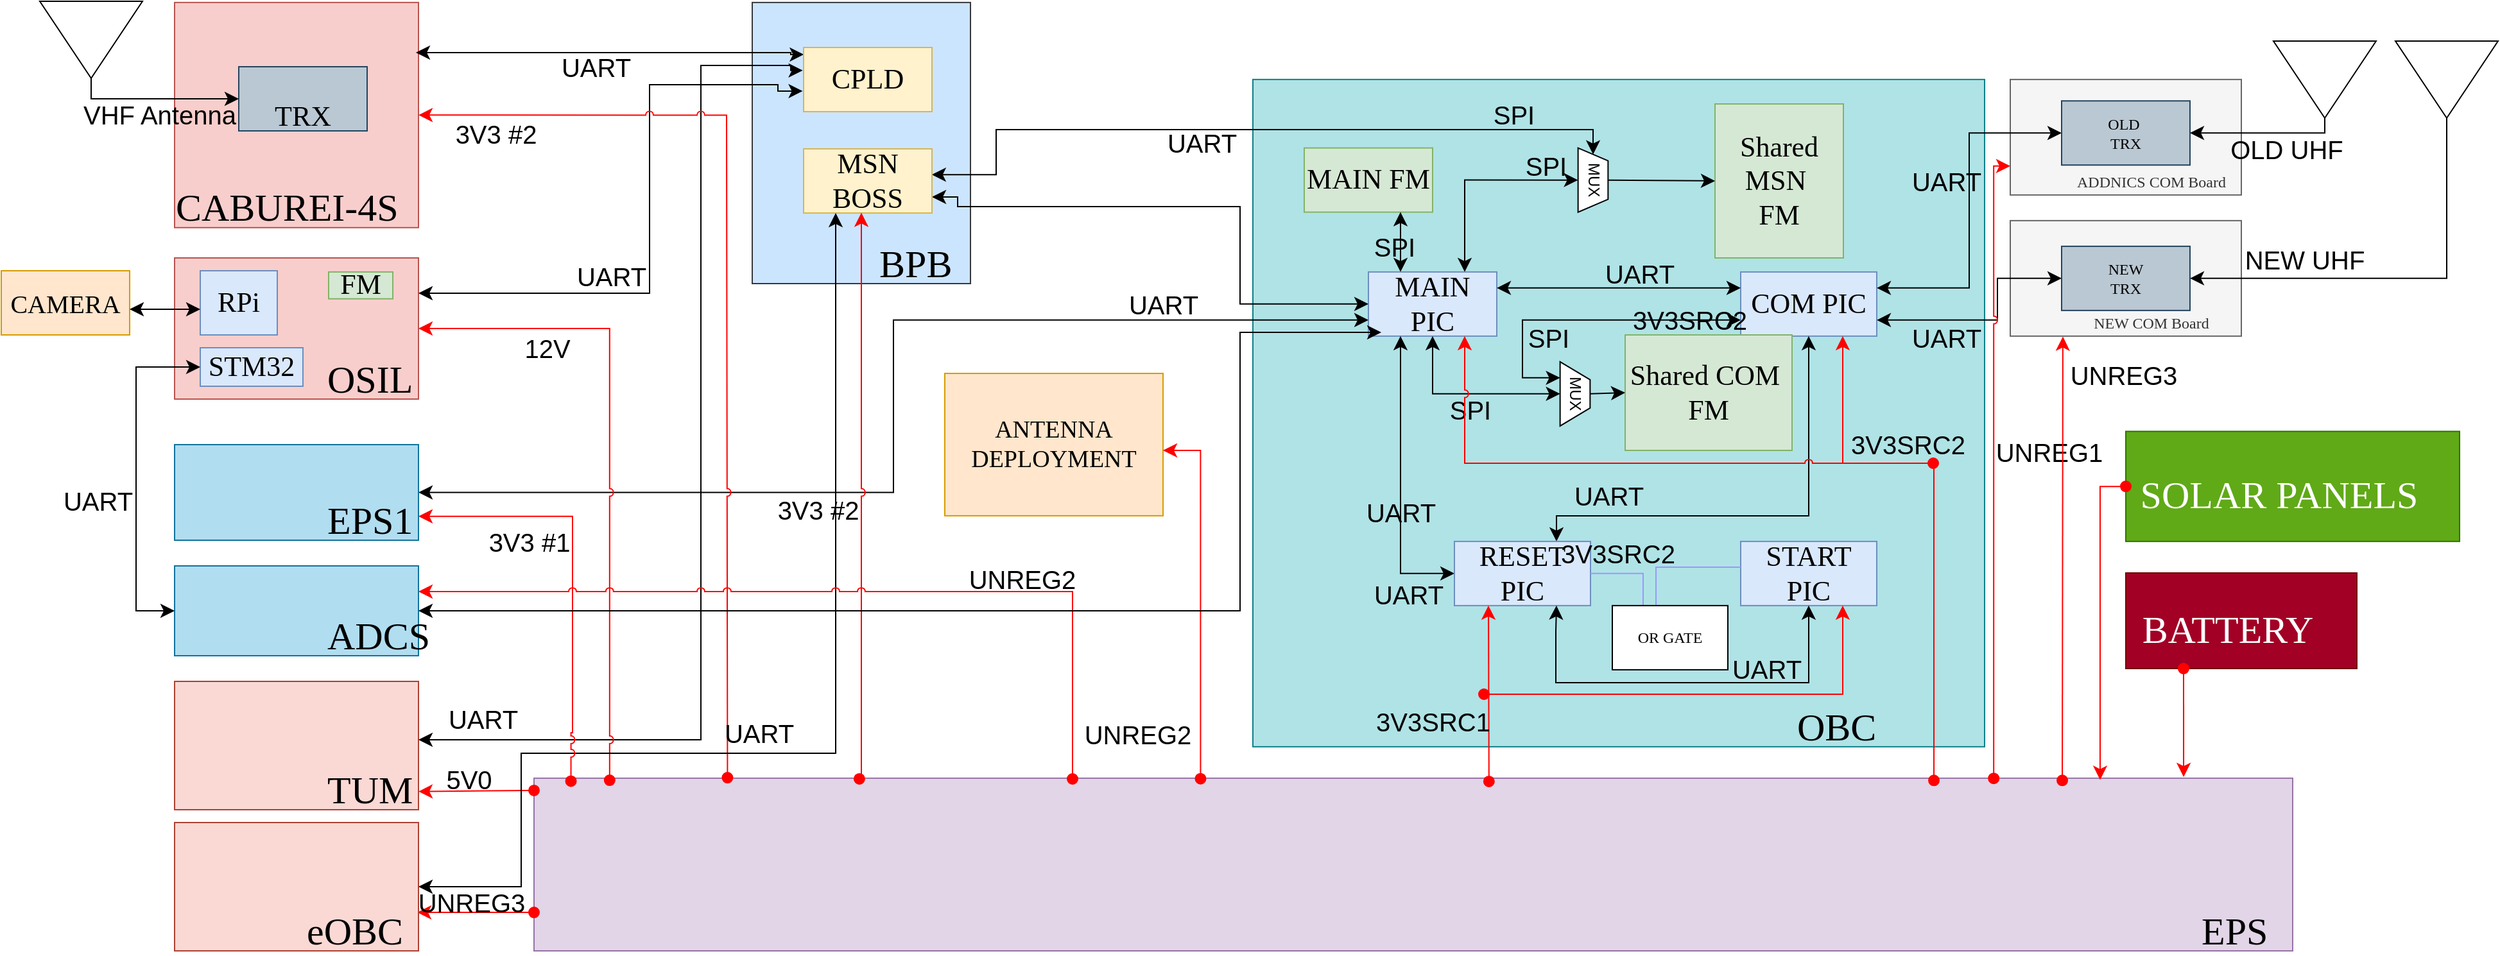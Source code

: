 <mxfile version="26.0.4" pages="2">
  <diagram name="BIRDSRP_SYSTEM_BLOCK_DIAGRAM" id="RyTt8miqXWO4tbNBZ-sP">
    <mxGraphModel dx="2201" dy="671" grid="1" gridSize="10" guides="1" tooltips="1" connect="1" arrows="1" fold="1" page="1" pageScale="1" pageWidth="1100" pageHeight="850" math="0" shadow="0">
      <root>
        <mxCell id="0" />
        <mxCell id="1" parent="0" />
        <mxCell id="8Y4_HuB13osn8gQd0_Ju-192" value="&lt;span style=&quot;font-size: 30px;&quot;&gt;EPS&lt;/span&gt;" style="whiteSpace=wrap;html=1;rounded=0;shadow=0;comic=0;labelBackgroundColor=none;strokeWidth=1;fontFamily=Verdana;fontSize=12;align=left;labelPosition=right;verticalLabelPosition=bottom;verticalAlign=top;spacing=-50;spacingTop=12;spacingLeft=-21;fillColor=#e1d5e7;strokeColor=#9673a6;" parent="1" vertex="1">
          <mxGeometry x="-310" y="645.43" width="1370" height="134.57" as="geometry" />
        </mxCell>
        <mxCell id="8Y4_HuB13osn8gQd0_Ju-176" value="&lt;font style=&quot;font-size: 30px;&quot;&gt;BPB&lt;/font&gt;" style="whiteSpace=wrap;html=1;rounded=0;shadow=0;comic=0;labelBackgroundColor=none;strokeWidth=1;fontFamily=Verdana;fontSize=12;align=left;labelPosition=right;verticalLabelPosition=bottom;verticalAlign=top;spacing=-50;spacingTop=12;spacingLeft=-21;fillColor=#cce5ff;strokeColor=#36393d;" parent="1" vertex="1">
          <mxGeometry x="-140" y="40.93" width="170" height="219.07" as="geometry" />
        </mxCell>
        <mxCell id="8Y4_HuB13osn8gQd0_Ju-1" value="&lt;font style=&quot;font-size: 30px;&quot;&gt;OBC&lt;/font&gt;" style="whiteSpace=wrap;html=1;rounded=0;shadow=0;comic=0;labelBackgroundColor=none;strokeWidth=1;fontFamily=Verdana;fontSize=12;align=left;labelPosition=right;verticalLabelPosition=bottom;verticalAlign=top;spacing=-50;spacingTop=12;spacingLeft=-96;fillColor=#b0e3e6;strokeColor=#0e8088;" parent="1" vertex="1">
          <mxGeometry x="250" y="100.93" width="570" height="520" as="geometry" />
        </mxCell>
        <mxCell id="8Y4_HuB13osn8gQd0_Ju-2" value="MAIN FM" style="shape=rect;dashed=0;shadow=0;html=1;whiteSpace=wrap;rotation=0;rounded=0;comic=0;labelBackgroundColor=none;strokeWidth=1;fontFamily=Verdana;fontSize=22;align=center;fillColor=#d5e8d4;strokeColor=#82b366;" parent="1" vertex="1">
          <mxGeometry x="290" y="154.31" width="100" height="50" as="geometry" />
        </mxCell>
        <mxCell id="8Y4_HuB13osn8gQd0_Ju-3" value="MAIN PIC" style="shape=rect;dashed=0;shadow=0;html=1;whiteSpace=wrap;rounded=0;comic=0;labelBackgroundColor=none;strokeWidth=1;fontFamily=Verdana;fontSize=22;align=center;fillColor=#dae8fc;strokeColor=#6c8ebf;" parent="1" vertex="1">
          <mxGeometry x="340" y="250.93" width="100" height="50" as="geometry" />
        </mxCell>
        <mxCell id="8Y4_HuB13osn8gQd0_Ju-4" value="COM PIC" style="shape=rect;dashed=0;shadow=0;html=1;whiteSpace=wrap;rounded=0;comic=0;labelBackgroundColor=none;strokeWidth=1;fontFamily=Verdana;fontSize=22;align=center;fillColor=#dae8fc;strokeColor=#6c8ebf;" parent="1" vertex="1">
          <mxGeometry x="630" y="250.93" width="106" height="50" as="geometry" />
        </mxCell>
        <mxCell id="8Y4_HuB13osn8gQd0_Ju-5" value="MUX" style="shape=trapezoid;perimeter=trapezoidPerimeter;whiteSpace=wrap;html=1;fixedSize=1;rotation=90;size=14;" parent="1" vertex="1">
          <mxGeometry x="476" y="334.25" width="50" height="23.37" as="geometry" />
        </mxCell>
        <mxCell id="8Y4_HuB13osn8gQd0_Ju-6" value="" style="triangle;whiteSpace=wrap;html=1;rotation=90;" parent="1" vertex="1">
          <mxGeometry x="1055" y="61" width="60" height="80" as="geometry" />
        </mxCell>
        <mxCell id="8Y4_HuB13osn8gQd0_Ju-7" value="" style="triangle;whiteSpace=wrap;html=1;rotation=90;" parent="1" vertex="1">
          <mxGeometry x="1150" y="61" width="60" height="80" as="geometry" />
        </mxCell>
        <mxCell id="8Y4_HuB13osn8gQd0_Ju-8" value="Shared MSN&amp;nbsp;&lt;div style=&quot;font-size: 22px;&quot;&gt;FM&lt;/div&gt;" style="shape=rect;dashed=0;shadow=0;html=1;whiteSpace=wrap;rotation=0;rounded=0;comic=0;labelBackgroundColor=none;strokeWidth=1;fontFamily=Verdana;fontSize=22;align=center;fillColor=#d5e8d4;strokeColor=#82b366;" parent="1" vertex="1">
          <mxGeometry x="610" y="120" width="100" height="120" as="geometry" />
        </mxCell>
        <mxCell id="8Y4_HuB13osn8gQd0_Ju-9" value="Shared COM&amp;nbsp;&lt;div style=&quot;font-size: 22px;&quot;&gt;FM&lt;/div&gt;" style="shape=rect;dashed=0;shadow=0;html=1;whiteSpace=wrap;rotation=0;rounded=0;comic=0;labelBackgroundColor=none;strokeWidth=1;fontFamily=Verdana;fontSize=22;align=center;fillColor=#d5e8d4;strokeColor=#82b366;" parent="1" vertex="1">
          <mxGeometry x="540" y="300" width="130" height="90" as="geometry" />
        </mxCell>
        <mxCell id="8Y4_HuB13osn8gQd0_Ju-10" value="MUX" style="shape=trapezoid;perimeter=trapezoidPerimeter;whiteSpace=wrap;html=1;fixedSize=1;rotation=90;size=10;" parent="1" vertex="1">
          <mxGeometry x="490" y="167.63" width="50" height="23.37" as="geometry" />
        </mxCell>
        <mxCell id="8Y4_HuB13osn8gQd0_Ju-12" value="" style="endArrow=classic;html=1;rounded=0;fontSize=12;startSize=8;endSize=8;curved=1;exitX=1;exitY=0.25;exitDx=0;exitDy=0;entryX=0;entryY=0.25;entryDx=0;entryDy=0;startArrow=classic;startFill=1;" parent="1" source="8Y4_HuB13osn8gQd0_Ju-3" target="8Y4_HuB13osn8gQd0_Ju-4" edge="1">
          <mxGeometry width="50" height="50" relative="1" as="geometry">
            <mxPoint x="430" y="400.93" as="sourcePoint" />
            <mxPoint x="480" y="350.93" as="targetPoint" />
          </mxGeometry>
        </mxCell>
        <mxCell id="8Y4_HuB13osn8gQd0_Ju-13" value="UART" style="edgeLabel;html=1;align=center;verticalAlign=middle;resizable=0;points=[];fontSize=20;labelBackgroundColor=none;" parent="8Y4_HuB13osn8gQd0_Ju-12" vertex="1" connectable="0">
          <mxGeometry x="0.209" relative="1" as="geometry">
            <mxPoint x="-4" y="-12" as="offset" />
          </mxGeometry>
        </mxCell>
        <mxCell id="8Y4_HuB13osn8gQd0_Ju-14" value="" style="endArrow=classic;html=1;rounded=0;fontSize=12;startSize=8;endSize=8;exitX=0.5;exitY=1;exitDx=0;exitDy=0;entryX=0.75;entryY=0;entryDx=0;entryDy=0;edgeStyle=orthogonalEdgeStyle;startArrow=classic;startFill=1;" parent="1" source="8Y4_HuB13osn8gQd0_Ju-10" target="8Y4_HuB13osn8gQd0_Ju-3" edge="1">
          <mxGeometry width="50" height="50" relative="1" as="geometry">
            <mxPoint x="440" y="300.65" as="sourcePoint" />
            <mxPoint x="550" y="300.65" as="targetPoint" />
          </mxGeometry>
        </mxCell>
        <mxCell id="8Y4_HuB13osn8gQd0_Ju-15" value="SPI" style="edgeLabel;html=1;align=center;verticalAlign=middle;resizable=0;points=[];fontSize=20;labelBackgroundColor=none;" parent="8Y4_HuB13osn8gQd0_Ju-14" vertex="1" connectable="0">
          <mxGeometry x="-0.26" relative="1" as="geometry">
            <mxPoint x="33" y="-12" as="offset" />
          </mxGeometry>
        </mxCell>
        <mxCell id="8Y4_HuB13osn8gQd0_Ju-16" value="" style="endArrow=classic;html=1;rounded=0;fontSize=12;startSize=8;endSize=8;curved=1;exitX=0.5;exitY=0;exitDx=0;exitDy=0;entryX=0;entryY=0.5;entryDx=0;entryDy=0;" parent="1" source="8Y4_HuB13osn8gQd0_Ju-10" target="8Y4_HuB13osn8gQd0_Ju-8" edge="1">
          <mxGeometry width="50" height="50" relative="1" as="geometry">
            <mxPoint x="526" y="220.93" as="sourcePoint" />
            <mxPoint x="636" y="220.93" as="targetPoint" />
          </mxGeometry>
        </mxCell>
        <mxCell id="8Y4_HuB13osn8gQd0_Ju-17" value="" style="endArrow=classic;html=1;rounded=0;fontSize=12;startSize=8;endSize=8;exitX=0.5;exitY=1;exitDx=0;exitDy=0;entryX=0.5;entryY=1;entryDx=0;entryDy=0;startArrow=classic;startFill=1;edgeStyle=orthogonalEdgeStyle;" parent="1" source="8Y4_HuB13osn8gQd0_Ju-3" target="8Y4_HuB13osn8gQd0_Ju-5" edge="1">
          <mxGeometry width="50" height="50" relative="1" as="geometry">
            <mxPoint x="470" y="293.93" as="sourcePoint" />
            <mxPoint x="580" y="293.93" as="targetPoint" />
          </mxGeometry>
        </mxCell>
        <mxCell id="8Y4_HuB13osn8gQd0_Ju-18" value="SPI" style="edgeLabel;html=1;align=center;verticalAlign=middle;resizable=0;points=[];fontSize=20;labelBackgroundColor=none;" parent="8Y4_HuB13osn8gQd0_Ju-17" vertex="1" connectable="0">
          <mxGeometry x="0.097" y="1" relative="1" as="geometry">
            <mxPoint x="-5" y="13" as="offset" />
          </mxGeometry>
        </mxCell>
        <mxCell id="8Y4_HuB13osn8gQd0_Ju-19" value="" style="endArrow=classic;html=1;rounded=0;fontSize=12;startSize=8;endSize=8;curved=1;exitX=0.5;exitY=0;exitDx=0;exitDy=0;entryX=0;entryY=0.5;entryDx=0;entryDy=0;" parent="1" source="8Y4_HuB13osn8gQd0_Ju-5" target="8Y4_HuB13osn8gQd0_Ju-9" edge="1">
          <mxGeometry width="50" height="50" relative="1" as="geometry">
            <mxPoint x="480" y="303.93" as="sourcePoint" />
            <mxPoint x="590" y="303.93" as="targetPoint" />
          </mxGeometry>
        </mxCell>
        <mxCell id="8Y4_HuB13osn8gQd0_Ju-20" value="" style="endArrow=classic;html=1;rounded=0;fontSize=12;startSize=8;endSize=8;exitX=0;exitY=0.75;exitDx=0;exitDy=0;entryX=0.25;entryY=1;entryDx=0;entryDy=0;edgeStyle=elbowEdgeStyle;startArrow=classic;startFill=1;" parent="1" source="8Y4_HuB13osn8gQd0_Ju-4" target="8Y4_HuB13osn8gQd0_Ju-5" edge="1">
          <mxGeometry width="50" height="50" relative="1" as="geometry">
            <mxPoint x="490" y="313.93" as="sourcePoint" />
            <mxPoint x="600" y="313.93" as="targetPoint" />
            <Array as="points">
              <mxPoint x="460" y="310.93" />
            </Array>
          </mxGeometry>
        </mxCell>
        <mxCell id="8Y4_HuB13osn8gQd0_Ju-21" value="SPI" style="edgeLabel;html=1;align=center;verticalAlign=middle;resizable=0;points=[];fontSize=20;labelBackgroundColor=none;" parent="8Y4_HuB13osn8gQd0_Ju-20" vertex="1" connectable="0">
          <mxGeometry x="0.246" y="2" relative="1" as="geometry">
            <mxPoint x="2" y="11" as="offset" />
          </mxGeometry>
        </mxCell>
        <mxCell id="8Y4_HuB13osn8gQd0_Ju-22" value="" style="endArrow=classic;html=1;rounded=0;fontSize=12;startSize=8;endSize=8;exitX=0.75;exitY=1;exitDx=0;exitDy=0;entryX=0.25;entryY=0;entryDx=0;entryDy=0;startArrow=classic;startFill=1;edgeStyle=orthogonalEdgeStyle;" parent="1" source="8Y4_HuB13osn8gQd0_Ju-2" target="8Y4_HuB13osn8gQd0_Ju-3" edge="1">
          <mxGeometry width="50" height="50" relative="1" as="geometry">
            <mxPoint x="400" y="310.93" as="sourcePoint" />
            <mxPoint x="499" y="355.93" as="targetPoint" />
          </mxGeometry>
        </mxCell>
        <mxCell id="8Y4_HuB13osn8gQd0_Ju-23" value="SPI" style="edgeLabel;html=1;align=center;verticalAlign=middle;resizable=0;points=[];fontSize=20;labelBackgroundColor=none;" parent="8Y4_HuB13osn8gQd0_Ju-22" vertex="1" connectable="0">
          <mxGeometry x="0.097" y="1" relative="1" as="geometry">
            <mxPoint x="-6" y="1" as="offset" />
          </mxGeometry>
        </mxCell>
        <mxCell id="8Y4_HuB13osn8gQd0_Ju-25" value="&lt;blockquote style=&quot;margin: 0 0 0 40px; border: none; padding: 0px;&quot;&gt;&lt;p style=&quot;line-height: 120%; margin-bottom: 0px; margin-left: 0px; margin-top: 70px;&quot;&gt;ADDNICS COM Board&lt;/p&gt;&lt;/blockquote&gt;" style="shape=rect;dashed=0;shadow=0;html=1;whiteSpace=wrap;rounded=0;comic=0;labelBackgroundColor=none;strokeWidth=1;fontFamily=Verdana;fontSize=12;align=center;fillColor=#f5f5f5;fontColor=#333333;strokeColor=#666666;" parent="1" vertex="1">
          <mxGeometry x="840" y="100.93" width="180" height="90" as="geometry" />
        </mxCell>
        <mxCell id="8Y4_HuB13osn8gQd0_Ju-26" value="OLD&amp;nbsp;&lt;div&gt;TRX&lt;/div&gt;" style="shape=rect;dashed=0;shadow=0;html=1;whiteSpace=wrap;rotation=0;rounded=0;comic=0;labelBackgroundColor=none;strokeWidth=1;fontFamily=Verdana;fontSize=12;align=center;fillColor=#bac8d3;strokeColor=#23445d;" parent="1" vertex="1">
          <mxGeometry x="880" y="117.63" width="100" height="50" as="geometry" />
        </mxCell>
        <mxCell id="8Y4_HuB13osn8gQd0_Ju-27" value="&lt;blockquote style=&quot;margin: 0 0 0 40px; border: none; padding: 0px;&quot;&gt;&lt;p style=&quot;line-height: 120%; margin-bottom: 0px; margin-left: 0px; margin-top: 70px;&quot;&gt;NEW COM Board&lt;/p&gt;&lt;/blockquote&gt;" style="shape=rect;dashed=0;shadow=0;html=1;whiteSpace=wrap;rounded=0;comic=0;labelBackgroundColor=none;strokeWidth=1;fontFamily=Verdana;fontSize=12;align=center;fillColor=#f5f5f5;strokeColor=#666666;fontColor=#333333;" parent="1" vertex="1">
          <mxGeometry x="840" y="210.93" width="180" height="90" as="geometry" />
        </mxCell>
        <mxCell id="8Y4_HuB13osn8gQd0_Ju-28" value="NEW&lt;div&gt;TRX&lt;/div&gt;" style="shape=rect;dashed=0;shadow=0;html=1;whiteSpace=wrap;rotation=0;rounded=0;comic=0;labelBackgroundColor=none;strokeWidth=1;fontFamily=Verdana;fontSize=12;align=center;fillColor=#bac8d3;strokeColor=#23445d;" parent="1" vertex="1">
          <mxGeometry x="880" y="230.93" width="100" height="50" as="geometry" />
        </mxCell>
        <mxCell id="8Y4_HuB13osn8gQd0_Ju-29" value="" style="endArrow=none;html=1;rounded=0;fontSize=12;startSize=8;endSize=8;entryX=1;entryY=0.5;entryDx=0;entryDy=0;startArrow=classic;startFill=1;edgeStyle=orthogonalEdgeStyle;exitX=1;exitY=0.5;exitDx=0;exitDy=0;endFill=0;" parent="1" source="8Y4_HuB13osn8gQd0_Ju-26" target="8Y4_HuB13osn8gQd0_Ju-6" edge="1">
          <mxGeometry width="50" height="50" relative="1" as="geometry">
            <mxPoint x="450" y="273.93" as="sourcePoint" />
            <mxPoint x="640" y="273.93" as="targetPoint" />
          </mxGeometry>
        </mxCell>
        <mxCell id="8Y4_HuB13osn8gQd0_Ju-30" value="OLD UHF" style="edgeLabel;html=1;align=center;verticalAlign=middle;resizable=0;points=[];fontSize=20;labelBackgroundColor=none;" parent="8Y4_HuB13osn8gQd0_Ju-29" vertex="1" connectable="0">
          <mxGeometry x="0.103" relative="1" as="geometry">
            <mxPoint x="10" y="12" as="offset" />
          </mxGeometry>
        </mxCell>
        <mxCell id="8Y4_HuB13osn8gQd0_Ju-31" value="" style="endArrow=none;html=1;rounded=0;fontSize=12;startSize=8;endSize=8;entryX=1;entryY=0.5;entryDx=0;entryDy=0;startArrow=classic;startFill=1;edgeStyle=orthogonalEdgeStyle;exitX=1;exitY=0.5;exitDx=0;exitDy=0;endFill=0;" parent="1" source="8Y4_HuB13osn8gQd0_Ju-28" target="8Y4_HuB13osn8gQd0_Ju-7" edge="1">
          <mxGeometry width="50" height="50" relative="1" as="geometry">
            <mxPoint x="746" y="273.93" as="sourcePoint" />
            <mxPoint x="940" y="197.93" as="targetPoint" />
            <Array as="points">
              <mxPoint x="1180" y="255.93" />
            </Array>
          </mxGeometry>
        </mxCell>
        <mxCell id="8Y4_HuB13osn8gQd0_Ju-32" value="NEW UHF" style="edgeLabel;html=1;align=center;verticalAlign=middle;resizable=0;points=[];fontSize=20;labelBackgroundColor=none;" parent="8Y4_HuB13osn8gQd0_Ju-31" vertex="1" connectable="0">
          <mxGeometry x="0.22" y="-2" relative="1" as="geometry">
            <mxPoint x="-109" y="-17" as="offset" />
          </mxGeometry>
        </mxCell>
        <mxCell id="8Y4_HuB13osn8gQd0_Ju-33" value="" style="endArrow=classic;html=1;rounded=0;fontSize=12;startSize=8;endSize=8;exitX=1;exitY=0.25;exitDx=0;exitDy=0;startArrow=classic;startFill=1;entryX=0;entryY=0.5;entryDx=0;entryDy=0;edgeStyle=orthogonalEdgeStyle;" parent="1" source="8Y4_HuB13osn8gQd0_Ju-4" target="8Y4_HuB13osn8gQd0_Ju-26" edge="1">
          <mxGeometry width="50" height="50" relative="1" as="geometry">
            <mxPoint x="672" y="310.93" as="sourcePoint" />
            <mxPoint x="672" y="469.93" as="targetPoint" />
          </mxGeometry>
        </mxCell>
        <mxCell id="8Y4_HuB13osn8gQd0_Ju-34" value="UART" style="edgeLabel;html=1;align=center;verticalAlign=middle;resizable=0;points=[];fontSize=20;labelBackgroundColor=none;" parent="8Y4_HuB13osn8gQd0_Ju-33" vertex="1" connectable="0">
          <mxGeometry x="0.209" relative="1" as="geometry">
            <mxPoint x="-18" y="4" as="offset" />
          </mxGeometry>
        </mxCell>
        <mxCell id="8Y4_HuB13osn8gQd0_Ju-35" value="" style="endArrow=classic;html=1;rounded=0;fontSize=12;startSize=8;endSize=8;exitX=1;exitY=0.75;exitDx=0;exitDy=0;startArrow=classic;startFill=1;entryX=0;entryY=0.5;entryDx=0;entryDy=0;edgeStyle=orthogonalEdgeStyle;" parent="1" source="8Y4_HuB13osn8gQd0_Ju-4" target="8Y4_HuB13osn8gQd0_Ju-28" edge="1">
          <mxGeometry width="50" height="50" relative="1" as="geometry">
            <mxPoint x="746" y="273.93" as="sourcePoint" />
            <mxPoint x="890" y="152.93" as="targetPoint" />
            <Array as="points">
              <mxPoint x="830" y="288.93" />
              <mxPoint x="830" y="255.93" />
            </Array>
          </mxGeometry>
        </mxCell>
        <mxCell id="8Y4_HuB13osn8gQd0_Ju-36" value="UART" style="edgeLabel;html=1;align=center;verticalAlign=middle;resizable=0;points=[];fontSize=20;labelBackgroundColor=none;" parent="8Y4_HuB13osn8gQd0_Ju-35" vertex="1" connectable="0">
          <mxGeometry x="0.209" relative="1" as="geometry">
            <mxPoint x="-40" y="26" as="offset" />
          </mxGeometry>
        </mxCell>
        <mxCell id="8Y4_HuB13osn8gQd0_Ju-37" value="" style="endArrow=classic;html=1;rounded=0;fontSize=12;startSize=8;endSize=8;entryX=0;entryY=0.5;entryDx=0;entryDy=0;startArrow=classic;startFill=1;exitX=0.25;exitY=1;exitDx=0;exitDy=0;edgeStyle=orthogonalEdgeStyle;" parent="1" source="8Y4_HuB13osn8gQd0_Ju-3" target="8Y4_HuB13osn8gQd0_Ju-40" edge="1">
          <mxGeometry width="50" height="50" relative="1" as="geometry">
            <mxPoint x="470" y="300.933" as="sourcePoint" />
            <mxPoint x="290" y="451.79" as="targetPoint" />
          </mxGeometry>
        </mxCell>
        <mxCell id="8Y4_HuB13osn8gQd0_Ju-38" value="UART" style="edgeLabel;html=1;align=center;verticalAlign=middle;resizable=0;points=[];fontSize=20;labelBackgroundColor=none;" parent="8Y4_HuB13osn8gQd0_Ju-37" vertex="1" connectable="0">
          <mxGeometry x="0.209" relative="1" as="geometry">
            <mxPoint as="offset" />
          </mxGeometry>
        </mxCell>
        <mxCell id="8Y4_HuB13osn8gQd0_Ju-65" value="" style="endArrow=classic;html=1;rounded=0;fontSize=12;startSize=8;endSize=8;entryX=0.75;entryY=0;entryDx=0;entryDy=0;startArrow=classic;startFill=1;exitX=0.5;exitY=1;exitDx=0;exitDy=0;edgeStyle=orthogonalEdgeStyle;" parent="1" source="8Y4_HuB13osn8gQd0_Ju-4" target="8Y4_HuB13osn8gQd0_Ju-40" edge="1">
          <mxGeometry width="50" height="50" relative="1" as="geometry">
            <mxPoint x="375" y="310.93" as="sourcePoint" />
            <mxPoint x="417" y="495.93" as="targetPoint" />
            <Array as="points">
              <mxPoint x="683" y="440.93" />
              <mxPoint x="487" y="440.93" />
            </Array>
          </mxGeometry>
        </mxCell>
        <mxCell id="8Y4_HuB13osn8gQd0_Ju-66" value="UART" style="edgeLabel;html=1;align=center;verticalAlign=middle;resizable=0;points=[];fontSize=20;labelBackgroundColor=none;" parent="8Y4_HuB13osn8gQd0_Ju-65" vertex="1" connectable="0">
          <mxGeometry x="0.209" relative="1" as="geometry">
            <mxPoint x="-81" y="-16" as="offset" />
          </mxGeometry>
        </mxCell>
        <mxCell id="8Y4_HuB13osn8gQd0_Ju-72" value="" style="endArrow=classic;html=1;rounded=0;fontSize=12;startSize=8;endSize=8;exitX=1;exitY=0.5;exitDx=0;exitDy=0;entryX=0;entryY=0.75;entryDx=0;entryDy=0;startArrow=classic;startFill=1;edgeStyle=orthogonalEdgeStyle;" parent="1" source="lw0yMOgiwNNx-VFxVVQm-4" target="8Y4_HuB13osn8gQd0_Ju-3" edge="1">
          <mxGeometry width="50" height="50" relative="1" as="geometry">
            <mxPoint x="230" y="290.93" as="sourcePoint" />
            <mxPoint x="420" y="290.93" as="targetPoint" />
          </mxGeometry>
        </mxCell>
        <mxCell id="8Y4_HuB13osn8gQd0_Ju-73" value="UART" style="edgeLabel;html=1;align=center;verticalAlign=middle;resizable=0;points=[];fontSize=20;labelBackgroundColor=none;" parent="8Y4_HuB13osn8gQd0_Ju-72" vertex="1" connectable="0">
          <mxGeometry x="0.209" relative="1" as="geometry">
            <mxPoint x="186" y="-13" as="offset" />
          </mxGeometry>
        </mxCell>
        <mxCell id="8Y4_HuB13osn8gQd0_Ju-74" value="" style="endArrow=classic;html=1;rounded=0;fontSize=12;startSize=8;endSize=8;exitX=1;exitY=0.75;exitDx=0;exitDy=0;entryX=0;entryY=0.5;entryDx=0;entryDy=0;startArrow=classic;startFill=1;edgeStyle=orthogonalEdgeStyle;" parent="1" source="8Y4_HuB13osn8gQd0_Ju-78" target="8Y4_HuB13osn8gQd0_Ju-3" edge="1">
          <mxGeometry width="50" height="50" relative="1" as="geometry">
            <mxPoint x="230" y="298.93" as="sourcePoint" />
            <mxPoint x="350" y="298.93" as="targetPoint" />
            <Array as="points">
              <mxPoint x="20" y="192" />
              <mxPoint x="20" y="200" />
              <mxPoint x="240" y="200" />
              <mxPoint x="240" y="276" />
            </Array>
          </mxGeometry>
        </mxCell>
        <mxCell id="8Y4_HuB13osn8gQd0_Ju-75" value="UART" style="edgeLabel;html=1;align=center;verticalAlign=middle;resizable=0;points=[];fontSize=20;labelBackgroundColor=none;" parent="8Y4_HuB13osn8gQd0_Ju-74" vertex="1" connectable="0">
          <mxGeometry x="0.209" relative="1" as="geometry">
            <mxPoint x="-30" y="-59" as="offset" />
          </mxGeometry>
        </mxCell>
        <mxCell id="8Y4_HuB13osn8gQd0_Ju-76" value="" style="endArrow=classic;html=1;rounded=0;fontSize=12;startSize=8;endSize=8;entryX=0;entryY=0.5;entryDx=0;entryDy=0;startArrow=classic;startFill=1;edgeStyle=orthogonalEdgeStyle;exitX=0.999;exitY=0.402;exitDx=0;exitDy=0;exitPerimeter=0;" parent="1" source="8Y4_HuB13osn8gQd0_Ju-78" target="8Y4_HuB13osn8gQd0_Ju-10" edge="1">
          <mxGeometry width="50" height="50" relative="1" as="geometry">
            <mxPoint x="327.26" y="61" as="sourcePoint" />
            <mxPoint x="352.26" y="121" as="targetPoint" />
            <Array as="points">
              <mxPoint x="50" y="175" />
              <mxPoint x="50" y="140" />
              <mxPoint x="515" y="140" />
            </Array>
          </mxGeometry>
        </mxCell>
        <mxCell id="8Y4_HuB13osn8gQd0_Ju-77" value="SPI" style="edgeLabel;html=1;align=center;verticalAlign=middle;resizable=0;points=[];fontSize=20;labelBackgroundColor=none;" parent="8Y4_HuB13osn8gQd0_Ju-76" vertex="1" connectable="0">
          <mxGeometry x="0.097" y="1" relative="1" as="geometry">
            <mxPoint x="175" y="-11" as="offset" />
          </mxGeometry>
        </mxCell>
        <mxCell id="8Y4_HuB13osn8gQd0_Ju-78" value="MSN&lt;div&gt;BOSS&lt;/div&gt;" style="shape=rect;dashed=0;shadow=0;html=1;whiteSpace=wrap;rotation=0;rounded=0;comic=0;labelBackgroundColor=none;strokeWidth=1;fontFamily=Verdana;fontSize=22;align=center;fillColor=#fff2cc;strokeColor=#d6b656;" parent="1" vertex="1">
          <mxGeometry x="-100" y="155" width="100" height="50" as="geometry" />
        </mxCell>
        <mxCell id="8Y4_HuB13osn8gQd0_Ju-161" value="" style="group" parent="1" vertex="1" connectable="0">
          <mxGeometry x="310" y="625.43" width="50" height="20" as="geometry" />
        </mxCell>
        <mxCell id="8Y4_HuB13osn8gQd0_Ju-40" value="RESET PIC" style="shape=rect;dashed=0;shadow=0;html=1;whiteSpace=wrap;rounded=0;comic=0;labelBackgroundColor=none;strokeWidth=1;fontFamily=Verdana;fontSize=22;align=center;fillColor=#dae8fc;strokeColor=#6c8ebf;" parent="1" vertex="1">
          <mxGeometry x="407" y="460.93" width="106" height="50" as="geometry" />
        </mxCell>
        <mxCell id="8Y4_HuB13osn8gQd0_Ju-41" value="START PIC" style="shape=rect;dashed=0;shadow=0;html=1;whiteSpace=wrap;rounded=0;comic=0;labelBackgroundColor=none;strokeWidth=1;fontFamily=Verdana;fontSize=22;align=center;fillColor=#dae8fc;strokeColor=#6c8ebf;" parent="1" vertex="1">
          <mxGeometry x="630" y="460.93" width="106" height="50" as="geometry" />
        </mxCell>
        <mxCell id="8Y4_HuB13osn8gQd0_Ju-42" value="" style="endArrow=classic;html=1;rounded=0;fontSize=12;startSize=8;endSize=8;exitX=0.5;exitY=1;exitDx=0;exitDy=0;startArrow=classic;startFill=1;entryX=0.75;entryY=1;entryDx=0;entryDy=0;edgeStyle=orthogonalEdgeStyle;" parent="1" source="8Y4_HuB13osn8gQd0_Ju-41" target="8Y4_HuB13osn8gQd0_Ju-40" edge="1">
          <mxGeometry width="50" height="50" relative="1" as="geometry">
            <mxPoint x="520" y="273.93" as="sourcePoint" />
            <mxPoint x="710" y="273.93" as="targetPoint" />
            <Array as="points">
              <mxPoint x="683" y="570.93" />
              <mxPoint x="486" y="570.93" />
              <mxPoint x="486" y="530.93" />
            </Array>
          </mxGeometry>
        </mxCell>
        <mxCell id="8Y4_HuB13osn8gQd0_Ju-43" value="UART" style="edgeLabel;html=1;align=center;verticalAlign=middle;resizable=0;points=[];fontSize=20;labelBackgroundColor=none;" parent="8Y4_HuB13osn8gQd0_Ju-42" vertex="1" connectable="0">
          <mxGeometry x="0.209" relative="1" as="geometry">
            <mxPoint x="99" y="-11" as="offset" />
          </mxGeometry>
        </mxCell>
        <mxCell id="8Y4_HuB13osn8gQd0_Ju-52" value="" style="endArrow=none;html=1;rounded=0;fontSize=12;startSize=8;endSize=8;strokeColor=#9999FF;exitX=0;exitY=0;exitDx=0;exitDy=20;exitPerimeter=0;edgeStyle=orthogonalEdgeStyle;entryX=1;entryY=0.5;entryDx=0;entryDy=0;" parent="1" target="8Y4_HuB13osn8gQd0_Ju-40" edge="1">
          <mxGeometry width="50" height="50" relative="1" as="geometry">
            <mxPoint x="554" y="520.93" as="sourcePoint" />
            <mxPoint x="524" y="480.93" as="targetPoint" />
            <Array as="points">
              <mxPoint x="554" y="485.93" />
            </Array>
          </mxGeometry>
        </mxCell>
        <mxCell id="8Y4_HuB13osn8gQd0_Ju-56" value="" style="endArrow=none;html=1;rounded=0;fontSize=12;startSize=8;endSize=8;strokeColor=#9999FF;exitX=0;exitY=0.5;exitDx=0;exitDy=0;exitPerimeter=0;edgeStyle=orthogonalEdgeStyle;entryX=0;entryY=0.405;entryDx=0;entryDy=0;entryPerimeter=0;" parent="1" target="8Y4_HuB13osn8gQd0_Ju-41" edge="1">
          <mxGeometry width="50" height="50" relative="1" as="geometry">
            <mxPoint x="564" y="520.93" as="sourcePoint" />
            <mxPoint x="630" y="470.93" as="targetPoint" />
            <Array as="points">
              <mxPoint x="564" y="480.93" />
              <mxPoint x="630" y="480.93" />
            </Array>
          </mxGeometry>
        </mxCell>
        <mxCell id="8Y4_HuB13osn8gQd0_Ju-44" value="" style="group;fontSize=22;" parent="1" vertex="1" connectable="0">
          <mxGeometry x="530" y="510.93" width="90" height="50" as="geometry" />
        </mxCell>
        <mxCell id="8Y4_HuB13osn8gQd0_Ju-45" value="OR GATE" style="shape=rect;dashed=0;shadow=0;html=1;whiteSpace=wrap;rounded=0;comic=0;labelBackgroundColor=none;strokeWidth=1;fontFamily=Verdana;fontSize=12;align=center;" parent="8Y4_HuB13osn8gQd0_Ju-44" vertex="1">
          <mxGeometry width="90" height="50" as="geometry" />
        </mxCell>
        <mxCell id="8Y4_HuB13osn8gQd0_Ju-172" value="&lt;span style=&quot;font-size: 19px; background-color: initial;&quot;&gt;ANTENNA DEPLOYMENT&lt;/span&gt;" style="shape=rect;dashed=0;shadow=0;html=1;whiteSpace=wrap;rotation=0;rounded=0;comic=0;labelBackgroundColor=none;strokeWidth=1;fontFamily=Verdana;fontSize=12;align=center;fillColor=#ffe6cc;strokeColor=#d79b00;" parent="1" vertex="1">
          <mxGeometry x="10" y="330" width="170" height="110.93" as="geometry" />
        </mxCell>
        <mxCell id="8Y4_HuB13osn8gQd0_Ju-173" value="" style="endArrow=classic;html=1;rounded=0;fontSize=12;startSize=8;endSize=8;strokeColor=#FF0000;edgeStyle=orthogonalEdgeStyle;startArrow=oval;startFill=1;jumpStyle=arc;jumpSize=6;exitX=0.379;exitY=0.003;exitDx=0;exitDy=0;exitPerimeter=0;" parent="1" source="8Y4_HuB13osn8gQd0_Ju-192" edge="1">
          <mxGeometry relative="1" as="geometry">
            <mxPoint x="210" y="760" as="sourcePoint" />
            <mxPoint x="180" y="390" as="targetPoint" />
            <Array as="points">
              <mxPoint x="209" y="390" />
            </Array>
          </mxGeometry>
        </mxCell>
        <mxCell id="8Y4_HuB13osn8gQd0_Ju-208" value="&lt;span style=&quot;font-size: 20px;&quot;&gt;UNREG2&lt;/span&gt;" style="edgeLabel;html=1;align=center;verticalAlign=middle;resizable=0;points=[];labelBackgroundColor=none;fontSize=20;" parent="8Y4_HuB13osn8gQd0_Ju-173" vertex="1" connectable="0">
          <mxGeometry x="-0.394" relative="1" as="geometry">
            <mxPoint x="-49" y="51" as="offset" />
          </mxGeometry>
        </mxCell>
        <mxCell id="8Y4_HuB13osn8gQd0_Ju-178" value="&lt;font style=&quot;font-size: 30px;&quot;&gt;CABUREI-4S&lt;/font&gt;" style="whiteSpace=wrap;html=1;rounded=0;shadow=0;comic=0;labelBackgroundColor=none;strokeWidth=1;fontFamily=Verdana;fontSize=12;align=left;labelPosition=right;verticalLabelPosition=bottom;verticalAlign=top;spacing=-50;spacingTop=12;spacingLeft=-139;fillColor=#f8cecc;strokeColor=#b85450;" parent="1" vertex="1">
          <mxGeometry x="-590" y="40.93" width="190" height="175.46" as="geometry" />
        </mxCell>
        <mxCell id="8Y4_HuB13osn8gQd0_Ju-179" value="&lt;span style=&quot;font-size: 30px;&quot;&gt;OSIL&lt;/span&gt;" style="whiteSpace=wrap;html=1;rounded=0;shadow=0;comic=0;labelBackgroundColor=none;strokeWidth=1;fontFamily=Verdana;fontSize=12;align=left;labelPosition=right;verticalLabelPosition=bottom;verticalAlign=top;spacing=-50;spacingTop=12;spacingLeft=-21;fillColor=#f8cecc;strokeColor=#b85450;" parent="1" vertex="1">
          <mxGeometry x="-590" y="240" width="190" height="110" as="geometry" />
        </mxCell>
        <mxCell id="8Y4_HuB13osn8gQd0_Ju-180" value="&lt;span style=&quot;font-size: 30px;&quot;&gt;TUM&lt;/span&gt;" style="whiteSpace=wrap;html=1;rounded=0;shadow=0;comic=0;labelBackgroundColor=none;strokeWidth=1;fontFamily=Verdana;fontSize=12;align=left;labelPosition=right;verticalLabelPosition=bottom;verticalAlign=top;spacing=-50;spacingTop=12;spacingLeft=-21;fillColor=#fad9d5;strokeColor=#ae4132;" parent="1" vertex="1">
          <mxGeometry x="-590" y="570.0" width="190" height="100" as="geometry" />
        </mxCell>
        <mxCell id="8Y4_HuB13osn8gQd0_Ju-181" value="" style="endArrow=classic;html=1;rounded=0;fontSize=12;startSize=8;endSize=8;exitX=0.002;exitY=0.109;exitDx=0;exitDy=0;startArrow=classic;startFill=1;edgeStyle=orthogonalEdgeStyle;exitPerimeter=0;" parent="1" source="go5ZbmKOvWPokWmQhSCn-1" edge="1">
          <mxGeometry width="50" height="50" relative="1" as="geometry">
            <mxPoint x="-190" y="124.63" as="sourcePoint" />
            <mxPoint x="-402" y="80" as="targetPoint" />
            <Array as="points">
              <mxPoint x="-110" y="81" />
              <mxPoint x="-110" y="80" />
            </Array>
          </mxGeometry>
        </mxCell>
        <mxCell id="8Y4_HuB13osn8gQd0_Ju-182" value="UART" style="edgeLabel;html=1;align=center;verticalAlign=middle;resizable=0;points=[];fontSize=20;labelBackgroundColor=none;" parent="8Y4_HuB13osn8gQd0_Ju-181" vertex="1" connectable="0">
          <mxGeometry x="0.209" relative="1" as="geometry">
            <mxPoint x="20" y="11" as="offset" />
          </mxGeometry>
        </mxCell>
        <mxCell id="8Y4_HuB13osn8gQd0_Ju-183" value="" style="endArrow=classic;html=1;rounded=0;fontSize=12;startSize=8;endSize=8;entryX=1;entryY=0.455;entryDx=0;entryDy=0;startArrow=classic;startFill=1;edgeStyle=orthogonalEdgeStyle;entryPerimeter=0;exitX=-0.007;exitY=0.358;exitDx=0;exitDy=0;exitPerimeter=0;" parent="1" source="go5ZbmKOvWPokWmQhSCn-1" target="8Y4_HuB13osn8gQd0_Ju-180" edge="1">
          <mxGeometry width="50" height="50" relative="1" as="geometry">
            <mxPoint x="-90" y="90" as="sourcePoint" />
            <mxPoint x="-392" y="91" as="targetPoint" />
            <Array as="points">
              <mxPoint x="-110" y="94" />
              <mxPoint x="-110" y="90" />
              <mxPoint x="-180" y="90" />
              <mxPoint x="-180" y="616" />
            </Array>
          </mxGeometry>
        </mxCell>
        <mxCell id="8Y4_HuB13osn8gQd0_Ju-184" value="UART" style="edgeLabel;html=1;align=center;verticalAlign=middle;resizable=0;points=[];fontSize=20;labelBackgroundColor=none;" parent="8Y4_HuB13osn8gQd0_Ju-183" vertex="1" connectable="0">
          <mxGeometry x="0.209" relative="1" as="geometry">
            <mxPoint x="-170" y="91" as="offset" />
          </mxGeometry>
        </mxCell>
        <mxCell id="8Y4_HuB13osn8gQd0_Ju-185" value="" style="endArrow=classic;html=1;rounded=0;fontSize=12;startSize=8;endSize=8;exitX=-0.007;exitY=0.679;exitDx=0;exitDy=0;entryX=1;entryY=0.25;entryDx=0;entryDy=0;startArrow=classic;startFill=1;edgeStyle=orthogonalEdgeStyle;exitPerimeter=0;" parent="1" source="go5ZbmKOvWPokWmQhSCn-1" target="8Y4_HuB13osn8gQd0_Ju-179" edge="1">
          <mxGeometry width="50" height="50" relative="1" as="geometry">
            <mxPoint x="101" y="470" as="sourcePoint" />
            <mxPoint x="-201" y="471" as="targetPoint" />
            <Array as="points">
              <mxPoint x="-120" y="110" />
              <mxPoint x="-120" y="105" />
              <mxPoint x="-220" y="105" />
              <mxPoint x="-220" y="268" />
            </Array>
          </mxGeometry>
        </mxCell>
        <mxCell id="8Y4_HuB13osn8gQd0_Ju-186" value="UART" style="edgeLabel;html=1;align=center;verticalAlign=middle;resizable=0;points=[];fontSize=20;labelBackgroundColor=none;" parent="8Y4_HuB13osn8gQd0_Ju-185" vertex="1" connectable="0">
          <mxGeometry x="0.209" relative="1" as="geometry">
            <mxPoint x="-30" y="-9" as="offset" />
          </mxGeometry>
        </mxCell>
        <mxCell id="8Y4_HuB13osn8gQd0_Ju-187" value="" style="triangle;whiteSpace=wrap;html=1;rotation=90;" parent="1" vertex="1">
          <mxGeometry x="-685" y="30" width="60" height="80" as="geometry" />
        </mxCell>
        <mxCell id="8Y4_HuB13osn8gQd0_Ju-188" value="&amp;nbsp;&lt;div style=&quot;font-size: 22px;&quot;&gt;TRX&lt;/div&gt;" style="shape=rect;dashed=0;shadow=0;html=1;whiteSpace=wrap;rotation=0;rounded=0;comic=0;labelBackgroundColor=none;strokeWidth=1;fontFamily=Verdana;fontSize=22;align=center;fillColor=#bac8d3;strokeColor=#23445d;" parent="1" vertex="1">
          <mxGeometry x="-540" y="91" width="100" height="50" as="geometry" />
        </mxCell>
        <mxCell id="8Y4_HuB13osn8gQd0_Ju-189" value="" style="endArrow=none;html=1;rounded=0;fontSize=12;startSize=8;endSize=8;entryX=1;entryY=0.5;entryDx=0;entryDy=0;startArrow=classic;startFill=1;edgeStyle=orthogonalEdgeStyle;exitX=0;exitY=0.5;exitDx=0;exitDy=0;endFill=0;" parent="1" source="8Y4_HuB13osn8gQd0_Ju-188" target="8Y4_HuB13osn8gQd0_Ju-187" edge="1">
          <mxGeometry width="50" height="50" relative="1" as="geometry">
            <mxPoint x="-1290" y="242.93" as="sourcePoint" />
            <mxPoint x="-1100" y="242.93" as="targetPoint" />
          </mxGeometry>
        </mxCell>
        <mxCell id="8Y4_HuB13osn8gQd0_Ju-190" value="VHF Antenna" style="edgeLabel;html=1;align=center;verticalAlign=middle;resizable=0;points=[];fontSize=20;labelBackgroundColor=none;" parent="8Y4_HuB13osn8gQd0_Ju-189" vertex="1" connectable="0">
          <mxGeometry x="0.103" relative="1" as="geometry">
            <mxPoint x="10" y="12" as="offset" />
          </mxGeometry>
        </mxCell>
        <mxCell id="8Y4_HuB13osn8gQd0_Ju-194" value="RPi" style="shape=rect;dashed=0;shadow=0;html=1;whiteSpace=wrap;rounded=0;comic=0;labelBackgroundColor=none;strokeWidth=1;fontFamily=Verdana;fontSize=22;align=center;fillColor=#dae8fc;strokeColor=#6c8ebf;" parent="1" vertex="1">
          <mxGeometry x="-570" y="250" width="60" height="50" as="geometry" />
        </mxCell>
        <mxCell id="8Y4_HuB13osn8gQd0_Ju-195" value="&lt;font style=&quot;font-size: 20px;&quot;&gt;CAMERA&lt;/font&gt;" style="shape=rect;dashed=0;shadow=0;html=1;whiteSpace=wrap;rotation=0;rounded=0;comic=0;labelBackgroundColor=none;strokeWidth=1;fontFamily=Verdana;fontSize=12;align=center;fillColor=#ffe6cc;strokeColor=#d79b00;" parent="1" vertex="1">
          <mxGeometry x="-725" y="250" width="100" height="50" as="geometry" />
        </mxCell>
        <mxCell id="8Y4_HuB13osn8gQd0_Ju-196" value="" style="endArrow=classic;html=1;rounded=0;fontSize=12;startSize=8;endSize=8;startArrow=classic;startFill=1;edgeStyle=orthogonalEdgeStyle;" parent="1" edge="1">
          <mxGeometry width="50" height="50" relative="1" as="geometry">
            <mxPoint x="-570" y="280" as="sourcePoint" />
            <mxPoint x="-625" y="280" as="targetPoint" />
            <Array as="points">
              <mxPoint x="-570" y="280" />
              <mxPoint x="-625" y="280" />
            </Array>
          </mxGeometry>
        </mxCell>
        <mxCell id="8Y4_HuB13osn8gQd0_Ju-198" value="&lt;span style=&quot;font-size: 30px;&quot;&gt;SOLAR PANELS&lt;/span&gt;" style="whiteSpace=wrap;html=1;rounded=0;shadow=0;comic=0;labelBackgroundColor=none;strokeWidth=1;fontFamily=Verdana;fontSize=12;align=center;labelPosition=center;verticalLabelPosition=middle;verticalAlign=middle;spacing=-50;spacingTop=12;spacingLeft=-21;fillColor=#60a917;fontColor=#ffffff;strokeColor=#2D7600;" parent="1" vertex="1">
          <mxGeometry x="930" y="375.18" width="260" height="85.75" as="geometry" />
        </mxCell>
        <mxCell id="8Y4_HuB13osn8gQd0_Ju-199" value="&lt;span style=&quot;font-size: 30px;&quot;&gt;BATTERY&lt;/span&gt;" style="whiteSpace=wrap;html=1;rounded=0;shadow=0;comic=0;labelBackgroundColor=none;strokeWidth=1;fontFamily=Verdana;fontSize=12;align=center;labelPosition=center;verticalLabelPosition=middle;verticalAlign=middle;spacing=-50;spacingTop=12;spacingLeft=-21;fillColor=#a20025;fontColor=#ffffff;strokeColor=#6F0000;" parent="1" vertex="1">
          <mxGeometry x="930" y="485.5" width="180" height="74.5" as="geometry" />
        </mxCell>
        <mxCell id="8Y4_HuB13osn8gQd0_Ju-200" value="" style="endArrow=classic;html=1;rounded=0;fontSize=12;startSize=8;endSize=8;strokeColor=#FF0000;edgeStyle=orthogonalEdgeStyle;entryX=1;entryY=0.858;entryDx=0;entryDy=0;startArrow=oval;startFill=1;jumpStyle=arc;jumpSize=6;exitX=0;exitY=0.071;exitDx=0;exitDy=0;exitPerimeter=0;entryPerimeter=0;" parent="1" source="8Y4_HuB13osn8gQd0_Ju-192" target="8Y4_HuB13osn8gQd0_Ju-180" edge="1">
          <mxGeometry relative="1" as="geometry">
            <mxPoint x="-310" y="660" as="sourcePoint" />
            <mxPoint x="-250" y="603.46" as="targetPoint" />
            <Array as="points">
              <mxPoint x="-400" y="655" />
            </Array>
          </mxGeometry>
        </mxCell>
        <mxCell id="8Y4_HuB13osn8gQd0_Ju-203" value="&lt;span style=&quot;font-size: 20px;&quot;&gt;5V0&lt;/span&gt;" style="edgeLabel;html=1;align=center;verticalAlign=middle;resizable=0;points=[];labelBackgroundColor=none;fontSize=20;" parent="8Y4_HuB13osn8gQd0_Ju-200" vertex="1" connectable="0">
          <mxGeometry x="-0.099" y="-2" relative="1" as="geometry">
            <mxPoint x="-11" y="-8" as="offset" />
          </mxGeometry>
        </mxCell>
        <mxCell id="8Y4_HuB13osn8gQd0_Ju-201" value="" style="endArrow=classic;html=1;rounded=0;fontSize=12;startSize=8;endSize=8;strokeColor=#FF0000;edgeStyle=orthogonalEdgeStyle;entryX=1;entryY=0.75;entryDx=0;entryDy=0;startArrow=oval;startFill=1;jumpStyle=arc;jumpSize=6;exitX=0.001;exitY=0.59;exitDx=0;exitDy=0;exitPerimeter=0;" parent="1" edge="1">
          <mxGeometry relative="1" as="geometry">
            <mxPoint x="-310" y="750.02" as="sourcePoint" />
            <mxPoint x="-401" y="750.02" as="targetPoint" />
            <Array as="points">
              <mxPoint x="-311" y="750.02" />
            </Array>
          </mxGeometry>
        </mxCell>
        <mxCell id="8Y4_HuB13osn8gQd0_Ju-202" value="&lt;span style=&quot;font-size: 20px;&quot;&gt;UNREG3&lt;/span&gt;" style="edgeLabel;html=1;align=center;verticalAlign=middle;resizable=0;points=[];labelBackgroundColor=none;fontSize=20;" parent="8Y4_HuB13osn8gQd0_Ju-201" vertex="1" connectable="0">
          <mxGeometry x="-0.173" y="-1" relative="1" as="geometry">
            <mxPoint x="-12" y="-7" as="offset" />
          </mxGeometry>
        </mxCell>
        <mxCell id="8Y4_HuB13osn8gQd0_Ju-204" value="" style="endArrow=classic;html=1;rounded=0;fontSize=12;startSize=8;endSize=8;strokeColor=#FF0000;edgeStyle=orthogonalEdgeStyle;entryX=1;entryY=0.5;entryDx=0;entryDy=0;startArrow=oval;startFill=1;jumpStyle=arc;jumpSize=6;exitX=0.043;exitY=0.012;exitDx=0;exitDy=0;exitPerimeter=0;" parent="1" source="8Y4_HuB13osn8gQd0_Ju-192" target="8Y4_HuB13osn8gQd0_Ju-179" edge="1">
          <mxGeometry relative="1" as="geometry">
            <mxPoint x="-299" y="735" as="sourcePoint" />
            <mxPoint x="-390" y="735" as="targetPoint" />
            <Array as="points">
              <mxPoint x="-251" y="295" />
            </Array>
          </mxGeometry>
        </mxCell>
        <mxCell id="8Y4_HuB13osn8gQd0_Ju-205" value="&lt;span style=&quot;font-size: 20px;&quot;&gt;12V&lt;/span&gt;" style="edgeLabel;html=1;align=center;verticalAlign=middle;resizable=0;points=[];labelBackgroundColor=none;fontSize=20;" parent="8Y4_HuB13osn8gQd0_Ju-204" vertex="1" connectable="0">
          <mxGeometry x="-0.099" y="-2" relative="1" as="geometry">
            <mxPoint x="-51" y="-112" as="offset" />
          </mxGeometry>
        </mxCell>
        <mxCell id="8Y4_HuB13osn8gQd0_Ju-206" value="" style="endArrow=classic;html=1;rounded=0;fontSize=12;startSize=8;endSize=8;strokeColor=#FF0000;edgeStyle=orthogonalEdgeStyle;entryX=1;entryY=0.5;entryDx=0;entryDy=0;startArrow=oval;startFill=1;jumpStyle=arc;jumpSize=6;exitX=0.11;exitY=-0.003;exitDx=0;exitDy=0;exitPerimeter=0;" parent="1" source="8Y4_HuB13osn8gQd0_Ju-192" target="8Y4_HuB13osn8gQd0_Ju-178" edge="1">
          <mxGeometry relative="1" as="geometry">
            <mxPoint x="-241" y="657" as="sourcePoint" />
            <mxPoint x="-390" y="420" as="targetPoint" />
            <Array as="points">
              <mxPoint x="-159" y="420" />
              <mxPoint x="-160" y="146" />
            </Array>
          </mxGeometry>
        </mxCell>
        <mxCell id="8Y4_HuB13osn8gQd0_Ju-207" value="&lt;span style=&quot;font-size: 20px;&quot;&gt;3V3 #2&lt;/span&gt;" style="edgeLabel;html=1;align=center;verticalAlign=middle;resizable=0;points=[];labelBackgroundColor=none;fontSize=20;" parent="8Y4_HuB13osn8gQd0_Ju-206" vertex="1" connectable="0">
          <mxGeometry x="-0.099" y="-2" relative="1" as="geometry">
            <mxPoint x="-182" y="-162" as="offset" />
          </mxGeometry>
        </mxCell>
        <mxCell id="8Y4_HuB13osn8gQd0_Ju-210" value="" style="endArrow=classic;html=1;rounded=0;fontSize=12;startSize=8;endSize=8;strokeColor=#FF0000;edgeStyle=orthogonalEdgeStyle;entryX=0.45;entryY=0.994;entryDx=0;entryDy=0;startArrow=oval;startFill=1;jumpStyle=arc;jumpSize=6;exitX=0.185;exitY=0.004;exitDx=0;exitDy=0;exitPerimeter=0;entryPerimeter=0;" parent="1" source="8Y4_HuB13osn8gQd0_Ju-192" target="8Y4_HuB13osn8gQd0_Ju-78" edge="1">
          <mxGeometry relative="1" as="geometry">
            <mxPoint x="-149" y="655" as="sourcePoint" />
            <mxPoint x="-390" y="156" as="targetPoint" />
            <Array as="points">
              <mxPoint x="-55" y="646" />
            </Array>
          </mxGeometry>
        </mxCell>
        <mxCell id="8Y4_HuB13osn8gQd0_Ju-211" value="&lt;span style=&quot;font-size: 20px;&quot;&gt;3V3 #2&lt;/span&gt;" style="edgeLabel;html=1;align=center;verticalAlign=middle;resizable=0;points=[];labelBackgroundColor=none;fontSize=20;" parent="8Y4_HuB13osn8gQd0_Ju-210" vertex="1" connectable="0">
          <mxGeometry x="-0.099" y="-2" relative="1" as="geometry">
            <mxPoint x="-36" y="-12" as="offset" />
          </mxGeometry>
        </mxCell>
        <mxCell id="8Y4_HuB13osn8gQd0_Ju-212" value="" style="endArrow=classic;html=1;rounded=0;fontSize=12;startSize=8;endSize=8;strokeColor=#FF0000;edgeStyle=orthogonalEdgeStyle;entryX=0.891;entryY=0.01;entryDx=0;entryDy=0;startArrow=oval;startFill=1;jumpStyle=arc;jumpSize=6;exitX=0;exitY=0.5;exitDx=0;exitDy=0;entryPerimeter=0;" parent="1" source="8Y4_HuB13osn8gQd0_Ju-198" target="8Y4_HuB13osn8gQd0_Ju-192" edge="1">
          <mxGeometry relative="1" as="geometry">
            <mxPoint x="893.91" y="551" as="sourcePoint" />
            <mxPoint x="865.91" y="320" as="targetPoint" />
            <Array as="points">
              <mxPoint x="910" y="418" />
              <mxPoint x="910" y="647" />
            </Array>
          </mxGeometry>
        </mxCell>
        <mxCell id="8Y4_HuB13osn8gQd0_Ju-214" value="" style="endArrow=classic;html=1;rounded=0;fontSize=12;startSize=8;endSize=8;strokeColor=#FF0000;edgeStyle=orthogonalEdgeStyle;startArrow=oval;startFill=1;jumpStyle=arc;jumpSize=6;exitX=0.25;exitY=1;exitDx=0;exitDy=0;entryX=0.938;entryY=-0.007;entryDx=0;entryDy=0;entryPerimeter=0;" parent="1" source="8Y4_HuB13osn8gQd0_Ju-199" target="8Y4_HuB13osn8gQd0_Ju-192" edge="1">
          <mxGeometry relative="1" as="geometry">
            <mxPoint x="966" y="410" as="sourcePoint" />
            <mxPoint x="980" y="644" as="targetPoint" />
            <Array as="points" />
          </mxGeometry>
        </mxCell>
        <mxCell id="8Y4_HuB13osn8gQd0_Ju-215" value="" style="endArrow=classic;html=1;rounded=0;fontSize=12;startSize=8;endSize=8;strokeColor=#FF0000;edgeStyle=orthogonalEdgeStyle;entryX=0;entryY=0.75;entryDx=0;entryDy=0;startArrow=oval;startFill=1;jumpStyle=arc;jumpSize=6;exitX=0.83;exitY=0.001;exitDx=0;exitDy=0;exitPerimeter=0;" parent="1" source="8Y4_HuB13osn8gQd0_Ju-192" target="8Y4_HuB13osn8gQd0_Ju-25" edge="1">
          <mxGeometry relative="1" as="geometry">
            <mxPoint x="164" y="656" as="sourcePoint" />
            <mxPoint x="165" y="521" as="targetPoint" />
            <Array as="points">
              <mxPoint x="827" y="168" />
            </Array>
          </mxGeometry>
        </mxCell>
        <mxCell id="8Y4_HuB13osn8gQd0_Ju-216" value="&lt;span style=&quot;font-size: 20px;&quot;&gt;UNREG1&lt;/span&gt;" style="edgeLabel;html=1;align=center;verticalAlign=middle;resizable=0;points=[];labelBackgroundColor=none;fontSize=20;" parent="8Y4_HuB13osn8gQd0_Ju-215" vertex="1" connectable="0">
          <mxGeometry x="-0.277" y="-1" relative="1" as="geometry">
            <mxPoint x="42" y="-78" as="offset" />
          </mxGeometry>
        </mxCell>
        <mxCell id="8Y4_HuB13osn8gQd0_Ju-217" value="" style="endArrow=classic;html=1;rounded=0;fontSize=12;startSize=8;endSize=8;strokeColor=#FF0000;edgeStyle=orthogonalEdgeStyle;entryX=0.228;entryY=1.004;entryDx=0;entryDy=0;startArrow=oval;startFill=1;jumpStyle=arc;jumpSize=6;exitX=0.869;exitY=0.013;exitDx=0;exitDy=0;exitPerimeter=0;entryPerimeter=0;" parent="1" source="8Y4_HuB13osn8gQd0_Ju-192" target="8Y4_HuB13osn8gQd0_Ju-27" edge="1">
          <mxGeometry relative="1" as="geometry">
            <mxPoint x="846" y="640" as="sourcePoint" />
            <mxPoint x="850" y="178" as="targetPoint" />
            <Array as="points">
              <mxPoint x="881" y="350" />
              <mxPoint x="881" y="350" />
            </Array>
          </mxGeometry>
        </mxCell>
        <mxCell id="n_RVHwQSxKp4vke9gYCR-1" value="&lt;span style=&quot;font-size: 30px;&quot;&gt;eOBC&lt;/span&gt;" style="whiteSpace=wrap;html=1;rounded=0;shadow=0;comic=0;labelBackgroundColor=none;strokeWidth=1;fontFamily=Verdana;fontSize=12;align=left;labelPosition=right;verticalLabelPosition=bottom;verticalAlign=top;spacing=-50;spacingTop=12;spacingLeft=-37;fillColor=#fad9d5;strokeColor=#ae4132;" parent="1" vertex="1">
          <mxGeometry x="-590" y="680" width="190" height="100" as="geometry" />
        </mxCell>
        <mxCell id="n_RVHwQSxKp4vke9gYCR-2" value="" style="endArrow=classic;html=1;rounded=0;fontSize=12;startSize=8;endSize=8;startArrow=classic;startFill=1;edgeStyle=orthogonalEdgeStyle;exitX=0.25;exitY=1;exitDx=0;exitDy=0;entryX=1;entryY=0.5;entryDx=0;entryDy=0;" parent="1" source="8Y4_HuB13osn8gQd0_Ju-78" target="n_RVHwQSxKp4vke9gYCR-1" edge="1">
          <mxGeometry width="50" height="50" relative="1" as="geometry">
            <mxPoint x="-90" y="100" as="sourcePoint" />
            <mxPoint x="-360" y="408.235" as="targetPoint" />
            <Array as="points">
              <mxPoint x="-75" y="626" />
              <mxPoint x="-320" y="626" />
              <mxPoint x="-320" y="730" />
            </Array>
          </mxGeometry>
        </mxCell>
        <mxCell id="n_RVHwQSxKp4vke9gYCR-3" value="UART" style="edgeLabel;html=1;align=center;verticalAlign=middle;resizable=0;points=[];fontSize=20;labelBackgroundColor=none;" parent="n_RVHwQSxKp4vke9gYCR-2" vertex="1" connectable="0">
          <mxGeometry x="0.209" relative="1" as="geometry">
            <mxPoint x="33" y="-16" as="offset" />
          </mxGeometry>
        </mxCell>
        <mxCell id="n_RVHwQSxKp4vke9gYCR-5" value="FM" style="shape=rect;dashed=0;shadow=0;html=1;whiteSpace=wrap;rotation=0;rounded=0;comic=0;labelBackgroundColor=none;strokeWidth=1;fontFamily=Verdana;fontSize=22;align=center;fillColor=#d5e8d4;strokeColor=#82b366;" parent="1" vertex="1">
          <mxGeometry x="-470" y="250.93" width="50" height="20.93" as="geometry" />
        </mxCell>
        <mxCell id="M8VXzURJ-uCORQhPkMvy-1" value="" style="endArrow=classic;html=1;rounded=0;fontSize=12;startSize=8;endSize=8;strokeColor=#FF0000;edgeStyle=orthogonalEdgeStyle;entryX=1;entryY=0.75;entryDx=0;entryDy=0;startArrow=oval;startFill=1;jumpStyle=arc;jumpSize=6;exitX=0.021;exitY=0.017;exitDx=0;exitDy=0;exitPerimeter=0;" parent="1" source="8Y4_HuB13osn8gQd0_Ju-192" target="lw0yMOgiwNNx-VFxVVQm-4" edge="1">
          <mxGeometry relative="1" as="geometry">
            <mxPoint x="40" y="610" as="sourcePoint" />
            <mxPoint x="186" y="205" as="targetPoint" />
            <Array as="points">
              <mxPoint x="-281" y="610" />
              <mxPoint x="-280" y="610" />
              <mxPoint x="-280" y="441" />
            </Array>
          </mxGeometry>
        </mxCell>
        <mxCell id="M8VXzURJ-uCORQhPkMvy-3" value="&lt;span style=&quot;font-size: 20px;&quot;&gt;3V3 #1&lt;/span&gt;" style="edgeLabel;html=1;align=center;verticalAlign=middle;resizable=0;points=[];labelBackgroundColor=none;fontSize=20;" parent="1" vertex="1" connectable="0">
          <mxGeometry x="683" y="650.0" as="geometry">
            <mxPoint x="-997" y="-189" as="offset" />
          </mxGeometry>
        </mxCell>
        <mxCell id="lw0yMOgiwNNx-VFxVVQm-1" value="&lt;span style=&quot;font-size: 30px;&quot;&gt;ADCS&lt;/span&gt;" style="whiteSpace=wrap;html=1;rounded=0;shadow=0;comic=0;labelBackgroundColor=none;strokeWidth=1;fontFamily=Verdana;fontSize=12;align=left;labelPosition=right;verticalLabelPosition=bottom;verticalAlign=top;spacing=-50;spacingTop=12;spacingLeft=-21;fillColor=#b1ddf0;strokeColor=#10739e;" parent="1" vertex="1">
          <mxGeometry x="-590" y="480" width="190" height="70" as="geometry" />
        </mxCell>
        <mxCell id="lw0yMOgiwNNx-VFxVVQm-2" value="" style="endArrow=classic;html=1;rounded=0;fontSize=12;startSize=8;endSize=8;strokeColor=#FF0000;edgeStyle=orthogonalEdgeStyle;startArrow=oval;startFill=1;jumpStyle=arc;jumpSize=6;exitX=0.379;exitY=0.003;exitDx=0;exitDy=0;exitPerimeter=0;" parent="1" edge="1">
          <mxGeometry relative="1" as="geometry">
            <mxPoint x="109.5" y="646" as="sourcePoint" />
            <mxPoint x="-400" y="500" as="targetPoint" />
            <Array as="points">
              <mxPoint x="109" y="500" />
            </Array>
          </mxGeometry>
        </mxCell>
        <mxCell id="lw0yMOgiwNNx-VFxVVQm-3" value="&lt;span style=&quot;font-size: 20px;&quot;&gt;UNREG2&lt;/span&gt;" style="edgeLabel;html=1;align=center;verticalAlign=middle;resizable=0;points=[];labelBackgroundColor=none;fontSize=20;" parent="lw0yMOgiwNNx-VFxVVQm-2" vertex="1" connectable="0">
          <mxGeometry x="-0.394" relative="1" as="geometry">
            <mxPoint x="13" y="-10" as="offset" />
          </mxGeometry>
        </mxCell>
        <mxCell id="lw0yMOgiwNNx-VFxVVQm-4" value="&lt;span style=&quot;font-size: 30px;&quot;&gt;EPS1&lt;/span&gt;" style="whiteSpace=wrap;html=1;rounded=0;shadow=0;comic=0;labelBackgroundColor=none;strokeWidth=1;fontFamily=Verdana;fontSize=12;align=left;labelPosition=right;verticalLabelPosition=bottom;verticalAlign=top;spacing=-50;spacingTop=12;spacingLeft=-21;fillColor=#b1ddf0;strokeColor=#10739e;" parent="1" vertex="1">
          <mxGeometry x="-590" y="385.5" width="190" height="74.5" as="geometry" />
        </mxCell>
        <mxCell id="lw0yMOgiwNNx-VFxVVQm-6" value="&lt;span style=&quot;font-size: 20px;&quot;&gt;UNREG3&lt;/span&gt;" style="edgeLabel;html=1;align=center;verticalAlign=middle;resizable=0;points=[];labelBackgroundColor=none;fontSize=20;" parent="1" vertex="1" connectable="0">
          <mxGeometry x="880.097" y="384.595" as="geometry">
            <mxPoint x="48" y="-54" as="offset" />
          </mxGeometry>
        </mxCell>
        <mxCell id="lw0yMOgiwNNx-VFxVVQm-8" value="" style="endArrow=classic;html=1;rounded=0;fontSize=12;startSize=8;endSize=8;exitX=1;exitY=0.5;exitDx=0;exitDy=0;entryX=0;entryY=0.75;entryDx=0;entryDy=0;startArrow=classic;startFill=1;edgeStyle=orthogonalEdgeStyle;" parent="1" source="lw0yMOgiwNNx-VFxVVQm-1" edge="1">
          <mxGeometry width="50" height="50" relative="1" as="geometry">
            <mxPoint x="-390" y="433" as="sourcePoint" />
            <mxPoint x="350" y="298" as="targetPoint" />
            <Array as="points">
              <mxPoint x="240" y="515" />
              <mxPoint x="240" y="298" />
            </Array>
          </mxGeometry>
        </mxCell>
        <mxCell id="lw0yMOgiwNNx-VFxVVQm-9" value="UART" style="edgeLabel;html=1;align=center;verticalAlign=middle;resizable=0;points=[];fontSize=20;labelBackgroundColor=none;" parent="lw0yMOgiwNNx-VFxVVQm-8" vertex="1" connectable="0">
          <mxGeometry x="0.209" relative="1" as="geometry">
            <mxPoint x="186" y="-13" as="offset" />
          </mxGeometry>
        </mxCell>
        <mxCell id="D4xFqGTV_KICuXhTiX70-1" value="STM32" style="shape=rect;dashed=0;shadow=0;html=1;whiteSpace=wrap;rounded=0;comic=0;labelBackgroundColor=none;strokeWidth=1;fontFamily=Verdana;fontSize=22;align=center;fillColor=#dae8fc;strokeColor=#6c8ebf;" parent="1" vertex="1">
          <mxGeometry x="-570" y="310" width="80" height="30" as="geometry" />
        </mxCell>
        <mxCell id="D4xFqGTV_KICuXhTiX70-2" value="" style="endArrow=classic;html=1;rounded=0;fontSize=12;startSize=8;endSize=8;exitX=0;exitY=0.5;exitDx=0;exitDy=0;entryX=0;entryY=0.5;entryDx=0;entryDy=0;startArrow=classic;startFill=1;edgeStyle=orthogonalEdgeStyle;" parent="1" source="D4xFqGTV_KICuXhTiX70-1" target="lw0yMOgiwNNx-VFxVVQm-1" edge="1">
          <mxGeometry width="50" height="50" relative="1" as="geometry">
            <mxPoint x="-470" y="317" as="sourcePoint" />
            <mxPoint x="-770" y="480" as="targetPoint" />
            <Array as="points">
              <mxPoint x="-620" y="325" />
              <mxPoint x="-620" y="515" />
            </Array>
          </mxGeometry>
        </mxCell>
        <mxCell id="D4xFqGTV_KICuXhTiX70-3" value="UART" style="edgeLabel;html=1;align=center;verticalAlign=middle;resizable=0;points=[];fontSize=20;labelBackgroundColor=none;" parent="D4xFqGTV_KICuXhTiX70-2" vertex="1" connectable="0">
          <mxGeometry x="0.209" relative="1" as="geometry">
            <mxPoint x="-30" y="-9" as="offset" />
          </mxGeometry>
        </mxCell>
        <mxCell id="D4xFqGTV_KICuXhTiX70-4" value="" style="endArrow=classic;html=1;rounded=0;fontSize=12;startSize=8;endSize=8;strokeColor=#FF0000;edgeStyle=orthogonalEdgeStyle;entryX=0.75;entryY=1;entryDx=0;entryDy=0;startArrow=oval;startFill=1;jumpStyle=arc;jumpSize=6;exitX=0.796;exitY=0.013;exitDx=0;exitDy=0;exitPerimeter=0;" parent="1" source="8Y4_HuB13osn8gQd0_Ju-192" target="8Y4_HuB13osn8gQd0_Ju-4" edge="1">
          <mxGeometry relative="1" as="geometry">
            <mxPoint x="837" y="656" as="sourcePoint" />
            <mxPoint x="850" y="178" as="targetPoint" />
            <Array as="points">
              <mxPoint x="781" y="400" />
              <mxPoint x="709" y="400" />
            </Array>
          </mxGeometry>
        </mxCell>
        <mxCell id="D4xFqGTV_KICuXhTiX70-5" value="&lt;span style=&quot;font-size: 20px;&quot;&gt;3V3SRC2&lt;/span&gt;" style="edgeLabel;html=1;align=center;verticalAlign=middle;resizable=0;points=[];labelBackgroundColor=none;fontSize=20;" parent="D4xFqGTV_KICuXhTiX70-4" vertex="1" connectable="0">
          <mxGeometry x="-0.277" y="-1" relative="1" as="geometry">
            <mxPoint x="-22" y="-111" as="offset" />
          </mxGeometry>
        </mxCell>
        <mxCell id="D4xFqGTV_KICuXhTiX70-6" value="" style="endArrow=classic;html=1;rounded=0;fontSize=12;startSize=8;endSize=8;strokeColor=#FF0000;edgeStyle=orthogonalEdgeStyle;entryX=0.75;entryY=1;entryDx=0;entryDy=0;startArrow=oval;startFill=1;jumpStyle=arc;jumpSize=6;" parent="1" target="8Y4_HuB13osn8gQd0_Ju-3" edge="1">
          <mxGeometry relative="1" as="geometry">
            <mxPoint x="780" y="400" as="sourcePoint" />
            <mxPoint x="720" y="311" as="targetPoint" />
            <Array as="points">
              <mxPoint x="415" y="400" />
            </Array>
          </mxGeometry>
        </mxCell>
        <mxCell id="D4xFqGTV_KICuXhTiX70-7" value="&lt;span style=&quot;font-size: 20px;&quot;&gt;3V3SRC2&lt;/span&gt;" style="edgeLabel;html=1;align=center;verticalAlign=middle;resizable=0;points=[];labelBackgroundColor=none;fontSize=20;" parent="D4xFqGTV_KICuXhTiX70-6" vertex="1" connectable="0">
          <mxGeometry x="-0.277" y="-1" relative="1" as="geometry">
            <mxPoint x="-22" y="-111" as="offset" />
          </mxGeometry>
        </mxCell>
        <mxCell id="D4xFqGTV_KICuXhTiX70-8" value="" style="endArrow=classic;html=1;rounded=0;fontSize=12;startSize=8;endSize=8;strokeColor=#FF0000;edgeStyle=orthogonalEdgeStyle;entryX=0.25;entryY=1;entryDx=0;entryDy=0;startArrow=oval;startFill=1;jumpStyle=arc;jumpSize=6;exitX=0.543;exitY=0.019;exitDx=0;exitDy=0;exitPerimeter=0;" parent="1" source="8Y4_HuB13osn8gQd0_Ju-192" target="8Y4_HuB13osn8gQd0_Ju-40" edge="1">
          <mxGeometry relative="1" as="geometry">
            <mxPoint x="791" y="657" as="sourcePoint" />
            <mxPoint x="720" y="311" as="targetPoint" />
            <Array as="points">
              <mxPoint x="433" y="648" />
            </Array>
          </mxGeometry>
        </mxCell>
        <mxCell id="D4xFqGTV_KICuXhTiX70-9" value="&lt;span style=&quot;font-size: 20px;&quot;&gt;3V3SRC1&lt;/span&gt;" style="edgeLabel;html=1;align=center;verticalAlign=middle;resizable=0;points=[];labelBackgroundColor=none;fontSize=20;" parent="D4xFqGTV_KICuXhTiX70-8" vertex="1" connectable="0">
          <mxGeometry x="-0.277" y="-1" relative="1" as="geometry">
            <mxPoint x="-45" y="2" as="offset" />
          </mxGeometry>
        </mxCell>
        <mxCell id="D4xFqGTV_KICuXhTiX70-10" value="" style="endArrow=classic;html=1;rounded=0;fontSize=12;startSize=8;endSize=8;strokeColor=#FF0000;edgeStyle=orthogonalEdgeStyle;entryX=0.75;entryY=1;entryDx=0;entryDy=0;startArrow=oval;startFill=1;jumpStyle=arc;jumpSize=6;" parent="1" target="8Y4_HuB13osn8gQd0_Ju-41" edge="1">
          <mxGeometry relative="1" as="geometry">
            <mxPoint x="430" y="580" as="sourcePoint" />
            <mxPoint x="425" y="311" as="targetPoint" />
            <Array as="points">
              <mxPoint x="710" y="580" />
            </Array>
          </mxGeometry>
        </mxCell>
        <mxCell id="D4xFqGTV_KICuXhTiX70-11" value="&lt;span style=&quot;font-size: 20px;&quot;&gt;3V3SRC2&lt;/span&gt;" style="edgeLabel;html=1;align=center;verticalAlign=middle;resizable=0;points=[];labelBackgroundColor=none;fontSize=20;" parent="D4xFqGTV_KICuXhTiX70-10" vertex="1" connectable="0">
          <mxGeometry x="-0.277" y="-1" relative="1" as="geometry">
            <mxPoint x="-22" y="-111" as="offset" />
          </mxGeometry>
        </mxCell>
        <mxCell id="go5ZbmKOvWPokWmQhSCn-1" value="CPLD" style="shape=rect;dashed=0;shadow=0;html=1;whiteSpace=wrap;rotation=0;rounded=0;comic=0;labelBackgroundColor=none;strokeWidth=1;fontFamily=Verdana;fontSize=22;align=center;fillColor=#fff2cc;strokeColor=#d6b656;" vertex="1" parent="1">
          <mxGeometry x="-100" y="76" width="100" height="50" as="geometry" />
        </mxCell>
      </root>
    </mxGraphModel>
  </diagram>
  <diagram name="Copy of BIRDSRP_SYSTEM_BLOCK_DIAGRAM" id="5l2mY9vJrV_iz_Xx1hpM">
    <mxGraphModel dx="2126" dy="1622" grid="1" gridSize="10" guides="1" tooltips="1" connect="1" arrows="1" fold="1" page="1" pageScale="1" pageWidth="1100" pageHeight="850" math="0" shadow="0">
      <root>
        <mxCell id="D1lxtY-NhazvWAT9w847-0" />
        <mxCell id="D1lxtY-NhazvWAT9w847-1" parent="D1lxtY-NhazvWAT9w847-0" />
        <mxCell id="D1lxtY-NhazvWAT9w847-2" value="&lt;span style=&quot;font-size: 30px;&quot;&gt;EPS&lt;/span&gt;" style="whiteSpace=wrap;html=1;rounded=0;shadow=0;comic=0;labelBackgroundColor=none;strokeWidth=1;fontFamily=Verdana;fontSize=12;align=left;labelPosition=right;verticalLabelPosition=bottom;verticalAlign=top;spacing=-50;spacingTop=12;spacingLeft=-21;fillColor=#e1d5e7;strokeColor=#9673a6;" vertex="1" parent="D1lxtY-NhazvWAT9w847-1">
          <mxGeometry x="-630" y="1420" width="1890" height="410.43" as="geometry" />
        </mxCell>
        <mxCell id="D1lxtY-NhazvWAT9w847-3" value="&lt;font style=&quot;font-size: 30px;&quot;&gt;BPB&lt;/font&gt;" style="whiteSpace=wrap;html=1;rounded=0;shadow=0;comic=0;labelBackgroundColor=none;strokeWidth=1;fontFamily=Verdana;fontSize=12;align=left;labelPosition=right;verticalLabelPosition=bottom;verticalAlign=top;spacing=-50;spacingTop=12;spacingLeft=-21;fillColor=#cce5ff;strokeColor=#36393d;" vertex="1" parent="D1lxtY-NhazvWAT9w847-1">
          <mxGeometry x="30" y="1106.4" width="170" height="219.07" as="geometry" />
        </mxCell>
        <mxCell id="D1lxtY-NhazvWAT9w847-4" value="&lt;font style=&quot;font-size: 30px;&quot;&gt;OBC&lt;/font&gt;" style="whiteSpace=wrap;html=1;rounded=0;shadow=0;comic=0;labelBackgroundColor=none;strokeWidth=1;fontFamily=Verdana;fontSize=12;align=left;labelPosition=right;verticalLabelPosition=bottom;verticalAlign=top;spacing=-50;spacingTop=12;spacingLeft=-96;fillColor=#b0e3e6;strokeColor=#0e8088;" vertex="1" parent="D1lxtY-NhazvWAT9w847-1">
          <mxGeometry x="250" y="100.93" width="570" height="520" as="geometry" />
        </mxCell>
        <mxCell id="D1lxtY-NhazvWAT9w847-5" value="MAIN FM" style="shape=rect;dashed=0;shadow=0;html=1;whiteSpace=wrap;rotation=0;rounded=0;comic=0;labelBackgroundColor=none;strokeWidth=1;fontFamily=Verdana;fontSize=22;align=center;fillColor=#d5e8d4;strokeColor=#82b366;" vertex="1" parent="D1lxtY-NhazvWAT9w847-1">
          <mxGeometry x="290" y="154.31" width="100" height="50" as="geometry" />
        </mxCell>
        <mxCell id="D1lxtY-NhazvWAT9w847-6" value="MAIN PIC" style="shape=rect;dashed=0;shadow=0;html=1;whiteSpace=wrap;rounded=0;comic=0;labelBackgroundColor=none;strokeWidth=1;fontFamily=Verdana;fontSize=22;align=center;fillColor=#dae8fc;strokeColor=#6c8ebf;" vertex="1" parent="D1lxtY-NhazvWAT9w847-1">
          <mxGeometry x="340" y="250.93" width="100" height="50" as="geometry" />
        </mxCell>
        <mxCell id="D1lxtY-NhazvWAT9w847-7" value="COM PIC" style="shape=rect;dashed=0;shadow=0;html=1;whiteSpace=wrap;rounded=0;comic=0;labelBackgroundColor=none;strokeWidth=1;fontFamily=Verdana;fontSize=22;align=center;fillColor=#dae8fc;strokeColor=#6c8ebf;" vertex="1" parent="D1lxtY-NhazvWAT9w847-1">
          <mxGeometry x="630" y="250.93" width="106" height="50" as="geometry" />
        </mxCell>
        <mxCell id="D1lxtY-NhazvWAT9w847-8" value="MUX" style="shape=trapezoid;perimeter=trapezoidPerimeter;whiteSpace=wrap;html=1;fixedSize=1;rotation=90;size=14;" vertex="1" parent="D1lxtY-NhazvWAT9w847-1">
          <mxGeometry x="476" y="334.25" width="50" height="23.37" as="geometry" />
        </mxCell>
        <mxCell id="D1lxtY-NhazvWAT9w847-9" value="" style="triangle;whiteSpace=wrap;html=1;rotation=90;" vertex="1" parent="D1lxtY-NhazvWAT9w847-1">
          <mxGeometry x="1055" y="61" width="60" height="80" as="geometry" />
        </mxCell>
        <mxCell id="D1lxtY-NhazvWAT9w847-10" value="" style="triangle;whiteSpace=wrap;html=1;rotation=90;" vertex="1" parent="D1lxtY-NhazvWAT9w847-1">
          <mxGeometry x="1150" y="61" width="60" height="80" as="geometry" />
        </mxCell>
        <mxCell id="D1lxtY-NhazvWAT9w847-11" value="Shared MSN&amp;nbsp;&lt;div style=&quot;font-size: 22px;&quot;&gt;FM&lt;/div&gt;" style="shape=rect;dashed=0;shadow=0;html=1;whiteSpace=wrap;rotation=0;rounded=0;comic=0;labelBackgroundColor=none;strokeWidth=1;fontFamily=Verdana;fontSize=22;align=center;fillColor=#d5e8d4;strokeColor=#82b366;" vertex="1" parent="D1lxtY-NhazvWAT9w847-1">
          <mxGeometry x="610" y="120" width="100" height="120" as="geometry" />
        </mxCell>
        <mxCell id="D1lxtY-NhazvWAT9w847-12" value="Shared COM&amp;nbsp;&lt;div style=&quot;font-size: 22px;&quot;&gt;FM&lt;/div&gt;" style="shape=rect;dashed=0;shadow=0;html=1;whiteSpace=wrap;rotation=0;rounded=0;comic=0;labelBackgroundColor=none;strokeWidth=1;fontFamily=Verdana;fontSize=22;align=center;fillColor=#d5e8d4;strokeColor=#82b366;" vertex="1" parent="D1lxtY-NhazvWAT9w847-1">
          <mxGeometry x="540" y="300" width="130" height="90" as="geometry" />
        </mxCell>
        <mxCell id="D1lxtY-NhazvWAT9w847-13" value="MUX" style="shape=trapezoid;perimeter=trapezoidPerimeter;whiteSpace=wrap;html=1;fixedSize=1;rotation=90;size=10;" vertex="1" parent="D1lxtY-NhazvWAT9w847-1">
          <mxGeometry x="490" y="167.63" width="50" height="23.37" as="geometry" />
        </mxCell>
        <mxCell id="D1lxtY-NhazvWAT9w847-14" value="" style="endArrow=classic;html=1;rounded=0;fontSize=12;startSize=8;endSize=8;curved=1;exitX=1;exitY=0.25;exitDx=0;exitDy=0;entryX=0;entryY=0.25;entryDx=0;entryDy=0;startArrow=classic;startFill=1;" edge="1" parent="D1lxtY-NhazvWAT9w847-1" source="D1lxtY-NhazvWAT9w847-6" target="D1lxtY-NhazvWAT9w847-7">
          <mxGeometry width="50" height="50" relative="1" as="geometry">
            <mxPoint x="430" y="400.93" as="sourcePoint" />
            <mxPoint x="480" y="350.93" as="targetPoint" />
          </mxGeometry>
        </mxCell>
        <mxCell id="D1lxtY-NhazvWAT9w847-15" value="UART" style="edgeLabel;html=1;align=center;verticalAlign=middle;resizable=0;points=[];fontSize=20;labelBackgroundColor=none;" vertex="1" connectable="0" parent="D1lxtY-NhazvWAT9w847-14">
          <mxGeometry x="0.209" relative="1" as="geometry">
            <mxPoint x="-4" y="-12" as="offset" />
          </mxGeometry>
        </mxCell>
        <mxCell id="D1lxtY-NhazvWAT9w847-16" value="" style="endArrow=classic;html=1;rounded=0;fontSize=12;startSize=8;endSize=8;exitX=0.5;exitY=1;exitDx=0;exitDy=0;entryX=0.75;entryY=0;entryDx=0;entryDy=0;edgeStyle=orthogonalEdgeStyle;startArrow=classic;startFill=1;" edge="1" parent="D1lxtY-NhazvWAT9w847-1" source="D1lxtY-NhazvWAT9w847-13" target="D1lxtY-NhazvWAT9w847-6">
          <mxGeometry width="50" height="50" relative="1" as="geometry">
            <mxPoint x="440" y="300.65" as="sourcePoint" />
            <mxPoint x="550" y="300.65" as="targetPoint" />
          </mxGeometry>
        </mxCell>
        <mxCell id="D1lxtY-NhazvWAT9w847-17" value="SPI" style="edgeLabel;html=1;align=center;verticalAlign=middle;resizable=0;points=[];fontSize=20;labelBackgroundColor=none;" vertex="1" connectable="0" parent="D1lxtY-NhazvWAT9w847-16">
          <mxGeometry x="-0.26" relative="1" as="geometry">
            <mxPoint x="33" y="-12" as="offset" />
          </mxGeometry>
        </mxCell>
        <mxCell id="D1lxtY-NhazvWAT9w847-18" value="" style="endArrow=classic;html=1;rounded=0;fontSize=12;startSize=8;endSize=8;curved=1;exitX=0.5;exitY=0;exitDx=0;exitDy=0;entryX=0;entryY=0.5;entryDx=0;entryDy=0;" edge="1" parent="D1lxtY-NhazvWAT9w847-1" source="D1lxtY-NhazvWAT9w847-13" target="D1lxtY-NhazvWAT9w847-11">
          <mxGeometry width="50" height="50" relative="1" as="geometry">
            <mxPoint x="526" y="220.93" as="sourcePoint" />
            <mxPoint x="636" y="220.93" as="targetPoint" />
          </mxGeometry>
        </mxCell>
        <mxCell id="D1lxtY-NhazvWAT9w847-19" value="" style="endArrow=classic;html=1;rounded=0;fontSize=12;startSize=8;endSize=8;exitX=0.5;exitY=1;exitDx=0;exitDy=0;entryX=0.5;entryY=1;entryDx=0;entryDy=0;startArrow=classic;startFill=1;edgeStyle=orthogonalEdgeStyle;" edge="1" parent="D1lxtY-NhazvWAT9w847-1" source="D1lxtY-NhazvWAT9w847-6" target="D1lxtY-NhazvWAT9w847-8">
          <mxGeometry width="50" height="50" relative="1" as="geometry">
            <mxPoint x="470" y="293.93" as="sourcePoint" />
            <mxPoint x="580" y="293.93" as="targetPoint" />
          </mxGeometry>
        </mxCell>
        <mxCell id="D1lxtY-NhazvWAT9w847-20" value="SPI" style="edgeLabel;html=1;align=center;verticalAlign=middle;resizable=0;points=[];fontSize=20;labelBackgroundColor=none;" vertex="1" connectable="0" parent="D1lxtY-NhazvWAT9w847-19">
          <mxGeometry x="0.097" y="1" relative="1" as="geometry">
            <mxPoint x="-5" y="13" as="offset" />
          </mxGeometry>
        </mxCell>
        <mxCell id="D1lxtY-NhazvWAT9w847-21" value="" style="endArrow=classic;html=1;rounded=0;fontSize=12;startSize=8;endSize=8;curved=1;exitX=0.5;exitY=0;exitDx=0;exitDy=0;entryX=0;entryY=0.5;entryDx=0;entryDy=0;" edge="1" parent="D1lxtY-NhazvWAT9w847-1" source="D1lxtY-NhazvWAT9w847-8" target="D1lxtY-NhazvWAT9w847-12">
          <mxGeometry width="50" height="50" relative="1" as="geometry">
            <mxPoint x="480" y="303.93" as="sourcePoint" />
            <mxPoint x="590" y="303.93" as="targetPoint" />
          </mxGeometry>
        </mxCell>
        <mxCell id="D1lxtY-NhazvWAT9w847-22" value="" style="endArrow=classic;html=1;rounded=0;fontSize=12;startSize=8;endSize=8;exitX=0;exitY=0.75;exitDx=0;exitDy=0;entryX=0.25;entryY=1;entryDx=0;entryDy=0;edgeStyle=elbowEdgeStyle;startArrow=classic;startFill=1;" edge="1" parent="D1lxtY-NhazvWAT9w847-1" source="D1lxtY-NhazvWAT9w847-7" target="D1lxtY-NhazvWAT9w847-8">
          <mxGeometry width="50" height="50" relative="1" as="geometry">
            <mxPoint x="490" y="313.93" as="sourcePoint" />
            <mxPoint x="600" y="313.93" as="targetPoint" />
            <Array as="points">
              <mxPoint x="460" y="310.93" />
            </Array>
          </mxGeometry>
        </mxCell>
        <mxCell id="D1lxtY-NhazvWAT9w847-23" value="SPI" style="edgeLabel;html=1;align=center;verticalAlign=middle;resizable=0;points=[];fontSize=20;labelBackgroundColor=none;" vertex="1" connectable="0" parent="D1lxtY-NhazvWAT9w847-22">
          <mxGeometry x="0.246" y="2" relative="1" as="geometry">
            <mxPoint x="2" y="11" as="offset" />
          </mxGeometry>
        </mxCell>
        <mxCell id="D1lxtY-NhazvWAT9w847-24" value="" style="endArrow=classic;html=1;rounded=0;fontSize=12;startSize=8;endSize=8;exitX=0.75;exitY=1;exitDx=0;exitDy=0;entryX=0.25;entryY=0;entryDx=0;entryDy=0;startArrow=classic;startFill=1;edgeStyle=orthogonalEdgeStyle;" edge="1" parent="D1lxtY-NhazvWAT9w847-1" source="D1lxtY-NhazvWAT9w847-5" target="D1lxtY-NhazvWAT9w847-6">
          <mxGeometry width="50" height="50" relative="1" as="geometry">
            <mxPoint x="400" y="310.93" as="sourcePoint" />
            <mxPoint x="499" y="355.93" as="targetPoint" />
          </mxGeometry>
        </mxCell>
        <mxCell id="D1lxtY-NhazvWAT9w847-25" value="SPI" style="edgeLabel;html=1;align=center;verticalAlign=middle;resizable=0;points=[];fontSize=20;labelBackgroundColor=none;" vertex="1" connectable="0" parent="D1lxtY-NhazvWAT9w847-24">
          <mxGeometry x="0.097" y="1" relative="1" as="geometry">
            <mxPoint x="-6" y="1" as="offset" />
          </mxGeometry>
        </mxCell>
        <mxCell id="D1lxtY-NhazvWAT9w847-26" value="&lt;blockquote style=&quot;margin: 0 0 0 40px; border: none; padding: 0px;&quot;&gt;&lt;p style=&quot;line-height: 120%; margin-bottom: 0px; margin-left: 0px; margin-top: 70px;&quot;&gt;ADDNICS COM Board&lt;/p&gt;&lt;/blockquote&gt;" style="shape=rect;dashed=0;shadow=0;html=1;whiteSpace=wrap;rounded=0;comic=0;labelBackgroundColor=none;strokeWidth=1;fontFamily=Verdana;fontSize=12;align=center;fillColor=#f5f5f5;fontColor=#333333;strokeColor=#666666;" vertex="1" parent="D1lxtY-NhazvWAT9w847-1">
          <mxGeometry x="840" y="100.93" width="180" height="90" as="geometry" />
        </mxCell>
        <mxCell id="D1lxtY-NhazvWAT9w847-27" value="OLD&amp;nbsp;&lt;div&gt;TRX&lt;/div&gt;" style="shape=rect;dashed=0;shadow=0;html=1;whiteSpace=wrap;rotation=0;rounded=0;comic=0;labelBackgroundColor=none;strokeWidth=1;fontFamily=Verdana;fontSize=12;align=center;fillColor=#bac8d3;strokeColor=#23445d;" vertex="1" parent="D1lxtY-NhazvWAT9w847-1">
          <mxGeometry x="880" y="117.63" width="100" height="50" as="geometry" />
        </mxCell>
        <mxCell id="D1lxtY-NhazvWAT9w847-28" value="&lt;blockquote style=&quot;margin: 0 0 0 40px; border: none; padding: 0px;&quot;&gt;&lt;p style=&quot;line-height: 120%; margin-bottom: 0px; margin-left: 0px; margin-top: 70px;&quot;&gt;NEW COM Board&lt;/p&gt;&lt;/blockquote&gt;" style="shape=rect;dashed=0;shadow=0;html=1;whiteSpace=wrap;rounded=0;comic=0;labelBackgroundColor=none;strokeWidth=1;fontFamily=Verdana;fontSize=12;align=center;fillColor=#f5f5f5;strokeColor=#666666;fontColor=#333333;" vertex="1" parent="D1lxtY-NhazvWAT9w847-1">
          <mxGeometry x="840" y="210.93" width="180" height="90" as="geometry" />
        </mxCell>
        <mxCell id="D1lxtY-NhazvWAT9w847-29" value="NEW&lt;div&gt;TRX&lt;/div&gt;" style="shape=rect;dashed=0;shadow=0;html=1;whiteSpace=wrap;rotation=0;rounded=0;comic=0;labelBackgroundColor=none;strokeWidth=1;fontFamily=Verdana;fontSize=12;align=center;fillColor=#bac8d3;strokeColor=#23445d;" vertex="1" parent="D1lxtY-NhazvWAT9w847-1">
          <mxGeometry x="880" y="230.93" width="100" height="50" as="geometry" />
        </mxCell>
        <mxCell id="D1lxtY-NhazvWAT9w847-30" value="" style="endArrow=none;html=1;rounded=0;fontSize=12;startSize=8;endSize=8;entryX=1;entryY=0.5;entryDx=0;entryDy=0;startArrow=classic;startFill=1;edgeStyle=orthogonalEdgeStyle;exitX=1;exitY=0.5;exitDx=0;exitDy=0;endFill=0;" edge="1" parent="D1lxtY-NhazvWAT9w847-1" source="D1lxtY-NhazvWAT9w847-27" target="D1lxtY-NhazvWAT9w847-9">
          <mxGeometry width="50" height="50" relative="1" as="geometry">
            <mxPoint x="450" y="273.93" as="sourcePoint" />
            <mxPoint x="640" y="273.93" as="targetPoint" />
          </mxGeometry>
        </mxCell>
        <mxCell id="D1lxtY-NhazvWAT9w847-31" value="OLD UHF" style="edgeLabel;html=1;align=center;verticalAlign=middle;resizable=0;points=[];fontSize=20;labelBackgroundColor=none;" vertex="1" connectable="0" parent="D1lxtY-NhazvWAT9w847-30">
          <mxGeometry x="0.103" relative="1" as="geometry">
            <mxPoint x="10" y="12" as="offset" />
          </mxGeometry>
        </mxCell>
        <mxCell id="D1lxtY-NhazvWAT9w847-32" value="" style="endArrow=none;html=1;rounded=0;fontSize=12;startSize=8;endSize=8;entryX=1;entryY=0.5;entryDx=0;entryDy=0;startArrow=classic;startFill=1;edgeStyle=orthogonalEdgeStyle;exitX=1;exitY=0.5;exitDx=0;exitDy=0;endFill=0;" edge="1" parent="D1lxtY-NhazvWAT9w847-1" source="D1lxtY-NhazvWAT9w847-29" target="D1lxtY-NhazvWAT9w847-10">
          <mxGeometry width="50" height="50" relative="1" as="geometry">
            <mxPoint x="746" y="273.93" as="sourcePoint" />
            <mxPoint x="940" y="197.93" as="targetPoint" />
            <Array as="points">
              <mxPoint x="1180" y="255.93" />
            </Array>
          </mxGeometry>
        </mxCell>
        <mxCell id="D1lxtY-NhazvWAT9w847-33" value="NEW UHF" style="edgeLabel;html=1;align=center;verticalAlign=middle;resizable=0;points=[];fontSize=20;labelBackgroundColor=none;" vertex="1" connectable="0" parent="D1lxtY-NhazvWAT9w847-32">
          <mxGeometry x="0.22" y="-2" relative="1" as="geometry">
            <mxPoint x="-109" y="-17" as="offset" />
          </mxGeometry>
        </mxCell>
        <mxCell id="D1lxtY-NhazvWAT9w847-34" value="" style="endArrow=classic;html=1;rounded=0;fontSize=12;startSize=8;endSize=8;exitX=1;exitY=0.25;exitDx=0;exitDy=0;startArrow=classic;startFill=1;entryX=0;entryY=0.5;entryDx=0;entryDy=0;edgeStyle=orthogonalEdgeStyle;" edge="1" parent="D1lxtY-NhazvWAT9w847-1" source="D1lxtY-NhazvWAT9w847-7" target="D1lxtY-NhazvWAT9w847-27">
          <mxGeometry width="50" height="50" relative="1" as="geometry">
            <mxPoint x="672" y="310.93" as="sourcePoint" />
            <mxPoint x="672" y="469.93" as="targetPoint" />
          </mxGeometry>
        </mxCell>
        <mxCell id="D1lxtY-NhazvWAT9w847-35" value="UART" style="edgeLabel;html=1;align=center;verticalAlign=middle;resizable=0;points=[];fontSize=20;labelBackgroundColor=none;" vertex="1" connectable="0" parent="D1lxtY-NhazvWAT9w847-34">
          <mxGeometry x="0.209" relative="1" as="geometry">
            <mxPoint x="-18" y="4" as="offset" />
          </mxGeometry>
        </mxCell>
        <mxCell id="D1lxtY-NhazvWAT9w847-36" value="" style="endArrow=classic;html=1;rounded=0;fontSize=12;startSize=8;endSize=8;exitX=1;exitY=0.75;exitDx=0;exitDy=0;startArrow=classic;startFill=1;entryX=0;entryY=0.5;entryDx=0;entryDy=0;edgeStyle=orthogonalEdgeStyle;" edge="1" parent="D1lxtY-NhazvWAT9w847-1" source="D1lxtY-NhazvWAT9w847-7" target="D1lxtY-NhazvWAT9w847-29">
          <mxGeometry width="50" height="50" relative="1" as="geometry">
            <mxPoint x="746" y="273.93" as="sourcePoint" />
            <mxPoint x="890" y="152.93" as="targetPoint" />
            <Array as="points">
              <mxPoint x="830" y="288.93" />
              <mxPoint x="830" y="255.93" />
            </Array>
          </mxGeometry>
        </mxCell>
        <mxCell id="D1lxtY-NhazvWAT9w847-37" value="UART" style="edgeLabel;html=1;align=center;verticalAlign=middle;resizable=0;points=[];fontSize=20;labelBackgroundColor=none;" vertex="1" connectable="0" parent="D1lxtY-NhazvWAT9w847-36">
          <mxGeometry x="0.209" relative="1" as="geometry">
            <mxPoint x="-40" y="26" as="offset" />
          </mxGeometry>
        </mxCell>
        <mxCell id="D1lxtY-NhazvWAT9w847-38" value="" style="endArrow=classic;html=1;rounded=0;fontSize=12;startSize=8;endSize=8;entryX=0;entryY=0.5;entryDx=0;entryDy=0;startArrow=classic;startFill=1;exitX=0.25;exitY=1;exitDx=0;exitDy=0;edgeStyle=orthogonalEdgeStyle;" edge="1" parent="D1lxtY-NhazvWAT9w847-1" source="D1lxtY-NhazvWAT9w847-6" target="D1lxtY-NhazvWAT9w847-50">
          <mxGeometry width="50" height="50" relative="1" as="geometry">
            <mxPoint x="470" y="300.933" as="sourcePoint" />
            <mxPoint x="290" y="451.79" as="targetPoint" />
          </mxGeometry>
        </mxCell>
        <mxCell id="D1lxtY-NhazvWAT9w847-39" value="UART" style="edgeLabel;html=1;align=center;verticalAlign=middle;resizable=0;points=[];fontSize=20;labelBackgroundColor=none;" vertex="1" connectable="0" parent="D1lxtY-NhazvWAT9w847-38">
          <mxGeometry x="0.209" relative="1" as="geometry">
            <mxPoint as="offset" />
          </mxGeometry>
        </mxCell>
        <mxCell id="D1lxtY-NhazvWAT9w847-40" value="" style="endArrow=classic;html=1;rounded=0;fontSize=12;startSize=8;endSize=8;entryX=0.75;entryY=0;entryDx=0;entryDy=0;startArrow=classic;startFill=1;exitX=0.5;exitY=1;exitDx=0;exitDy=0;edgeStyle=orthogonalEdgeStyle;" edge="1" parent="D1lxtY-NhazvWAT9w847-1" source="D1lxtY-NhazvWAT9w847-7" target="D1lxtY-NhazvWAT9w847-50">
          <mxGeometry width="50" height="50" relative="1" as="geometry">
            <mxPoint x="375" y="310.93" as="sourcePoint" />
            <mxPoint x="417" y="495.93" as="targetPoint" />
            <Array as="points">
              <mxPoint x="683" y="440.93" />
              <mxPoint x="487" y="440.93" />
            </Array>
          </mxGeometry>
        </mxCell>
        <mxCell id="D1lxtY-NhazvWAT9w847-41" value="UART" style="edgeLabel;html=1;align=center;verticalAlign=middle;resizable=0;points=[];fontSize=20;labelBackgroundColor=none;" vertex="1" connectable="0" parent="D1lxtY-NhazvWAT9w847-40">
          <mxGeometry x="0.209" relative="1" as="geometry">
            <mxPoint x="-81" y="-16" as="offset" />
          </mxGeometry>
        </mxCell>
        <mxCell id="D1lxtY-NhazvWAT9w847-42" value="" style="endArrow=classic;html=1;rounded=0;fontSize=12;startSize=8;endSize=8;exitX=1;exitY=0.5;exitDx=0;exitDy=0;entryX=0;entryY=0.75;entryDx=0;entryDy=0;startArrow=classic;startFill=1;edgeStyle=orthogonalEdgeStyle;" edge="1" parent="D1lxtY-NhazvWAT9w847-1" source="D1lxtY-NhazvWAT9w847-103" target="D1lxtY-NhazvWAT9w847-6">
          <mxGeometry width="50" height="50" relative="1" as="geometry">
            <mxPoint x="230" y="290.93" as="sourcePoint" />
            <mxPoint x="420" y="290.93" as="targetPoint" />
          </mxGeometry>
        </mxCell>
        <mxCell id="D1lxtY-NhazvWAT9w847-43" value="UART" style="edgeLabel;html=1;align=center;verticalAlign=middle;resizable=0;points=[];fontSize=20;labelBackgroundColor=none;" vertex="1" connectable="0" parent="D1lxtY-NhazvWAT9w847-42">
          <mxGeometry x="0.209" relative="1" as="geometry">
            <mxPoint x="186" y="-13" as="offset" />
          </mxGeometry>
        </mxCell>
        <mxCell id="D1lxtY-NhazvWAT9w847-44" value="" style="endArrow=classic;html=1;rounded=0;fontSize=12;startSize=8;endSize=8;exitX=1;exitY=0.5;exitDx=0;exitDy=0;entryX=0;entryY=0.5;entryDx=0;entryDy=0;startArrow=classic;startFill=1;edgeStyle=orthogonalEdgeStyle;" edge="1" parent="D1lxtY-NhazvWAT9w847-1" source="D1lxtY-NhazvWAT9w847-48" target="D1lxtY-NhazvWAT9w847-6">
          <mxGeometry width="50" height="50" relative="1" as="geometry">
            <mxPoint x="230" y="298.93" as="sourcePoint" />
            <mxPoint x="350" y="298.93" as="targetPoint" />
            <Array as="points">
              <mxPoint x="240" y="93" />
              <mxPoint x="240" y="276" />
            </Array>
          </mxGeometry>
        </mxCell>
        <mxCell id="D1lxtY-NhazvWAT9w847-45" value="UART" style="edgeLabel;html=1;align=center;verticalAlign=middle;resizable=0;points=[];fontSize=20;labelBackgroundColor=none;" vertex="1" connectable="0" parent="D1lxtY-NhazvWAT9w847-44">
          <mxGeometry x="0.209" relative="1" as="geometry">
            <mxPoint x="-30" y="-59" as="offset" />
          </mxGeometry>
        </mxCell>
        <mxCell id="D1lxtY-NhazvWAT9w847-46" value="" style="endArrow=classic;html=1;rounded=0;fontSize=12;startSize=8;endSize=8;exitX=1;exitY=0.25;exitDx=0;exitDy=0;entryX=0;entryY=0.5;entryDx=0;entryDy=0;startArrow=classic;startFill=1;edgeStyle=orthogonalEdgeStyle;" edge="1" parent="D1lxtY-NhazvWAT9w847-1" source="D1lxtY-NhazvWAT9w847-48" target="D1lxtY-NhazvWAT9w847-13">
          <mxGeometry width="50" height="50" relative="1" as="geometry">
            <mxPoint x="327.26" y="61" as="sourcePoint" />
            <mxPoint x="352.26" y="121" as="targetPoint" />
            <Array as="points">
              <mxPoint x="515" y="80" />
            </Array>
          </mxGeometry>
        </mxCell>
        <mxCell id="D1lxtY-NhazvWAT9w847-47" value="SPI" style="edgeLabel;html=1;align=center;verticalAlign=middle;resizable=0;points=[];fontSize=20;labelBackgroundColor=none;" vertex="1" connectable="0" parent="D1lxtY-NhazvWAT9w847-46">
          <mxGeometry x="0.097" y="1" relative="1" as="geometry">
            <mxPoint x="175" y="-11" as="offset" />
          </mxGeometry>
        </mxCell>
        <mxCell id="3NU5MBpvcevOoo8P5T6K-13" style="edgeStyle=orthogonalEdgeStyle;rounded=0;orthogonalLoop=1;jettySize=auto;html=1;" edge="1" parent="D1lxtY-NhazvWAT9w847-1">
          <mxGeometry relative="1" as="geometry">
            <mxPoint y="350" as="targetPoint" />
            <mxPoint x="130" y="370" as="sourcePoint" />
          </mxGeometry>
        </mxCell>
        <mxCell id="D1lxtY-NhazvWAT9w847-48" value="MSN&lt;div&gt;BOSS&lt;/div&gt;" style="shape=rect;dashed=0;shadow=0;html=1;whiteSpace=wrap;rotation=0;rounded=0;comic=0;labelBackgroundColor=none;strokeWidth=1;fontFamily=Verdana;fontSize=22;align=center;fillColor=#fff2cc;strokeColor=#d6b656;" vertex="1" parent="D1lxtY-NhazvWAT9w847-1">
          <mxGeometry x="60" y="1150" width="100" height="50" as="geometry" />
        </mxCell>
        <mxCell id="D1lxtY-NhazvWAT9w847-49" value="" style="group" vertex="1" connectable="0" parent="D1lxtY-NhazvWAT9w847-1">
          <mxGeometry x="310" y="625.43" width="50" height="20" as="geometry" />
        </mxCell>
        <mxCell id="D1lxtY-NhazvWAT9w847-50" value="RESET PIC" style="shape=rect;dashed=0;shadow=0;html=1;whiteSpace=wrap;rounded=0;comic=0;labelBackgroundColor=none;strokeWidth=1;fontFamily=Verdana;fontSize=22;align=center;fillColor=#dae8fc;strokeColor=#6c8ebf;" vertex="1" parent="D1lxtY-NhazvWAT9w847-1">
          <mxGeometry x="407" y="460.93" width="106" height="50" as="geometry" />
        </mxCell>
        <mxCell id="D1lxtY-NhazvWAT9w847-51" value="START PIC" style="shape=rect;dashed=0;shadow=0;html=1;whiteSpace=wrap;rounded=0;comic=0;labelBackgroundColor=none;strokeWidth=1;fontFamily=Verdana;fontSize=22;align=center;fillColor=#dae8fc;strokeColor=#6c8ebf;" vertex="1" parent="D1lxtY-NhazvWAT9w847-1">
          <mxGeometry x="630" y="460.93" width="106" height="50" as="geometry" />
        </mxCell>
        <mxCell id="D1lxtY-NhazvWAT9w847-52" value="" style="endArrow=classic;html=1;rounded=0;fontSize=12;startSize=8;endSize=8;exitX=0.5;exitY=1;exitDx=0;exitDy=0;startArrow=classic;startFill=1;entryX=0.75;entryY=1;entryDx=0;entryDy=0;edgeStyle=orthogonalEdgeStyle;" edge="1" parent="D1lxtY-NhazvWAT9w847-1" source="D1lxtY-NhazvWAT9w847-51" target="D1lxtY-NhazvWAT9w847-50">
          <mxGeometry width="50" height="50" relative="1" as="geometry">
            <mxPoint x="520" y="273.93" as="sourcePoint" />
            <mxPoint x="710" y="273.93" as="targetPoint" />
            <Array as="points">
              <mxPoint x="683" y="570.93" />
              <mxPoint x="486" y="570.93" />
              <mxPoint x="486" y="530.93" />
            </Array>
          </mxGeometry>
        </mxCell>
        <mxCell id="D1lxtY-NhazvWAT9w847-53" value="UART" style="edgeLabel;html=1;align=center;verticalAlign=middle;resizable=0;points=[];fontSize=20;labelBackgroundColor=none;" vertex="1" connectable="0" parent="D1lxtY-NhazvWAT9w847-52">
          <mxGeometry x="0.209" relative="1" as="geometry">
            <mxPoint x="99" y="-11" as="offset" />
          </mxGeometry>
        </mxCell>
        <mxCell id="D1lxtY-NhazvWAT9w847-54" value="" style="endArrow=none;html=1;rounded=0;fontSize=12;startSize=8;endSize=8;strokeColor=#9999FF;exitX=0;exitY=0;exitDx=0;exitDy=20;exitPerimeter=0;edgeStyle=orthogonalEdgeStyle;entryX=1;entryY=0.5;entryDx=0;entryDy=0;" edge="1" parent="D1lxtY-NhazvWAT9w847-1" target="D1lxtY-NhazvWAT9w847-50">
          <mxGeometry width="50" height="50" relative="1" as="geometry">
            <mxPoint x="554" y="520.93" as="sourcePoint" />
            <mxPoint x="524" y="480.93" as="targetPoint" />
            <Array as="points">
              <mxPoint x="554" y="485.93" />
            </Array>
          </mxGeometry>
        </mxCell>
        <mxCell id="D1lxtY-NhazvWAT9w847-55" value="" style="endArrow=none;html=1;rounded=0;fontSize=12;startSize=8;endSize=8;strokeColor=#9999FF;exitX=0;exitY=0.5;exitDx=0;exitDy=0;exitPerimeter=0;edgeStyle=orthogonalEdgeStyle;entryX=0;entryY=0.405;entryDx=0;entryDy=0;entryPerimeter=0;" edge="1" parent="D1lxtY-NhazvWAT9w847-1" target="D1lxtY-NhazvWAT9w847-51">
          <mxGeometry width="50" height="50" relative="1" as="geometry">
            <mxPoint x="564" y="520.93" as="sourcePoint" />
            <mxPoint x="630" y="470.93" as="targetPoint" />
            <Array as="points">
              <mxPoint x="564" y="480.93" />
              <mxPoint x="630" y="480.93" />
            </Array>
          </mxGeometry>
        </mxCell>
        <mxCell id="D1lxtY-NhazvWAT9w847-56" value="" style="group;fontSize=22;" vertex="1" connectable="0" parent="D1lxtY-NhazvWAT9w847-1">
          <mxGeometry x="530" y="510.93" width="90" height="50" as="geometry" />
        </mxCell>
        <mxCell id="D1lxtY-NhazvWAT9w847-57" value="OR GATE" style="shape=rect;dashed=0;shadow=0;html=1;whiteSpace=wrap;rounded=0;comic=0;labelBackgroundColor=none;strokeWidth=1;fontFamily=Verdana;fontSize=12;align=center;" vertex="1" parent="D1lxtY-NhazvWAT9w847-56">
          <mxGeometry width="90" height="50" as="geometry" />
        </mxCell>
        <mxCell id="D1lxtY-NhazvWAT9w847-58" value="&lt;span style=&quot;font-size: 19px; background-color: initial;&quot;&gt;ANTENNA DEPLOYMENT&lt;/span&gt;" style="shape=rect;dashed=0;shadow=0;html=1;whiteSpace=wrap;rotation=0;rounded=0;comic=0;labelBackgroundColor=none;strokeWidth=1;fontFamily=Verdana;fontSize=12;align=center;fillColor=#ffe6cc;strokeColor=#d79b00;" vertex="1" parent="D1lxtY-NhazvWAT9w847-1">
          <mxGeometry x="-625" y="1900" width="170" height="110.93" as="geometry" />
        </mxCell>
        <mxCell id="D1lxtY-NhazvWAT9w847-59" value="" style="endArrow=classic;html=1;rounded=0;fontSize=12;startSize=8;endSize=8;strokeColor=#FF0000;edgeStyle=orthogonalEdgeStyle;startArrow=oval;startFill=1;jumpStyle=arc;jumpSize=6;" edge="1" parent="D1lxtY-NhazvWAT9w847-1">
          <mxGeometry relative="1" as="geometry">
            <mxPoint x="240" y="680" as="sourcePoint" />
            <mxPoint x="180" y="390" as="targetPoint" />
            <Array as="points">
              <mxPoint x="209" y="390" />
            </Array>
          </mxGeometry>
        </mxCell>
        <mxCell id="D1lxtY-NhazvWAT9w847-60" value="&lt;span style=&quot;font-size: 20px;&quot;&gt;UNREG2&lt;/span&gt;" style="edgeLabel;html=1;align=center;verticalAlign=middle;resizable=0;points=[];labelBackgroundColor=none;fontSize=20;" vertex="1" connectable="0" parent="D1lxtY-NhazvWAT9w847-59">
          <mxGeometry x="-0.394" relative="1" as="geometry">
            <mxPoint x="-49" y="51" as="offset" />
          </mxGeometry>
        </mxCell>
        <mxCell id="D1lxtY-NhazvWAT9w847-63" value="&lt;span style=&quot;font-size: 30px;&quot;&gt;TUM&lt;/span&gt;" style="whiteSpace=wrap;html=1;rounded=0;shadow=0;comic=0;labelBackgroundColor=none;strokeWidth=1;fontFamily=Verdana;fontSize=12;align=left;labelPosition=right;verticalLabelPosition=bottom;verticalAlign=top;spacing=-50;spacingTop=12;spacingLeft=-21;fillColor=#fad9d5;strokeColor=#ae4132;" vertex="1" parent="D1lxtY-NhazvWAT9w847-1">
          <mxGeometry x="-630" y="1217.62" width="190" height="100" as="geometry" />
        </mxCell>
        <mxCell id="D1lxtY-NhazvWAT9w847-64" value="" style="endArrow=classic;html=1;rounded=0;fontSize=12;startSize=8;endSize=8;exitX=0;exitY=0.25;exitDx=0;exitDy=0;startArrow=classic;startFill=1;edgeStyle=orthogonalEdgeStyle;" edge="1" parent="D1lxtY-NhazvWAT9w847-1" source="D1lxtY-NhazvWAT9w847-48">
          <mxGeometry width="50" height="50" relative="1" as="geometry">
            <mxPoint x="-190" y="124.63" as="sourcePoint" />
            <mxPoint x="-402" y="80" as="targetPoint" />
            <Array as="points">
              <mxPoint x="-402" y="80" />
            </Array>
          </mxGeometry>
        </mxCell>
        <mxCell id="D1lxtY-NhazvWAT9w847-65" value="UART" style="edgeLabel;html=1;align=center;verticalAlign=middle;resizable=0;points=[];fontSize=20;labelBackgroundColor=none;" vertex="1" connectable="0" parent="D1lxtY-NhazvWAT9w847-64">
          <mxGeometry x="0.209" relative="1" as="geometry">
            <mxPoint x="20" y="11" as="offset" />
          </mxGeometry>
        </mxCell>
        <mxCell id="D1lxtY-NhazvWAT9w847-66" value="" style="endArrow=classic;html=1;rounded=0;fontSize=12;startSize=8;endSize=8;startArrow=classic;startFill=1;edgeStyle=orthogonalEdgeStyle;" edge="1" parent="D1lxtY-NhazvWAT9w847-1" source="D1lxtY-NhazvWAT9w847-48">
          <mxGeometry width="50" height="50" relative="1" as="geometry">
            <mxPoint x="-90" y="90" as="sourcePoint" />
            <mxPoint x="-480" y="691" as="targetPoint" />
            <Array as="points">
              <mxPoint x="-180" y="90" />
              <mxPoint x="-180" y="616" />
              <mxPoint x="-400" y="616" />
            </Array>
          </mxGeometry>
        </mxCell>
        <mxCell id="D1lxtY-NhazvWAT9w847-67" value="UART" style="edgeLabel;html=1;align=center;verticalAlign=middle;resizable=0;points=[];fontSize=20;labelBackgroundColor=none;" vertex="1" connectable="0" parent="D1lxtY-NhazvWAT9w847-66">
          <mxGeometry x="0.209" relative="1" as="geometry">
            <mxPoint x="-170" y="91" as="offset" />
          </mxGeometry>
        </mxCell>
        <mxCell id="D1lxtY-NhazvWAT9w847-68" value="" style="endArrow=classic;html=1;rounded=0;fontSize=12;startSize=8;endSize=8;exitX=0;exitY=0.75;exitDx=0;exitDy=0;startArrow=classic;startFill=1;edgeStyle=orthogonalEdgeStyle;" edge="1" parent="D1lxtY-NhazvWAT9w847-1" source="D1lxtY-NhazvWAT9w847-48">
          <mxGeometry width="50" height="50" relative="1" as="geometry">
            <mxPoint x="101" y="470" as="sourcePoint" />
            <mxPoint x="-550" y="890" as="targetPoint" />
            <Array as="points">
              <mxPoint x="-220" y="105" />
              <mxPoint x="-220" y="268" />
              <mxPoint x="-400" y="268" />
            </Array>
          </mxGeometry>
        </mxCell>
        <mxCell id="D1lxtY-NhazvWAT9w847-69" value="UART" style="edgeLabel;html=1;align=center;verticalAlign=middle;resizable=0;points=[];fontSize=20;labelBackgroundColor=none;" vertex="1" connectable="0" parent="D1lxtY-NhazvWAT9w847-68">
          <mxGeometry x="0.209" relative="1" as="geometry">
            <mxPoint x="-30" y="-9" as="offset" />
          </mxGeometry>
        </mxCell>
        <mxCell id="D1lxtY-NhazvWAT9w847-77" value="&lt;span style=&quot;font-size: 30px;&quot;&gt;SOLAR PANELS&lt;/span&gt;" style="whiteSpace=wrap;html=1;rounded=0;shadow=0;comic=0;labelBackgroundColor=none;strokeWidth=1;fontFamily=Verdana;fontSize=12;align=center;labelPosition=center;verticalLabelPosition=middle;verticalAlign=middle;spacing=-50;spacingTop=12;spacingLeft=-21;fillColor=#60a917;fontColor=#ffffff;strokeColor=#2D7600;" vertex="1" parent="D1lxtY-NhazvWAT9w847-1">
          <mxGeometry x="930" y="375.18" width="260" height="85.75" as="geometry" />
        </mxCell>
        <mxCell id="D1lxtY-NhazvWAT9w847-78" value="&lt;span style=&quot;font-size: 30px;&quot;&gt;BATTERY&lt;/span&gt;" style="whiteSpace=wrap;html=1;rounded=0;shadow=0;comic=0;labelBackgroundColor=none;strokeWidth=1;fontFamily=Verdana;fontSize=12;align=center;labelPosition=center;verticalLabelPosition=middle;verticalAlign=middle;spacing=-50;spacingTop=12;spacingLeft=-21;fillColor=#a20025;fontColor=#ffffff;strokeColor=#6F0000;" vertex="1" parent="D1lxtY-NhazvWAT9w847-1">
          <mxGeometry x="930" y="485.5" width="180" height="74.5" as="geometry" />
        </mxCell>
        <mxCell id="D1lxtY-NhazvWAT9w847-79" value="" style="endArrow=classic;html=1;rounded=0;fontSize=12;startSize=8;endSize=8;strokeColor=#FF0000;edgeStyle=orthogonalEdgeStyle;startArrow=oval;startFill=1;jumpStyle=arc;jumpSize=6;" edge="1" parent="D1lxtY-NhazvWAT9w847-1">
          <mxGeometry relative="1" as="geometry">
            <mxPoint x="-260" y="670" as="sourcePoint" />
            <mxPoint x="-490" y="731" as="targetPoint" />
            <Array as="points">
              <mxPoint x="-400" y="655" />
            </Array>
          </mxGeometry>
        </mxCell>
        <mxCell id="D1lxtY-NhazvWAT9w847-80" value="&lt;span style=&quot;font-size: 20px;&quot;&gt;5V0&lt;/span&gt;" style="edgeLabel;html=1;align=center;verticalAlign=middle;resizable=0;points=[];labelBackgroundColor=none;fontSize=20;" vertex="1" connectable="0" parent="D1lxtY-NhazvWAT9w847-79">
          <mxGeometry x="-0.099" y="-2" relative="1" as="geometry">
            <mxPoint x="-11" y="-8" as="offset" />
          </mxGeometry>
        </mxCell>
        <mxCell id="D1lxtY-NhazvWAT9w847-81" value="" style="endArrow=classic;html=1;rounded=0;fontSize=12;startSize=8;endSize=8;strokeColor=#FF0000;edgeStyle=orthogonalEdgeStyle;entryX=1;entryY=0.75;entryDx=0;entryDy=0;startArrow=oval;startFill=1;jumpStyle=arc;jumpSize=6;exitX=0.001;exitY=0.59;exitDx=0;exitDy=0;exitPerimeter=0;" edge="1" parent="D1lxtY-NhazvWAT9w847-1">
          <mxGeometry relative="1" as="geometry">
            <mxPoint x="-310" y="750.02" as="sourcePoint" />
            <mxPoint x="-401" y="750.02" as="targetPoint" />
            <Array as="points">
              <mxPoint x="-311" y="750.02" />
            </Array>
          </mxGeometry>
        </mxCell>
        <mxCell id="D1lxtY-NhazvWAT9w847-82" value="&lt;span style=&quot;font-size: 20px;&quot;&gt;UNREG3&lt;/span&gt;" style="edgeLabel;html=1;align=center;verticalAlign=middle;resizable=0;points=[];labelBackgroundColor=none;fontSize=20;" vertex="1" connectable="0" parent="D1lxtY-NhazvWAT9w847-81">
          <mxGeometry x="-0.173" y="-1" relative="1" as="geometry">
            <mxPoint x="-12" y="-7" as="offset" />
          </mxGeometry>
        </mxCell>
        <mxCell id="D1lxtY-NhazvWAT9w847-83" value="" style="endArrow=classic;html=1;rounded=0;fontSize=12;startSize=8;endSize=8;strokeColor=#FF0000;edgeStyle=orthogonalEdgeStyle;startArrow=oval;startFill=1;jumpStyle=arc;jumpSize=6;" edge="1" parent="D1lxtY-NhazvWAT9w847-1">
          <mxGeometry relative="1" as="geometry">
            <mxPoint x="-200" y="690" as="sourcePoint" />
            <mxPoint x="-30" y="790" as="targetPoint" />
            <Array as="points">
              <mxPoint x="-251" y="295" />
            </Array>
          </mxGeometry>
        </mxCell>
        <mxCell id="D1lxtY-NhazvWAT9w847-84" value="&lt;span style=&quot;font-size: 20px;&quot;&gt;12V&lt;/span&gt;" style="edgeLabel;html=1;align=center;verticalAlign=middle;resizable=0;points=[];labelBackgroundColor=none;fontSize=20;" vertex="1" connectable="0" parent="D1lxtY-NhazvWAT9w847-83">
          <mxGeometry x="-0.099" y="-2" relative="1" as="geometry">
            <mxPoint x="-51" y="-112" as="offset" />
          </mxGeometry>
        </mxCell>
        <mxCell id="D1lxtY-NhazvWAT9w847-85" value="" style="endArrow=classic;html=1;rounded=0;fontSize=12;startSize=8;endSize=8;strokeColor=#FF0000;edgeStyle=orthogonalEdgeStyle;startArrow=oval;startFill=1;jumpStyle=arc;jumpSize=6;" edge="1" parent="D1lxtY-NhazvWAT9w847-1">
          <mxGeometry relative="1" as="geometry">
            <mxPoint x="-120" y="690" as="sourcePoint" />
            <mxPoint x="-590" y="550" as="targetPoint" />
            <Array as="points">
              <mxPoint x="-159" y="420" />
              <mxPoint x="-160" y="146" />
            </Array>
          </mxGeometry>
        </mxCell>
        <mxCell id="D1lxtY-NhazvWAT9w847-86" value="&lt;span style=&quot;font-size: 20px;&quot;&gt;3V3 #2&lt;/span&gt;" style="edgeLabel;html=1;align=center;verticalAlign=middle;resizable=0;points=[];labelBackgroundColor=none;fontSize=20;" vertex="1" connectable="0" parent="D1lxtY-NhazvWAT9w847-85">
          <mxGeometry x="-0.099" y="-2" relative="1" as="geometry">
            <mxPoint x="-182" y="-162" as="offset" />
          </mxGeometry>
        </mxCell>
        <mxCell id="D1lxtY-NhazvWAT9w847-89" value="" style="endArrow=classic;html=1;rounded=0;fontSize=12;startSize=8;endSize=8;strokeColor=#FF0000;edgeStyle=orthogonalEdgeStyle;startArrow=oval;startFill=1;jumpStyle=arc;jumpSize=6;exitX=0;exitY=0.5;exitDx=0;exitDy=0;" edge="1" parent="D1lxtY-NhazvWAT9w847-1" source="D1lxtY-NhazvWAT9w847-77">
          <mxGeometry relative="1" as="geometry">
            <mxPoint x="893.91" y="551" as="sourcePoint" />
            <mxPoint x="950" y="700" as="targetPoint" />
            <Array as="points">
              <mxPoint x="910" y="418" />
              <mxPoint x="910" y="647" />
            </Array>
          </mxGeometry>
        </mxCell>
        <mxCell id="D1lxtY-NhazvWAT9w847-90" value="" style="endArrow=classic;html=1;rounded=0;fontSize=12;startSize=8;endSize=8;strokeColor=#FF0000;edgeStyle=orthogonalEdgeStyle;startArrow=oval;startFill=1;jumpStyle=arc;jumpSize=6;exitX=0.25;exitY=1;exitDx=0;exitDy=0;" edge="1" parent="D1lxtY-NhazvWAT9w847-1" source="D1lxtY-NhazvWAT9w847-78">
          <mxGeometry relative="1" as="geometry">
            <mxPoint x="966" y="410" as="sourcePoint" />
            <mxPoint x="1015" y="690" as="targetPoint" />
            <Array as="points" />
          </mxGeometry>
        </mxCell>
        <mxCell id="D1lxtY-NhazvWAT9w847-91" value="" style="endArrow=classic;html=1;rounded=0;fontSize=12;startSize=8;endSize=8;strokeColor=#FF0000;edgeStyle=orthogonalEdgeStyle;entryX=0;entryY=0.75;entryDx=0;entryDy=0;startArrow=oval;startFill=1;jumpStyle=arc;jumpSize=6;" edge="1" parent="D1lxtY-NhazvWAT9w847-1" target="D1lxtY-NhazvWAT9w847-26">
          <mxGeometry relative="1" as="geometry">
            <mxPoint x="860" y="690" as="sourcePoint" />
            <mxPoint x="165" y="521" as="targetPoint" />
            <Array as="points">
              <mxPoint x="827" y="168" />
            </Array>
          </mxGeometry>
        </mxCell>
        <mxCell id="D1lxtY-NhazvWAT9w847-92" value="&lt;span style=&quot;font-size: 20px;&quot;&gt;UNREG1&lt;/span&gt;" style="edgeLabel;html=1;align=center;verticalAlign=middle;resizable=0;points=[];labelBackgroundColor=none;fontSize=20;" vertex="1" connectable="0" parent="D1lxtY-NhazvWAT9w847-91">
          <mxGeometry x="-0.277" y="-1" relative="1" as="geometry">
            <mxPoint x="42" y="-78" as="offset" />
          </mxGeometry>
        </mxCell>
        <mxCell id="D1lxtY-NhazvWAT9w847-93" value="" style="endArrow=classic;html=1;rounded=0;fontSize=12;startSize=8;endSize=8;strokeColor=#FF0000;edgeStyle=orthogonalEdgeStyle;entryX=0.228;entryY=1.004;entryDx=0;entryDy=0;startArrow=oval;startFill=1;jumpStyle=arc;jumpSize=6;entryPerimeter=0;" edge="1" parent="D1lxtY-NhazvWAT9w847-1" target="D1lxtY-NhazvWAT9w847-28">
          <mxGeometry relative="1" as="geometry">
            <mxPoint x="921" y="690" as="sourcePoint" />
            <mxPoint x="850" y="178" as="targetPoint" />
            <Array as="points">
              <mxPoint x="881" y="350" />
              <mxPoint x="881" y="350" />
            </Array>
          </mxGeometry>
        </mxCell>
        <mxCell id="D1lxtY-NhazvWAT9w847-94" value="&lt;span style=&quot;font-size: 30px;&quot;&gt;eOBC&lt;/span&gt;" style="whiteSpace=wrap;html=1;rounded=0;shadow=0;comic=0;labelBackgroundColor=none;strokeWidth=1;fontFamily=Verdana;fontSize=12;align=left;labelPosition=right;verticalLabelPosition=bottom;verticalAlign=top;spacing=-50;spacingTop=12;spacingLeft=-37;fillColor=#fad9d5;strokeColor=#ae4132;" vertex="1" parent="D1lxtY-NhazvWAT9w847-1">
          <mxGeometry x="-430" y="1900" width="190" height="110" as="geometry" />
        </mxCell>
        <mxCell id="D1lxtY-NhazvWAT9w847-98" value="" style="endArrow=classic;html=1;rounded=0;fontSize=12;startSize=8;endSize=8;strokeColor=#FF0000;edgeStyle=orthogonalEdgeStyle;entryX=1;entryY=0.75;entryDx=0;entryDy=0;startArrow=oval;startFill=1;jumpStyle=arc;jumpSize=6;" edge="1" parent="D1lxtY-NhazvWAT9w847-1" target="D1lxtY-NhazvWAT9w847-103">
          <mxGeometry relative="1" as="geometry">
            <mxPoint x="-230" y="690" as="sourcePoint" />
            <mxPoint x="186" y="205" as="targetPoint" />
            <Array as="points">
              <mxPoint x="-281" y="610" />
              <mxPoint x="-280" y="610" />
              <mxPoint x="-280" y="441" />
            </Array>
          </mxGeometry>
        </mxCell>
        <mxCell id="D1lxtY-NhazvWAT9w847-99" value="&lt;span style=&quot;font-size: 20px;&quot;&gt;3V3 #1&lt;/span&gt;" style="edgeLabel;html=1;align=center;verticalAlign=middle;resizable=0;points=[];labelBackgroundColor=none;fontSize=20;" vertex="1" connectable="0" parent="D1lxtY-NhazvWAT9w847-1">
          <mxGeometry x="683" y="650.0" as="geometry">
            <mxPoint x="-997" y="-189" as="offset" />
          </mxGeometry>
        </mxCell>
        <mxCell id="D1lxtY-NhazvWAT9w847-100" value="&lt;span style=&quot;font-size: 30px;&quot;&gt;ADCS&lt;/span&gt;" style="whiteSpace=wrap;html=1;rounded=0;shadow=0;comic=0;labelBackgroundColor=none;strokeWidth=1;fontFamily=Verdana;fontSize=12;align=left;labelPosition=right;verticalLabelPosition=bottom;verticalAlign=top;spacing=-50;spacingTop=12;spacingLeft=-21;fillColor=#b1ddf0;strokeColor=#10739e;" vertex="1" parent="D1lxtY-NhazvWAT9w847-1">
          <mxGeometry x="-130" y="1900" width="190" height="110" as="geometry" />
        </mxCell>
        <mxCell id="D1lxtY-NhazvWAT9w847-101" value="" style="endArrow=classic;html=1;rounded=0;fontSize=12;startSize=8;endSize=8;strokeColor=#FF0000;edgeStyle=orthogonalEdgeStyle;startArrow=oval;startFill=1;jumpStyle=arc;jumpSize=6;exitX=0.379;exitY=0.003;exitDx=0;exitDy=0;exitPerimeter=0;" edge="1" parent="D1lxtY-NhazvWAT9w847-1">
          <mxGeometry relative="1" as="geometry">
            <mxPoint x="109.5" y="646" as="sourcePoint" />
            <mxPoint x="-400" y="500" as="targetPoint" />
            <Array as="points">
              <mxPoint x="109" y="500" />
            </Array>
          </mxGeometry>
        </mxCell>
        <mxCell id="D1lxtY-NhazvWAT9w847-102" value="&lt;span style=&quot;font-size: 20px;&quot;&gt;UNREG2&lt;/span&gt;" style="edgeLabel;html=1;align=center;verticalAlign=middle;resizable=0;points=[];labelBackgroundColor=none;fontSize=20;" vertex="1" connectable="0" parent="D1lxtY-NhazvWAT9w847-101">
          <mxGeometry x="-0.394" relative="1" as="geometry">
            <mxPoint x="13" y="-10" as="offset" />
          </mxGeometry>
        </mxCell>
        <mxCell id="D1lxtY-NhazvWAT9w847-103" value="&lt;span style=&quot;font-size: 30px;&quot;&gt;EPS1&lt;/span&gt;" style="whiteSpace=wrap;html=1;rounded=0;shadow=0;comic=0;labelBackgroundColor=none;strokeWidth=1;fontFamily=Verdana;fontSize=12;align=left;labelPosition=right;verticalLabelPosition=bottom;verticalAlign=top;spacing=-50;spacingTop=12;spacingLeft=-21;fillColor=#b1ddf0;strokeColor=#10739e;" vertex="1" parent="D1lxtY-NhazvWAT9w847-1">
          <mxGeometry x="-590" y="385.5" width="190" height="74.5" as="geometry" />
        </mxCell>
        <mxCell id="D1lxtY-NhazvWAT9w847-104" value="&lt;span style=&quot;font-size: 20px;&quot;&gt;UNREG3&lt;/span&gt;" style="edgeLabel;html=1;align=center;verticalAlign=middle;resizable=0;points=[];labelBackgroundColor=none;fontSize=20;" vertex="1" connectable="0" parent="D1lxtY-NhazvWAT9w847-1">
          <mxGeometry x="880.097" y="384.595" as="geometry">
            <mxPoint x="48" y="-54" as="offset" />
          </mxGeometry>
        </mxCell>
        <mxCell id="D1lxtY-NhazvWAT9w847-105" value="" style="endArrow=classic;html=1;rounded=0;fontSize=12;startSize=8;endSize=8;exitX=1;exitY=0.5;exitDx=0;exitDy=0;entryX=0;entryY=0.75;entryDx=0;entryDy=0;startArrow=classic;startFill=1;edgeStyle=orthogonalEdgeStyle;" edge="1" parent="D1lxtY-NhazvWAT9w847-1" source="D1lxtY-NhazvWAT9w847-100">
          <mxGeometry width="50" height="50" relative="1" as="geometry">
            <mxPoint x="-390" y="433" as="sourcePoint" />
            <mxPoint x="350" y="298" as="targetPoint" />
            <Array as="points">
              <mxPoint x="240" y="515" />
              <mxPoint x="240" y="298" />
            </Array>
          </mxGeometry>
        </mxCell>
        <mxCell id="ZAg-GX-HOkNbY3oFl-5d-21" value="" style="endArrow=none;html=1;rounded=0;fontSize=12;startSize=8;endSize=8;strokeColor=#FF0000;exitX=0;exitY=0.5;exitDx=0;exitDy=0;edgeStyle=orthogonalEdgeStyle;endFill=0;entryX=1;entryY=0.5;entryDx=0;entryDy=0;" edge="1" parent="D1lxtY-NhazvWAT9w847-1" source="ZAg-GX-HOkNbY3oFl-5d-70">
          <mxGeometry relative="1" as="geometry">
            <mxPoint x="694" y="1500.93" as="sourcePoint" />
            <mxPoint x="690" y="1200" as="targetPoint" />
            <Array as="points">
              <mxPoint x="750" y="1555" />
              <mxPoint x="680" y="1555" />
            </Array>
          </mxGeometry>
        </mxCell>
        <mxCell id="ZAg-GX-HOkNbY3oFl-5d-22" value="" style="endArrow=none;html=1;rounded=0;fontSize=12;startSize=8;endSize=8;strokeColor=#FF0000;edgeStyle=orthogonalEdgeStyle;entryX=1;entryY=0.75;entryDx=0;entryDy=0;exitX=0;exitY=0.5;exitDx=0;exitDy=0;endFill=0;" edge="1" parent="D1lxtY-NhazvWAT9w847-1" source="ZAg-GX-HOkNbY3oFl-5d-71">
          <mxGeometry relative="1" as="geometry">
            <mxPoint x="790" y="1440.93" as="sourcePoint" />
            <mxPoint x="720" y="954.07" as="targetPoint" />
            <Array as="points">
              <mxPoint x="710" y="1300" />
            </Array>
          </mxGeometry>
        </mxCell>
        <mxCell id="ZAg-GX-HOkNbY3oFl-5d-23" value="" style="endArrow=none;html=1;rounded=0;fontSize=12;startSize=8;endSize=8;strokeColor=#FF0000;edgeStyle=orthogonalEdgeStyle;startArrow=oval;startFill=1;jumpStyle=arc;entryX=1;entryY=0.75;entryDx=0;entryDy=0;endFill=0;" edge="1" parent="D1lxtY-NhazvWAT9w847-1">
          <mxGeometry relative="1" as="geometry">
            <mxPoint x="740" y="1300" as="sourcePoint" />
            <mxPoint x="600" y="995.01" as="targetPoint" />
            <Array as="points">
              <mxPoint x="740" y="1346" />
            </Array>
          </mxGeometry>
        </mxCell>
        <mxCell id="ZAg-GX-HOkNbY3oFl-5d-24" value="" style="endArrow=classic;html=1;rounded=0;fontSize=12;startSize=8;endSize=8;strokeColor=#FF0000;edgeStyle=orthogonalEdgeStyle;entryX=0.5;entryY=1;entryDx=0;entryDy=0;startArrow=oval;startFill=1;jumpStyle=arc;jumpSize=6;" edge="1" parent="D1lxtY-NhazvWAT9w847-1" target="ZAg-GX-HOkNbY3oFl-5d-25" source="ZAg-GX-HOkNbY3oFl-5d-20">
          <mxGeometry relative="1" as="geometry">
            <mxPoint x="110" y="1590" as="sourcePoint" />
            <mxPoint x="135" y="1260.93" as="targetPoint" />
            <Array as="points">
              <mxPoint x="110" y="1590" />
            </Array>
          </mxGeometry>
        </mxCell>
        <mxCell id="ZAg-GX-HOkNbY3oFl-5d-25" value="EPS1" style="shape=rect;dashed=0;shadow=0;html=1;whiteSpace=wrap;rotation=0;rounded=0;comic=0;labelBackgroundColor=none;strokeWidth=1;fontFamily=Verdana;fontSize=12;align=center;fillColor=#CDA2BE;strokeColor=#6c8ebf;" vertex="1" parent="D1lxtY-NhazvWAT9w847-1">
          <mxGeometry x="80" y="1000" width="60" height="50" as="geometry" />
        </mxCell>
        <mxCell id="ZAg-GX-HOkNbY3oFl-5d-26" value="" style="group" vertex="1" connectable="0" parent="D1lxtY-NhazvWAT9w847-1">
          <mxGeometry x="305" y="1610" width="50" height="20" as="geometry" />
        </mxCell>
        <mxCell id="ZAg-GX-HOkNbY3oFl-5d-27" value="" style="shape=rect;dashed=0;shadow=0;html=1;whiteSpace=wrap;rounded=0;comic=0;labelBackgroundColor=none;strokeWidth=1;fontFamily=Verdana;fontSize=12;align=center;fillColor=none;" vertex="1" parent="ZAg-GX-HOkNbY3oFl-5d-26">
          <mxGeometry width="50" height="20" as="geometry" />
        </mxCell>
        <mxCell id="ZAg-GX-HOkNbY3oFl-5d-28" style="edgeStyle=orthogonalEdgeStyle;rounded=0;orthogonalLoop=1;jettySize=auto;html=1;exitX=0;exitY=0.8;exitDx=0;exitDy=0;entryX=0;entryY=0.5;entryDx=0;entryDy=0;endArrow=none;endFill=0;" edge="1" parent="ZAg-GX-HOkNbY3oFl-5d-26" source="ZAg-GX-HOkNbY3oFl-5d-30" target="ZAg-GX-HOkNbY3oFl-5d-27">
          <mxGeometry relative="1" as="geometry" />
        </mxCell>
        <mxCell id="ZAg-GX-HOkNbY3oFl-5d-29" style="edgeStyle=orthogonalEdgeStyle;rounded=0;orthogonalLoop=1;jettySize=auto;html=1;exitX=1;exitY=0.8;exitDx=0;exitDy=0;entryX=1;entryY=0.5;entryDx=0;entryDy=0;endArrow=none;endFill=0;" edge="1" parent="ZAg-GX-HOkNbY3oFl-5d-26" source="ZAg-GX-HOkNbY3oFl-5d-30" target="ZAg-GX-HOkNbY3oFl-5d-27">
          <mxGeometry relative="1" as="geometry" />
        </mxCell>
        <mxCell id="ZAg-GX-HOkNbY3oFl-5d-30" value="" style="html=1;shape=mxgraph.electrical.electro-mechanical.singleSwitch;aspect=fixed;elSwitchState=off;" vertex="1" parent="ZAg-GX-HOkNbY3oFl-5d-26">
          <mxGeometry x="5.13" y="5" width="34.87" height="9.3" as="geometry" />
        </mxCell>
        <mxCell id="ZAg-GX-HOkNbY3oFl-5d-31" value="" style="group" vertex="1" connectable="0" parent="D1lxtY-NhazvWAT9w847-1">
          <mxGeometry x="1005" y="1700" width="50" height="20" as="geometry" />
        </mxCell>
        <mxCell id="ZAg-GX-HOkNbY3oFl-5d-32" value="" style="shape=rect;dashed=0;shadow=0;html=1;whiteSpace=wrap;rounded=0;comic=0;labelBackgroundColor=none;strokeWidth=1;fontFamily=Verdana;fontSize=12;align=center;fillColor=none;" vertex="1" parent="ZAg-GX-HOkNbY3oFl-5d-31">
          <mxGeometry width="50" height="20" as="geometry" />
        </mxCell>
        <mxCell id="ZAg-GX-HOkNbY3oFl-5d-33" style="edgeStyle=orthogonalEdgeStyle;rounded=0;orthogonalLoop=1;jettySize=auto;html=1;exitX=0;exitY=0.8;exitDx=0;exitDy=0;entryX=0;entryY=0.5;entryDx=0;entryDy=0;endArrow=none;endFill=0;" edge="1" parent="ZAg-GX-HOkNbY3oFl-5d-31" source="ZAg-GX-HOkNbY3oFl-5d-35" target="ZAg-GX-HOkNbY3oFl-5d-32">
          <mxGeometry relative="1" as="geometry" />
        </mxCell>
        <mxCell id="ZAg-GX-HOkNbY3oFl-5d-34" style="edgeStyle=orthogonalEdgeStyle;rounded=0;orthogonalLoop=1;jettySize=auto;html=1;exitX=1;exitY=0.8;exitDx=0;exitDy=0;endArrow=none;endFill=0;" edge="1" parent="ZAg-GX-HOkNbY3oFl-5d-31" source="ZAg-GX-HOkNbY3oFl-5d-35">
          <mxGeometry relative="1" as="geometry">
            <mxPoint x="50" y="10" as="targetPoint" />
          </mxGeometry>
        </mxCell>
        <mxCell id="ZAg-GX-HOkNbY3oFl-5d-35" value="" style="html=1;shape=mxgraph.electrical.electro-mechanical.singleSwitch;aspect=fixed;elSwitchState=off;" vertex="1" parent="ZAg-GX-HOkNbY3oFl-5d-31">
          <mxGeometry x="5.13" y="5" width="34.87" height="9.3" as="geometry" />
        </mxCell>
        <mxCell id="ZAg-GX-HOkNbY3oFl-5d-41" value="" style="group" vertex="1" connectable="0" parent="D1lxtY-NhazvWAT9w847-1">
          <mxGeometry x="366" y="1640" width="50" height="20" as="geometry" />
        </mxCell>
        <mxCell id="ZAg-GX-HOkNbY3oFl-5d-42" value="" style="shape=rect;dashed=0;shadow=0;html=1;whiteSpace=wrap;rounded=0;comic=0;labelBackgroundColor=none;strokeWidth=1;fontFamily=Verdana;fontSize=12;align=center;fillColor=none;" vertex="1" parent="ZAg-GX-HOkNbY3oFl-5d-41">
          <mxGeometry width="50" height="20" as="geometry" />
        </mxCell>
        <mxCell id="ZAg-GX-HOkNbY3oFl-5d-43" style="edgeStyle=orthogonalEdgeStyle;rounded=0;orthogonalLoop=1;jettySize=auto;html=1;exitX=0;exitY=0.8;exitDx=0;exitDy=0;entryX=0;entryY=0.5;entryDx=0;entryDy=0;endArrow=none;endFill=0;" edge="1" parent="ZAg-GX-HOkNbY3oFl-5d-41" source="ZAg-GX-HOkNbY3oFl-5d-45" target="ZAg-GX-HOkNbY3oFl-5d-42">
          <mxGeometry relative="1" as="geometry" />
        </mxCell>
        <mxCell id="ZAg-GX-HOkNbY3oFl-5d-44" style="edgeStyle=orthogonalEdgeStyle;rounded=0;orthogonalLoop=1;jettySize=auto;html=1;exitX=1;exitY=0.8;exitDx=0;exitDy=0;entryX=1;entryY=0.5;entryDx=0;entryDy=0;endArrow=none;endFill=0;" edge="1" parent="ZAg-GX-HOkNbY3oFl-5d-41" source="ZAg-GX-HOkNbY3oFl-5d-45" target="ZAg-GX-HOkNbY3oFl-5d-42">
          <mxGeometry relative="1" as="geometry" />
        </mxCell>
        <mxCell id="ZAg-GX-HOkNbY3oFl-5d-45" value="" style="html=1;shape=mxgraph.electrical.electro-mechanical.singleSwitch;aspect=fixed;elSwitchState=off;" vertex="1" parent="ZAg-GX-HOkNbY3oFl-5d-41">
          <mxGeometry x="5.13" y="5" width="34.87" height="9.3" as="geometry" />
        </mxCell>
        <mxCell id="ZAg-GX-HOkNbY3oFl-5d-46" value="" style="endArrow=classic;html=1;rounded=0;fontSize=12;startSize=8;endSize=8;strokeColor=#FF0000;edgeStyle=orthogonalEdgeStyle;endFill=1;entryX=0.75;entryY=1;entryDx=0;entryDy=0;exitX=0;exitY=0.5;exitDx=0;exitDy=0;" edge="1" parent="D1lxtY-NhazvWAT9w847-1" target="ZAg-GX-HOkNbY3oFl-5d-174">
          <mxGeometry relative="1" as="geometry">
            <mxPoint x="700" y="1149.07" as="sourcePoint" />
            <mxPoint x="384" y="1481" as="targetPoint" />
            <Array as="points">
              <mxPoint x="649" y="1500" />
            </Array>
          </mxGeometry>
        </mxCell>
        <mxCell id="ZAg-GX-HOkNbY3oFl-5d-52" value="" style="endArrow=none;html=1;rounded=0;fontSize=12;startSize=8;endSize=8;strokeColor=#FF0000;edgeStyle=orthogonalEdgeStyle;endFill=0;entryX=1;entryY=0.5;entryDx=0;entryDy=0;" edge="1" parent="D1lxtY-NhazvWAT9w847-1">
          <mxGeometry relative="1" as="geometry">
            <mxPoint x="750" y="1500" as="sourcePoint" />
            <mxPoint x="750" y="1149.07" as="targetPoint" />
            <Array as="points">
              <mxPoint x="750" y="1500" />
              <mxPoint x="750" y="1500" />
            </Array>
          </mxGeometry>
        </mxCell>
        <mxCell id="ZAg-GX-HOkNbY3oFl-5d-53" value="" style="endArrow=classic;html=1;rounded=0;fontSize=12;startSize=8;endSize=8;curved=1;strokeColor=#FF0000;exitX=0;exitY=0.75;exitDx=0;exitDy=0;" edge="1" parent="D1lxtY-NhazvWAT9w847-1" source="ZAg-GX-HOkNbY3oFl-5d-88">
          <mxGeometry relative="1" as="geometry">
            <mxPoint x="320" y="1690" as="sourcePoint" />
            <mxPoint x="-620" y="1685" as="targetPoint" />
          </mxGeometry>
        </mxCell>
        <mxCell id="ZAg-GX-HOkNbY3oFl-5d-54" value="&lt;font style=&quot;font-size: 14px;&quot;&gt;12V&lt;/font&gt;" style="edgeLabel;resizable=0;html=1;fontSize=12;;align=left;verticalAlign=bottom;labelBackgroundColor=none;" connectable="0" vertex="1" parent="ZAg-GX-HOkNbY3oFl-5d-53">
          <mxGeometry x="-1" relative="1" as="geometry">
            <mxPoint x="-1145" y="5" as="offset" />
          </mxGeometry>
        </mxCell>
        <mxCell id="ZAg-GX-HOkNbY3oFl-5d-55" value="" style="endArrow=classic;html=1;rounded=0;fontSize=12;startSize=8;endSize=8;curved=1;strokeColor=#FF0000;exitX=0;exitY=0.75;exitDx=0;exitDy=0;" edge="1" parent="D1lxtY-NhazvWAT9w847-1" source="ZAg-GX-HOkNbY3oFl-5d-32">
          <mxGeometry relative="1" as="geometry">
            <mxPoint x="460.0" y="1725.11" as="sourcePoint" />
            <mxPoint x="-620" y="1715" as="targetPoint" />
          </mxGeometry>
        </mxCell>
        <mxCell id="ZAg-GX-HOkNbY3oFl-5d-56" value="&lt;font style=&quot;font-size: 14px;&quot;&gt;Unreg#1&lt;/font&gt;" style="edgeLabel;resizable=0;html=1;fontSize=12;;align=left;verticalAlign=bottom;labelBackgroundColor=none;" connectable="0" vertex="1" parent="ZAg-GX-HOkNbY3oFl-5d-55">
          <mxGeometry x="-1" relative="1" as="geometry">
            <mxPoint x="-1630" y="5" as="offset" />
          </mxGeometry>
        </mxCell>
        <mxCell id="ZAg-GX-HOkNbY3oFl-5d-57" value="RAW POWER" style="shape=rect;dashed=0;shadow=0;html=1;whiteSpace=wrap;rounded=0;comic=0;labelBackgroundColor=none;strokeWidth=1;fontFamily=Verdana;fontSize=12;align=center;rotation=-90;" vertex="1" parent="D1lxtY-NhazvWAT9w847-1">
          <mxGeometry x="850" y="1578.06" width="637.25" height="30" as="geometry" />
        </mxCell>
        <mxCell id="ZAg-GX-HOkNbY3oFl-5d-58" value="" style="endArrow=none;html=1;rounded=0;fontSize=12;startSize=8;endSize=8;curved=1;strokeColor=#FF0000;exitX=0.5;exitY=0;exitDx=0;exitDy=0;entryX=1;entryY=0.25;entryDx=0;entryDy=0;endFill=0;" edge="1" parent="D1lxtY-NhazvWAT9w847-1" source="ZAg-GX-HOkNbY3oFl-5d-57" target="ZAg-GX-HOkNbY3oFl-5d-104">
          <mxGeometry relative="1" as="geometry">
            <mxPoint x="360" y="1655.43" as="sourcePoint" />
            <mxPoint x="330" y="1600" as="targetPoint" />
          </mxGeometry>
        </mxCell>
        <mxCell id="ZAg-GX-HOkNbY3oFl-5d-59" value="&lt;font style=&quot;font-size: 14px;&quot;&gt;3.3V#1&lt;/font&gt;" style="edgeLabel;resizable=0;html=1;fontSize=12;;align=left;verticalAlign=bottom;labelBackgroundColor=none;" connectable="0" vertex="1" parent="ZAg-GX-HOkNbY3oFl-5d-58">
          <mxGeometry x="-1" relative="1" as="geometry">
            <mxPoint x="-54" as="offset" />
          </mxGeometry>
        </mxCell>
        <mxCell id="ZAg-GX-HOkNbY3oFl-5d-60" value="" style="endArrow=none;html=1;rounded=0;fontSize=12;startSize=8;endSize=8;curved=1;strokeColor=#FF0000;entryX=1;entryY=0.75;entryDx=0;entryDy=0;endFill=0;exitX=0.309;exitY=0.072;exitDx=0;exitDy=0;exitPerimeter=0;" edge="1" parent="D1lxtY-NhazvWAT9w847-1" source="ZAg-GX-HOkNbY3oFl-5d-57" target="ZAg-GX-HOkNbY3oFl-5d-32">
          <mxGeometry relative="1" as="geometry">
            <mxPoint x="845" y="1715" as="sourcePoint" />
            <mxPoint x="400" y="1710" as="targetPoint" />
          </mxGeometry>
        </mxCell>
        <mxCell id="ZAg-GX-HOkNbY3oFl-5d-61" value="&lt;font style=&quot;font-size: 14px;&quot;&gt;Unreg#1&lt;/font&gt;" style="edgeLabel;resizable=0;html=1;fontSize=12;;align=left;verticalAlign=bottom;labelBackgroundColor=none;" connectable="0" vertex="1" parent="ZAg-GX-HOkNbY3oFl-5d-60">
          <mxGeometry x="-1" relative="1" as="geometry">
            <mxPoint x="-65" as="offset" />
          </mxGeometry>
        </mxCell>
        <mxCell id="ZAg-GX-HOkNbY3oFl-5d-62" value="" style="endArrow=none;html=1;rounded=0;fontSize=12;startSize=8;endSize=8;curved=1;strokeColor=#FF0000;exitX=0.447;exitY=0.035;exitDx=0;exitDy=0;entryX=1.001;entryY=0.629;entryDx=0;entryDy=0;entryPerimeter=0;endFill=0;exitPerimeter=0;" edge="1" parent="D1lxtY-NhazvWAT9w847-1" source="ZAg-GX-HOkNbY3oFl-5d-57" target="ZAg-GX-HOkNbY3oFl-5d-80">
          <mxGeometry relative="1" as="geometry">
            <mxPoint x="845" y="1625.43" as="sourcePoint" />
            <mxPoint x="130" y="1610" as="targetPoint" />
          </mxGeometry>
        </mxCell>
        <mxCell id="ZAg-GX-HOkNbY3oFl-5d-63" value="&lt;font style=&quot;font-size: 14px;&quot;&gt;3.3V#2&lt;/font&gt;" style="edgeLabel;resizable=0;html=1;fontSize=12;;align=left;verticalAlign=bottom;labelBackgroundColor=none;" connectable="0" vertex="1" parent="ZAg-GX-HOkNbY3oFl-5d-62">
          <mxGeometry x="-1" relative="1" as="geometry">
            <mxPoint x="-54" as="offset" />
          </mxGeometry>
        </mxCell>
        <mxCell id="ZAg-GX-HOkNbY3oFl-5d-64" value="" style="endArrow=none;html=1;rounded=0;fontSize=12;startSize=8;endSize=8;curved=1;strokeColor=#FF0000;exitX=0.403;exitY=0.072;exitDx=0;exitDy=0;entryX=1.016;entryY=0.826;entryDx=0;entryDy=0;entryPerimeter=0;endFill=0;exitPerimeter=0;" edge="1" parent="D1lxtY-NhazvWAT9w847-1">
          <mxGeometry relative="1" as="geometry">
            <mxPoint x="1145.985" y="1658.353" as="sourcePoint" />
            <mxPoint x="407.0" y="1660" as="targetPoint" />
          </mxGeometry>
        </mxCell>
        <mxCell id="ZAg-GX-HOkNbY3oFl-5d-65" value="&lt;font style=&quot;font-size: 14px;&quot;&gt;5V&lt;/font&gt;" style="edgeLabel;resizable=0;html=1;fontSize=12;;align=left;verticalAlign=bottom;labelBackgroundColor=none;" connectable="0" vertex="1" parent="ZAg-GX-HOkNbY3oFl-5d-64">
          <mxGeometry x="-1" relative="1" as="geometry">
            <mxPoint x="-54" as="offset" />
          </mxGeometry>
        </mxCell>
        <mxCell id="ZAg-GX-HOkNbY3oFl-5d-66" value="" style="endArrow=none;html=1;rounded=0;fontSize=12;startSize=8;endSize=8;curved=1;strokeColor=#FF0000;exitX=0.356;exitY=0.029;exitDx=0;exitDy=0;exitPerimeter=0;entryX=1;entryY=0.75;entryDx=0;entryDy=0;endFill=0;" edge="1" parent="D1lxtY-NhazvWAT9w847-1" source="ZAg-GX-HOkNbY3oFl-5d-57" target="ZAg-GX-HOkNbY3oFl-5d-88">
          <mxGeometry relative="1" as="geometry">
            <mxPoint x="845" y="1685.43" as="sourcePoint" />
            <mxPoint x="380" y="1690" as="targetPoint" />
          </mxGeometry>
        </mxCell>
        <mxCell id="ZAg-GX-HOkNbY3oFl-5d-67" value="&lt;font style=&quot;font-size: 14px;&quot;&gt;12V&lt;/font&gt;" style="edgeLabel;resizable=0;html=1;fontSize=12;;align=left;verticalAlign=bottom;labelBackgroundColor=none;" connectable="0" vertex="1" parent="ZAg-GX-HOkNbY3oFl-5d-66">
          <mxGeometry x="-1" relative="1" as="geometry">
            <mxPoint x="-55" y="-1" as="offset" />
          </mxGeometry>
        </mxCell>
        <mxCell id="ZAg-GX-HOkNbY3oFl-5d-68" value="" style="endArrow=none;html=1;rounded=0;fontSize=12;startSize=8;endSize=8;strokeColor=#FF0000;exitX=0.707;exitY=0.041;exitDx=0;exitDy=0;exitPerimeter=0;edgeStyle=orthogonalEdgeStyle;entryX=1;entryY=0.5;entryDx=0;entryDy=0;endFill=0;" edge="1" parent="D1lxtY-NhazvWAT9w847-1" source="ZAg-GX-HOkNbY3oFl-5d-57" target="ZAg-GX-HOkNbY3oFl-5d-70">
          <mxGeometry relative="1" as="geometry">
            <mxPoint x="835" y="1555.43" as="sourcePoint" />
            <mxPoint x="490" y="1525.43" as="targetPoint" />
          </mxGeometry>
        </mxCell>
        <mxCell id="ZAg-GX-HOkNbY3oFl-5d-69" value="" style="endArrow=none;html=1;rounded=0;fontSize=12;startSize=8;endSize=8;strokeColor=#FF0000;edgeStyle=orthogonalEdgeStyle;entryX=1;entryY=0.5;entryDx=0;entryDy=0;endFill=0;exitX=0.834;exitY=-0.03;exitDx=0;exitDy=0;exitPerimeter=0;" edge="1" parent="D1lxtY-NhazvWAT9w847-1" source="ZAg-GX-HOkNbY3oFl-5d-57" target="ZAg-GX-HOkNbY3oFl-5d-71">
          <mxGeometry relative="1" as="geometry">
            <mxPoint x="845" y="1300" as="sourcePoint" />
            <mxPoint x="1020" y="1365.43" as="targetPoint" />
            <Array as="points">
              <mxPoint x="844" y="1380" />
              <mxPoint x="844" y="1300" />
            </Array>
          </mxGeometry>
        </mxCell>
        <mxCell id="ZAg-GX-HOkNbY3oFl-5d-70" value="DC/DC" style="shape=rect;dashed=0;shadow=0;html=1;whiteSpace=wrap;rotation=0;rounded=0;comic=0;labelBackgroundColor=none;strokeWidth=1;fontFamily=Verdana;fontSize=12;align=center;" vertex="1" parent="D1lxtY-NhazvWAT9w847-1">
          <mxGeometry x="780" y="1450.93" width="50" height="20" as="geometry" />
        </mxCell>
        <mxCell id="ZAg-GX-HOkNbY3oFl-5d-71" value="DC/DC" style="shape=rect;dashed=0;shadow=0;html=1;whiteSpace=wrap;rotation=0;rounded=0;comic=0;labelBackgroundColor=none;strokeWidth=1;fontFamily=Verdana;fontSize=12;align=center;" vertex="1" parent="D1lxtY-NhazvWAT9w847-1">
          <mxGeometry x="780" y="1290" width="50" height="20" as="geometry" />
        </mxCell>
        <mxCell id="ZAg-GX-HOkNbY3oFl-5d-72" value="3.3V_src2" style="text;html=1;align=center;verticalAlign=middle;resizable=0;points=[];autosize=1;strokeColor=none;fillColor=none;fontSize=16;" vertex="1" parent="D1lxtY-NhazvWAT9w847-1">
          <mxGeometry x="1060" y="1355" width="100" height="30" as="geometry" />
        </mxCell>
        <mxCell id="ZAg-GX-HOkNbY3oFl-5d-73" value="3.3V_src1" style="text;html=1;align=center;verticalAlign=middle;resizable=0;points=[];autosize=1;strokeColor=none;fillColor=none;fontSize=16;" vertex="1" parent="D1lxtY-NhazvWAT9w847-1">
          <mxGeometry x="1060" y="1430" width="100" height="30" as="geometry" />
        </mxCell>
        <mxCell id="ZAg-GX-HOkNbY3oFl-5d-74" value="" style="endArrow=classic;html=1;rounded=0;fontSize=12;startSize=8;endSize=8;strokeColor=#FF0000;edgeStyle=orthogonalEdgeStyle;startArrow=oval;startFill=1;jumpStyle=arc;jumpSize=6;entryX=0.561;entryY=-0.005;entryDx=0;entryDy=0;entryPerimeter=0;" edge="1" parent="D1lxtY-NhazvWAT9w847-1" target="D1lxtY-NhazvWAT9w847-58">
          <mxGeometry relative="1" as="geometry">
            <mxPoint x="-530" y="1760" as="sourcePoint" />
            <mxPoint x="-440" y="1070" as="targetPoint" />
            <Array as="points">
              <mxPoint x="-530" y="1899" />
            </Array>
          </mxGeometry>
        </mxCell>
        <mxCell id="ZAg-GX-HOkNbY3oFl-5d-75" value="" style="endArrow=classic;html=1;rounded=0;fontSize=12;startSize=8;endSize=8;strokeColor=#FF0000;edgeStyle=orthogonalEdgeStyle;startArrow=oval;startFill=1;jumpStyle=arc;jumpSize=6;entryX=0.666;entryY=1.003;entryDx=0;entryDy=0;entryPerimeter=0;" edge="1" parent="D1lxtY-NhazvWAT9w847-1">
          <mxGeometry relative="1" as="geometry">
            <mxPoint x="900" y="1790" as="sourcePoint" />
            <mxPoint x="899.88" y="1261.2" as="targetPoint" />
            <Array as="points" />
          </mxGeometry>
        </mxCell>
        <mxCell id="ZAg-GX-HOkNbY3oFl-5d-76" value="" style="endArrow=classic;html=1;rounded=0;fontSize=12;startSize=8;endSize=8;curved=1;strokeColor=#FF0000;exitX=0.004;exitY=0.635;exitDx=0;exitDy=0;exitPerimeter=0;" edge="1" parent="D1lxtY-NhazvWAT9w847-1" source="ZAg-GX-HOkNbY3oFl-5d-80">
          <mxGeometry relative="1" as="geometry">
            <mxPoint x="305" y="1620" as="sourcePoint" />
            <mxPoint x="-620" y="1622" as="targetPoint" />
          </mxGeometry>
        </mxCell>
        <mxCell id="ZAg-GX-HOkNbY3oFl-5d-77" value="&lt;span style=&quot;font-size: 14px; text-align: left;&quot;&gt;3.3V#2&lt;/span&gt;" style="edgeLabel;html=1;align=center;verticalAlign=middle;resizable=0;points=[];labelBackgroundColor=none;" vertex="1" connectable="0" parent="ZAg-GX-HOkNbY3oFl-5d-76">
          <mxGeometry x="0.849" y="-2" relative="1" as="geometry">
            <mxPoint x="-48" y="-6" as="offset" />
          </mxGeometry>
        </mxCell>
        <mxCell id="ZAg-GX-HOkNbY3oFl-5d-78" value="" style="group" vertex="1" connectable="0" parent="D1lxtY-NhazvWAT9w847-1">
          <mxGeometry x="305" y="1610" width="50" height="20" as="geometry" />
        </mxCell>
        <mxCell id="ZAg-GX-HOkNbY3oFl-5d-79" value="" style="group" vertex="1" connectable="0" parent="ZAg-GX-HOkNbY3oFl-5d-78">
          <mxGeometry width="50" height="20" as="geometry" />
        </mxCell>
        <mxCell id="ZAg-GX-HOkNbY3oFl-5d-80" value="" style="shape=rect;dashed=0;shadow=0;html=1;whiteSpace=wrap;rounded=0;comic=0;labelBackgroundColor=none;strokeWidth=1;fontFamily=Verdana;fontSize=12;align=center;fillColor=none;" vertex="1" parent="ZAg-GX-HOkNbY3oFl-5d-79">
          <mxGeometry width="50" height="20" as="geometry" />
        </mxCell>
        <mxCell id="ZAg-GX-HOkNbY3oFl-5d-81" style="edgeStyle=orthogonalEdgeStyle;rounded=0;orthogonalLoop=1;jettySize=auto;html=1;exitX=0;exitY=0.8;exitDx=0;exitDy=0;entryX=0;entryY=0.5;entryDx=0;entryDy=0;endArrow=none;endFill=0;" edge="1" parent="ZAg-GX-HOkNbY3oFl-5d-79" source="ZAg-GX-HOkNbY3oFl-5d-83" target="ZAg-GX-HOkNbY3oFl-5d-80">
          <mxGeometry relative="1" as="geometry" />
        </mxCell>
        <mxCell id="ZAg-GX-HOkNbY3oFl-5d-82" style="edgeStyle=orthogonalEdgeStyle;rounded=0;orthogonalLoop=1;jettySize=auto;html=1;exitX=1;exitY=0.8;exitDx=0;exitDy=0;entryX=1;entryY=0.5;entryDx=0;entryDy=0;endArrow=none;endFill=0;" edge="1" parent="ZAg-GX-HOkNbY3oFl-5d-79" source="ZAg-GX-HOkNbY3oFl-5d-83" target="ZAg-GX-HOkNbY3oFl-5d-80">
          <mxGeometry relative="1" as="geometry" />
        </mxCell>
        <mxCell id="ZAg-GX-HOkNbY3oFl-5d-83" value="" style="html=1;shape=mxgraph.electrical.electro-mechanical.singleSwitch;aspect=fixed;elSwitchState=off;" vertex="1" parent="ZAg-GX-HOkNbY3oFl-5d-79">
          <mxGeometry x="5.13" y="5" width="34.87" height="9.3" as="geometry" />
        </mxCell>
        <mxCell id="ZAg-GX-HOkNbY3oFl-5d-84" value="DC/DC" style="shape=rect;dashed=0;shadow=0;html=1;whiteSpace=wrap;rotation=0;rounded=0;comic=0;labelBackgroundColor=none;strokeWidth=1;fontFamily=Verdana;fontSize=12;align=center;" vertex="1" parent="D1lxtY-NhazvWAT9w847-1">
          <mxGeometry x="690" y="1585.43" width="50" height="20" as="geometry" />
        </mxCell>
        <mxCell id="ZAg-GX-HOkNbY3oFl-5d-85" value="DC/DC" style="shape=rect;dashed=0;shadow=0;html=1;whiteSpace=wrap;rotation=0;rounded=0;comic=0;labelBackgroundColor=none;strokeWidth=1;fontFamily=Verdana;fontSize=12;align=center;" vertex="1" parent="D1lxtY-NhazvWAT9w847-1">
          <mxGeometry x="690" y="1620" width="50" height="20" as="geometry" />
        </mxCell>
        <mxCell id="ZAg-GX-HOkNbY3oFl-5d-86" value="DC/DC" style="shape=rect;dashed=0;shadow=0;html=1;whiteSpace=wrap;rotation=0;rounded=0;comic=0;labelBackgroundColor=none;strokeWidth=1;fontFamily=Verdana;fontSize=12;align=center;" vertex="1" parent="D1lxtY-NhazvWAT9w847-1">
          <mxGeometry x="690" y="1650" width="50" height="20" as="geometry" />
        </mxCell>
        <mxCell id="ZAg-GX-HOkNbY3oFl-5d-87" value="" style="group" vertex="1" connectable="0" parent="D1lxtY-NhazvWAT9w847-1">
          <mxGeometry x="520" y="1670" width="50" height="20" as="geometry" />
        </mxCell>
        <mxCell id="ZAg-GX-HOkNbY3oFl-5d-88" value="" style="shape=rect;dashed=0;shadow=0;html=1;whiteSpace=wrap;rounded=0;comic=0;labelBackgroundColor=none;strokeWidth=1;fontFamily=Verdana;fontSize=12;align=center;fillColor=none;" vertex="1" parent="ZAg-GX-HOkNbY3oFl-5d-87">
          <mxGeometry width="50" height="20" as="geometry" />
        </mxCell>
        <mxCell id="ZAg-GX-HOkNbY3oFl-5d-89" style="edgeStyle=orthogonalEdgeStyle;rounded=0;orthogonalLoop=1;jettySize=auto;html=1;exitX=0;exitY=0.8;exitDx=0;exitDy=0;entryX=0;entryY=0.5;entryDx=0;entryDy=0;endArrow=none;endFill=0;" edge="1" parent="ZAg-GX-HOkNbY3oFl-5d-87" source="ZAg-GX-HOkNbY3oFl-5d-91" target="ZAg-GX-HOkNbY3oFl-5d-88">
          <mxGeometry relative="1" as="geometry" />
        </mxCell>
        <mxCell id="ZAg-GX-HOkNbY3oFl-5d-90" style="edgeStyle=orthogonalEdgeStyle;rounded=0;orthogonalLoop=1;jettySize=auto;html=1;exitX=1;exitY=0.8;exitDx=0;exitDy=0;entryX=1;entryY=0.5;entryDx=0;entryDy=0;endArrow=none;endFill=0;" edge="1" parent="ZAg-GX-HOkNbY3oFl-5d-87" source="ZAg-GX-HOkNbY3oFl-5d-91" target="ZAg-GX-HOkNbY3oFl-5d-88">
          <mxGeometry relative="1" as="geometry" />
        </mxCell>
        <mxCell id="ZAg-GX-HOkNbY3oFl-5d-91" value="" style="html=1;shape=mxgraph.electrical.electro-mechanical.singleSwitch;aspect=fixed;elSwitchState=off;" vertex="1" parent="ZAg-GX-HOkNbY3oFl-5d-87">
          <mxGeometry x="5.13" y="5" width="34.87" height="9.3" as="geometry" />
        </mxCell>
        <mxCell id="ZAg-GX-HOkNbY3oFl-5d-92" value="" style="endArrow=classic;html=1;rounded=0;fontSize=12;startSize=8;endSize=8;strokeColor=#00ff6e;edgeStyle=orthogonalEdgeStyle;endFill=1;entryX=0.5;entryY=0;entryDx=0;entryDy=0;dashed=1;exitX=0.75;exitY=1;exitDx=0;exitDy=0;" edge="1" parent="D1lxtY-NhazvWAT9w847-1" target="ZAg-GX-HOkNbY3oFl-5d-88">
          <mxGeometry relative="1" as="geometry">
            <mxPoint x="436.5" y="1120" as="sourcePoint" />
            <mxPoint x="500" y="1709.93" as="targetPoint" />
            <Array as="points">
              <mxPoint x="427" y="1640.11" />
              <mxPoint x="545" y="1640.11" />
            </Array>
          </mxGeometry>
        </mxCell>
        <mxCell id="ZAg-GX-HOkNbY3oFl-5d-98" value="" style="endArrow=classic;html=1;rounded=0;fontSize=12;startSize=8;endSize=8;strokeColor=#FF0000;edgeStyle=orthogonalEdgeStyle;entryX=0.75;entryY=1;entryDx=0;entryDy=0;exitX=0;exitY=0.75;exitDx=0;exitDy=0;" edge="1" parent="D1lxtY-NhazvWAT9w847-1">
          <mxGeometry relative="1" as="geometry">
            <mxPoint x="670" y="954.07" as="sourcePoint" />
            <mxPoint x="650" y="1260.93" as="targetPoint" />
            <Array as="points">
              <mxPoint x="650" y="1305" />
            </Array>
          </mxGeometry>
        </mxCell>
        <mxCell id="ZAg-GX-HOkNbY3oFl-5d-100" value="" style="endArrow=classic;html=1;rounded=0;fontSize=12;startSize=8;endSize=8;curved=1;strokeColor=#FF0000;exitX=0;exitY=0.75;exitDx=0;exitDy=0;" edge="1" parent="D1lxtY-NhazvWAT9w847-1" source="ZAg-GX-HOkNbY3oFl-5d-42">
          <mxGeometry relative="1" as="geometry">
            <mxPoint x="855" y="1665.43" as="sourcePoint" />
            <mxPoint x="-620" y="1654" as="targetPoint" />
          </mxGeometry>
        </mxCell>
        <mxCell id="ZAg-GX-HOkNbY3oFl-5d-101" value="&lt;font style=&quot;font-size: 14px;&quot;&gt;5V&lt;/font&gt;" style="edgeLabel;resizable=0;html=1;fontSize=12;;align=left;verticalAlign=bottom;labelBackgroundColor=none;" connectable="0" vertex="1" parent="ZAg-GX-HOkNbY3oFl-5d-100">
          <mxGeometry x="-1" relative="1" as="geometry">
            <mxPoint x="-991" y="5" as="offset" />
          </mxGeometry>
        </mxCell>
        <mxCell id="ZAg-GX-HOkNbY3oFl-5d-102" value="" style="group" vertex="1" connectable="0" parent="D1lxtY-NhazvWAT9w847-1">
          <mxGeometry x="250" y="1585.43" width="50" height="20" as="geometry" />
        </mxCell>
        <mxCell id="ZAg-GX-HOkNbY3oFl-5d-103" value="" style="group" vertex="1" connectable="0" parent="ZAg-GX-HOkNbY3oFl-5d-102">
          <mxGeometry width="50" height="20" as="geometry" />
        </mxCell>
        <mxCell id="ZAg-GX-HOkNbY3oFl-5d-104" value="" style="shape=rect;dashed=0;shadow=0;html=1;whiteSpace=wrap;rounded=0;comic=0;labelBackgroundColor=none;strokeWidth=1;fontFamily=Verdana;fontSize=12;align=center;fillColor=none;" vertex="1" parent="ZAg-GX-HOkNbY3oFl-5d-103">
          <mxGeometry width="50" height="20" as="geometry" />
        </mxCell>
        <mxCell id="ZAg-GX-HOkNbY3oFl-5d-105" style="edgeStyle=orthogonalEdgeStyle;rounded=0;orthogonalLoop=1;jettySize=auto;html=1;exitX=0;exitY=0.8;exitDx=0;exitDy=0;entryX=0;entryY=0.5;entryDx=0;entryDy=0;endArrow=none;endFill=0;" edge="1" parent="ZAg-GX-HOkNbY3oFl-5d-103" source="ZAg-GX-HOkNbY3oFl-5d-107" target="ZAg-GX-HOkNbY3oFl-5d-104">
          <mxGeometry relative="1" as="geometry" />
        </mxCell>
        <mxCell id="ZAg-GX-HOkNbY3oFl-5d-106" style="edgeStyle=orthogonalEdgeStyle;rounded=0;orthogonalLoop=1;jettySize=auto;html=1;exitX=1;exitY=0.8;exitDx=0;exitDy=0;entryX=1;entryY=0.5;entryDx=0;entryDy=0;endArrow=none;endFill=0;" edge="1" parent="ZAg-GX-HOkNbY3oFl-5d-103" source="ZAg-GX-HOkNbY3oFl-5d-107" target="ZAg-GX-HOkNbY3oFl-5d-104">
          <mxGeometry relative="1" as="geometry" />
        </mxCell>
        <mxCell id="ZAg-GX-HOkNbY3oFl-5d-107" value="" style="html=1;shape=mxgraph.electrical.electro-mechanical.singleSwitch;aspect=fixed;elSwitchState=off;" vertex="1" parent="ZAg-GX-HOkNbY3oFl-5d-103">
          <mxGeometry x="5.13" y="5" width="34.87" height="9.3" as="geometry" />
        </mxCell>
        <mxCell id="ZAg-GX-HOkNbY3oFl-5d-108" value="" style="endArrow=classic;html=1;rounded=0;fontSize=12;startSize=8;endSize=8;curved=1;strokeColor=#FF0000;exitX=0;exitY=0.25;exitDx=0;exitDy=0;" edge="1" parent="D1lxtY-NhazvWAT9w847-1" source="ZAg-GX-HOkNbY3oFl-5d-104">
          <mxGeometry relative="1" as="geometry">
            <mxPoint x="220" y="1600" as="sourcePoint" />
            <mxPoint x="-620" y="1590" as="targetPoint" />
          </mxGeometry>
        </mxCell>
        <mxCell id="ZAg-GX-HOkNbY3oFl-5d-109" value="&lt;font style=&quot;font-size: 14px;&quot;&gt;3.3V#1&lt;/font&gt;" style="edgeLabel;resizable=0;html=1;fontSize=12;;align=left;verticalAlign=bottom;labelBackgroundColor=none;" connectable="0" vertex="1" parent="ZAg-GX-HOkNbY3oFl-5d-108">
          <mxGeometry x="-1" relative="1" as="geometry">
            <mxPoint x="-875" as="offset" />
          </mxGeometry>
        </mxCell>
        <mxCell id="ZAg-GX-HOkNbY3oFl-5d-114" value="" style="endArrow=none;html=1;rounded=0;fontSize=12;startSize=8;endSize=8;curved=1;strokeColor=#FF0000;entryX=1;entryY=0.75;entryDx=0;entryDy=0;endFill=0;exitX=0.25;exitY=0;exitDx=0;exitDy=0;" edge="1" parent="D1lxtY-NhazvWAT9w847-1" source="ZAg-GX-HOkNbY3oFl-5d-57" target="ZAg-GX-HOkNbY3oFl-5d-128">
          <mxGeometry relative="1" as="geometry">
            <mxPoint x="846" y="1750" as="sourcePoint" />
            <mxPoint x="380" y="1760" as="targetPoint" />
          </mxGeometry>
        </mxCell>
        <mxCell id="ZAg-GX-HOkNbY3oFl-5d-115" value="&lt;font style=&quot;font-size: 14px;&quot;&gt;Unreg#2&lt;/font&gt;" style="edgeLabel;resizable=0;html=1;fontSize=12;;align=left;verticalAlign=bottom;labelBackgroundColor=none;" connectable="0" vertex="1" parent="ZAg-GX-HOkNbY3oFl-5d-114">
          <mxGeometry x="-1" relative="1" as="geometry">
            <mxPoint x="-65" as="offset" />
          </mxGeometry>
        </mxCell>
        <mxCell id="ZAg-GX-HOkNbY3oFl-5d-116" value="" style="endArrow=none;html=1;rounded=0;fontSize=12;startSize=8;endSize=8;curved=1;strokeColor=#FF0000;exitX=0.196;exitY=0.035;exitDx=0;exitDy=0;entryX=1;entryY=0.75;entryDx=0;entryDy=0;endFill=0;exitPerimeter=0;" edge="1" parent="D1lxtY-NhazvWAT9w847-1" source="ZAg-GX-HOkNbY3oFl-5d-57" target="ZAg-GX-HOkNbY3oFl-5d-123">
          <mxGeometry relative="1" as="geometry">
            <mxPoint x="845" y="1785.43" as="sourcePoint" />
            <mxPoint x="400" y="1780" as="targetPoint" />
          </mxGeometry>
        </mxCell>
        <mxCell id="ZAg-GX-HOkNbY3oFl-5d-117" value="&lt;font style=&quot;font-size: 14px;&quot;&gt;Unreg#3&lt;/font&gt;" style="edgeLabel;resizable=0;html=1;fontSize=12;;align=left;verticalAlign=bottom;labelBackgroundColor=none;" connectable="0" vertex="1" parent="ZAg-GX-HOkNbY3oFl-5d-116">
          <mxGeometry x="-1" relative="1" as="geometry">
            <mxPoint x="-65" as="offset" />
          </mxGeometry>
        </mxCell>
        <mxCell id="ZAg-GX-HOkNbY3oFl-5d-118" value="" style="endArrow=classic;html=1;rounded=0;fontSize=12;startSize=8;endSize=8;curved=1;strokeColor=#FF0000;exitX=0;exitY=0.75;exitDx=0;exitDy=0;entryX=0.002;entryY=0.84;entryDx=0;entryDy=0;entryPerimeter=0;" edge="1" parent="D1lxtY-NhazvWAT9w847-1" source="ZAg-GX-HOkNbY3oFl-5d-128" target="D1lxtY-NhazvWAT9w847-2">
          <mxGeometry relative="1" as="geometry">
            <mxPoint x="320" y="1760" as="sourcePoint" />
            <mxPoint x="-860" y="1755" as="targetPoint" />
          </mxGeometry>
        </mxCell>
        <mxCell id="ZAg-GX-HOkNbY3oFl-5d-119" value="&lt;font style=&quot;font-size: 14px;&quot;&gt;Unreg#2&lt;/font&gt;" style="edgeLabel;resizable=0;html=1;fontSize=12;;align=left;verticalAlign=bottom;labelBackgroundColor=none;" connectable="0" vertex="1" parent="ZAg-GX-HOkNbY3oFl-5d-118">
          <mxGeometry x="-1" relative="1" as="geometry">
            <mxPoint x="-1145" y="5" as="offset" />
          </mxGeometry>
        </mxCell>
        <mxCell id="ZAg-GX-HOkNbY3oFl-5d-120" value="" style="endArrow=classic;html=1;rounded=0;fontSize=12;startSize=8;endSize=8;curved=1;strokeColor=#FF0000;exitX=0;exitY=0.75;exitDx=0;exitDy=0;" edge="1" parent="D1lxtY-NhazvWAT9w847-1" source="ZAg-GX-HOkNbY3oFl-5d-123">
          <mxGeometry relative="1" as="geometry">
            <mxPoint x="460.0" y="1795.11" as="sourcePoint" />
            <mxPoint x="-620" y="1785" as="targetPoint" />
          </mxGeometry>
        </mxCell>
        <mxCell id="ZAg-GX-HOkNbY3oFl-5d-121" value="&lt;font style=&quot;font-size: 14px;&quot;&gt;Unreg#3&lt;/font&gt;" style="edgeLabel;resizable=0;html=1;fontSize=12;;align=left;verticalAlign=bottom;labelBackgroundColor=none;" connectable="0" vertex="1" parent="ZAg-GX-HOkNbY3oFl-5d-120">
          <mxGeometry x="-1" relative="1" as="geometry">
            <mxPoint x="-1555" y="5" as="offset" />
          </mxGeometry>
        </mxCell>
        <mxCell id="ZAg-GX-HOkNbY3oFl-5d-122" value="" style="group" vertex="1" connectable="0" parent="D1lxtY-NhazvWAT9w847-1">
          <mxGeometry x="930" y="1770" width="50" height="20" as="geometry" />
        </mxCell>
        <mxCell id="ZAg-GX-HOkNbY3oFl-5d-123" value="" style="shape=rect;dashed=0;shadow=0;html=1;whiteSpace=wrap;rounded=0;comic=0;labelBackgroundColor=none;strokeWidth=1;fontFamily=Verdana;fontSize=12;align=center;fillColor=none;" vertex="1" parent="ZAg-GX-HOkNbY3oFl-5d-122">
          <mxGeometry width="50" height="20" as="geometry" />
        </mxCell>
        <mxCell id="ZAg-GX-HOkNbY3oFl-5d-124" style="edgeStyle=orthogonalEdgeStyle;rounded=0;orthogonalLoop=1;jettySize=auto;html=1;exitX=0;exitY=0.8;exitDx=0;exitDy=0;entryX=0;entryY=0.5;entryDx=0;entryDy=0;endArrow=none;endFill=0;" edge="1" parent="ZAg-GX-HOkNbY3oFl-5d-122" source="ZAg-GX-HOkNbY3oFl-5d-126" target="ZAg-GX-HOkNbY3oFl-5d-123">
          <mxGeometry relative="1" as="geometry" />
        </mxCell>
        <mxCell id="ZAg-GX-HOkNbY3oFl-5d-125" style="edgeStyle=orthogonalEdgeStyle;rounded=0;orthogonalLoop=1;jettySize=auto;html=1;exitX=1;exitY=0.8;exitDx=0;exitDy=0;endArrow=none;endFill=0;" edge="1" parent="ZAg-GX-HOkNbY3oFl-5d-122" source="ZAg-GX-HOkNbY3oFl-5d-126">
          <mxGeometry relative="1" as="geometry">
            <mxPoint x="50" y="10" as="targetPoint" />
          </mxGeometry>
        </mxCell>
        <mxCell id="ZAg-GX-HOkNbY3oFl-5d-126" value="" style="html=1;shape=mxgraph.electrical.electro-mechanical.singleSwitch;aspect=fixed;elSwitchState=off;" vertex="1" parent="ZAg-GX-HOkNbY3oFl-5d-122">
          <mxGeometry x="5.13" y="5" width="34.87" height="9.3" as="geometry" />
        </mxCell>
        <mxCell id="ZAg-GX-HOkNbY3oFl-5d-127" value="" style="group" vertex="1" connectable="0" parent="D1lxtY-NhazvWAT9w847-1">
          <mxGeometry x="520" y="1740" width="50" height="20" as="geometry" />
        </mxCell>
        <mxCell id="ZAg-GX-HOkNbY3oFl-5d-128" value="" style="shape=rect;dashed=0;shadow=0;html=1;whiteSpace=wrap;rounded=0;comic=0;labelBackgroundColor=none;strokeWidth=1;fontFamily=Verdana;fontSize=12;align=center;fillColor=none;" vertex="1" parent="ZAg-GX-HOkNbY3oFl-5d-127">
          <mxGeometry width="50" height="20" as="geometry" />
        </mxCell>
        <mxCell id="ZAg-GX-HOkNbY3oFl-5d-129" style="edgeStyle=orthogonalEdgeStyle;rounded=0;orthogonalLoop=1;jettySize=auto;html=1;exitX=0;exitY=0.8;exitDx=0;exitDy=0;entryX=0;entryY=0.5;entryDx=0;entryDy=0;endArrow=none;endFill=0;" edge="1" parent="ZAg-GX-HOkNbY3oFl-5d-127" source="ZAg-GX-HOkNbY3oFl-5d-131" target="ZAg-GX-HOkNbY3oFl-5d-128">
          <mxGeometry relative="1" as="geometry" />
        </mxCell>
        <mxCell id="ZAg-GX-HOkNbY3oFl-5d-130" style="edgeStyle=orthogonalEdgeStyle;rounded=0;orthogonalLoop=1;jettySize=auto;html=1;exitX=1;exitY=0.8;exitDx=0;exitDy=0;entryX=1;entryY=0.5;entryDx=0;entryDy=0;endArrow=none;endFill=0;" edge="1" parent="ZAg-GX-HOkNbY3oFl-5d-127" source="ZAg-GX-HOkNbY3oFl-5d-131" target="ZAg-GX-HOkNbY3oFl-5d-128">
          <mxGeometry relative="1" as="geometry" />
        </mxCell>
        <mxCell id="ZAg-GX-HOkNbY3oFl-5d-131" value="" style="html=1;shape=mxgraph.electrical.electro-mechanical.singleSwitch;aspect=fixed;elSwitchState=off;" vertex="1" parent="ZAg-GX-HOkNbY3oFl-5d-127">
          <mxGeometry x="5.13" y="5" width="34.87" height="9.3" as="geometry" />
        </mxCell>
        <mxCell id="ZAg-GX-HOkNbY3oFl-5d-133" value="" style="endArrow=classic;html=1;rounded=0;fontSize=12;startSize=8;endSize=8;strokeColor=#FF0000;edgeStyle=orthogonalEdgeStyle;entryX=0.25;entryY=1;entryDx=0;entryDy=0;startArrow=oval;startFill=1;jumpStyle=arc;jumpSize=6;" edge="1" parent="D1lxtY-NhazvWAT9w847-1" target="ZAg-GX-HOkNbY3oFl-5d-20">
          <mxGeometry relative="1" as="geometry">
            <mxPoint x="-75" y="1620" as="sourcePoint" />
            <mxPoint x="130" y="1386" as="targetPoint" />
            <Array as="points">
              <mxPoint x="-75" y="1620" />
            </Array>
          </mxGeometry>
        </mxCell>
        <mxCell id="ZAg-GX-HOkNbY3oFl-5d-134" value="" style="endArrow=classic;html=1;rounded=0;fontSize=12;startSize=8;endSize=8;strokeColor=#FF0000;edgeStyle=orthogonalEdgeStyle;startArrow=oval;startFill=1;jumpStyle=arc;jumpSize=6;entryX=0.705;entryY=0.991;entryDx=0;entryDy=0;entryPerimeter=0;" edge="1" parent="D1lxtY-NhazvWAT9w847-1" target="D1lxtY-NhazvWAT9w847-61">
          <mxGeometry relative="1" as="geometry">
            <mxPoint x="-270" y="1620.63" as="sourcePoint" />
            <mxPoint x="-120" y="1210" as="targetPoint" />
            <Array as="points">
              <mxPoint x="-270" y="1370" />
              <mxPoint x="-271" y="1370" />
            </Array>
          </mxGeometry>
        </mxCell>
        <mxCell id="ZAg-GX-HOkNbY3oFl-5d-135" value="" style="endArrow=classic;html=1;rounded=0;fontSize=12;startSize=8;endSize=8;strokeColor=#FF0000;edgeStyle=orthogonalEdgeStyle;startArrow=oval;startFill=1;jumpStyle=arc;jumpSize=6;entryX=0.321;entryY=1.005;entryDx=0;entryDy=0;entryPerimeter=0;" edge="1" parent="D1lxtY-NhazvWAT9w847-1" target="D1lxtY-NhazvWAT9w847-63">
          <mxGeometry relative="1" as="geometry">
            <mxPoint x="-569" y="1656.57" as="sourcePoint" />
            <mxPoint x="-540" y="1210" as="targetPoint" />
            <Array as="points">
              <mxPoint x="-569" y="1330" />
              <mxPoint x="-570" y="1330" />
              <mxPoint x="-570" y="1318" />
            </Array>
          </mxGeometry>
        </mxCell>
        <mxCell id="ZAg-GX-HOkNbY3oFl-5d-136" value="DC/DC" style="shape=rect;dashed=0;shadow=0;html=1;whiteSpace=wrap;rotation=-90;rounded=0;comic=0;labelBackgroundColor=none;strokeWidth=1;fontFamily=Verdana;fontSize=12;align=center;" vertex="1" parent="D1lxtY-NhazvWAT9w847-1">
          <mxGeometry x="-590" y="1450.93" width="50" height="20" as="geometry" />
        </mxCell>
        <mxCell id="ZAg-GX-HOkNbY3oFl-5d-137" value="" style="endArrow=classic;html=1;rounded=0;fontSize=12;startSize=8;endSize=8;strokeColor=#FF0000;edgeStyle=orthogonalEdgeStyle;startArrow=oval;startFill=1;jumpStyle=arc;jumpSize=6;entryX=0.214;entryY=0.991;entryDx=0;entryDy=0;entryPerimeter=0;" edge="1" parent="D1lxtY-NhazvWAT9w847-1" target="D1lxtY-NhazvWAT9w847-62">
          <mxGeometry relative="1" as="geometry">
            <mxPoint x="-140" y="1690" as="sourcePoint" />
            <mxPoint x="-140" y="1330" as="targetPoint" />
            <Array as="points">
              <mxPoint x="-139" y="1690" />
              <mxPoint x="-139" y="1350" />
            </Array>
          </mxGeometry>
        </mxCell>
        <mxCell id="ZAg-GX-HOkNbY3oFl-5d-138" value="DC/DC" style="shape=rect;dashed=0;shadow=0;html=1;whiteSpace=wrap;rotation=-90;rounded=0;comic=0;labelBackgroundColor=none;strokeWidth=1;fontFamily=Verdana;fontSize=12;align=center;" vertex="1" parent="D1lxtY-NhazvWAT9w847-1">
          <mxGeometry x="-170" y="1450.93" width="50" height="20" as="geometry" />
        </mxCell>
        <mxCell id="ZAg-GX-HOkNbY3oFl-5d-139" value="" style="endArrow=classic;html=1;rounded=0;fontSize=12;startSize=8;endSize=8;strokeColor=#FF0000;edgeStyle=orthogonalEdgeStyle;startArrow=oval;startFill=1;jumpStyle=arc;jumpSize=6;" edge="1" parent="D1lxtY-NhazvWAT9w847-1">
          <mxGeometry relative="1" as="geometry">
            <mxPoint x="29.5" y="1760" as="sourcePoint" />
            <mxPoint x="30" y="1910" as="targetPoint" />
            <Array as="points">
              <mxPoint x="29" y="1860" />
              <mxPoint x="30" y="1860" />
            </Array>
          </mxGeometry>
        </mxCell>
        <mxCell id="ZAg-GX-HOkNbY3oFl-5d-140" value="" style="endArrow=classic;html=1;rounded=0;fontSize=12;startSize=8;endSize=8;strokeColor=#FF0000;edgeStyle=orthogonalEdgeStyle;entryX=0;entryY=0;entryDx=0;entryDy=0;startArrow=oval;startFill=1;jumpStyle=arc;jumpSize=6;" edge="1" parent="D1lxtY-NhazvWAT9w847-1" target="D1lxtY-NhazvWAT9w847-94">
          <mxGeometry relative="1" as="geometry">
            <mxPoint x="-430" y="1790" as="sourcePoint" />
            <mxPoint x="-410" y="1077.63" as="targetPoint" />
            <Array as="points" />
          </mxGeometry>
        </mxCell>
        <mxCell id="ZAg-GX-HOkNbY3oFl-5d-141" value="DC/DC" style="shape=rect;dashed=0;shadow=0;html=1;whiteSpace=wrap;rotation=-90;rounded=0;comic=0;labelBackgroundColor=none;strokeWidth=1;fontFamily=Verdana;fontSize=12;align=center;" vertex="1" parent="D1lxtY-NhazvWAT9w847-1">
          <mxGeometry x="-450" y="1810.43" width="50" height="20" as="geometry" />
        </mxCell>
        <mxCell id="ZAg-GX-HOkNbY3oFl-5d-142" value="" style="group;rotation=-90;" vertex="1" connectable="0" parent="D1lxtY-NhazvWAT9w847-1">
          <mxGeometry x="-170" y="1516.57" width="50" height="20" as="geometry" />
        </mxCell>
        <mxCell id="ZAg-GX-HOkNbY3oFl-5d-143" value="" style="shape=rect;dashed=0;shadow=0;html=1;whiteSpace=wrap;rounded=0;comic=0;labelBackgroundColor=none;strokeWidth=1;fontFamily=Verdana;fontSize=12;align=center;fillColor=none;rotation=-90;" vertex="1" parent="ZAg-GX-HOkNbY3oFl-5d-142">
          <mxGeometry width="50" height="20" as="geometry" />
        </mxCell>
        <mxCell id="ZAg-GX-HOkNbY3oFl-5d-144" style="edgeStyle=orthogonalEdgeStyle;rounded=0;orthogonalLoop=1;jettySize=auto;html=1;exitX=0;exitY=0.8;exitDx=0;exitDy=0;entryX=0;entryY=0.75;entryDx=0;entryDy=0;endArrow=none;endFill=0;" edge="1" parent="ZAg-GX-HOkNbY3oFl-5d-142" source="ZAg-GX-HOkNbY3oFl-5d-146" target="ZAg-GX-HOkNbY3oFl-5d-143">
          <mxGeometry relative="1" as="geometry" />
        </mxCell>
        <mxCell id="ZAg-GX-HOkNbY3oFl-5d-145" style="edgeStyle=orthogonalEdgeStyle;rounded=0;orthogonalLoop=1;jettySize=auto;html=1;exitX=1;exitY=0.8;exitDx=0;exitDy=0;entryX=1;entryY=0.75;entryDx=0;entryDy=0;endArrow=none;endFill=0;" edge="1" parent="ZAg-GX-HOkNbY3oFl-5d-142" source="ZAg-GX-HOkNbY3oFl-5d-146" target="ZAg-GX-HOkNbY3oFl-5d-143">
          <mxGeometry relative="1" as="geometry" />
        </mxCell>
        <mxCell id="ZAg-GX-HOkNbY3oFl-5d-146" value="" style="html=1;shape=mxgraph.electrical.electro-mechanical.singleSwitch;aspect=fixed;elSwitchState=off;rotation=-90;" vertex="1" parent="ZAg-GX-HOkNbY3oFl-5d-142">
          <mxGeometry x="7" y="8" width="34.87" height="9.3" as="geometry" />
        </mxCell>
        <mxCell id="ZAg-GX-HOkNbY3oFl-5d-147" value="" style="group;rotation=-90;" vertex="1" connectable="0" parent="D1lxtY-NhazvWAT9w847-1">
          <mxGeometry x="-100" y="1510" width="50" height="20" as="geometry" />
        </mxCell>
        <mxCell id="ZAg-GX-HOkNbY3oFl-5d-148" value="" style="shape=rect;dashed=0;shadow=0;html=1;whiteSpace=wrap;rounded=0;comic=0;labelBackgroundColor=none;strokeWidth=1;fontFamily=Verdana;fontSize=12;align=center;fillColor=none;rotation=-90;" vertex="1" parent="ZAg-GX-HOkNbY3oFl-5d-147">
          <mxGeometry width="50" height="20" as="geometry" />
        </mxCell>
        <mxCell id="ZAg-GX-HOkNbY3oFl-5d-149" style="edgeStyle=orthogonalEdgeStyle;rounded=0;orthogonalLoop=1;jettySize=auto;html=1;exitX=0;exitY=0.8;exitDx=0;exitDy=0;entryX=0;entryY=0.5;entryDx=0;entryDy=0;endArrow=none;endFill=0;" edge="1" parent="ZAg-GX-HOkNbY3oFl-5d-147" source="ZAg-GX-HOkNbY3oFl-5d-151" target="ZAg-GX-HOkNbY3oFl-5d-148">
          <mxGeometry relative="1" as="geometry" />
        </mxCell>
        <mxCell id="ZAg-GX-HOkNbY3oFl-5d-150" style="edgeStyle=orthogonalEdgeStyle;rounded=0;orthogonalLoop=1;jettySize=auto;html=1;exitX=1;exitY=0.8;exitDx=0;exitDy=0;entryX=1;entryY=0.5;entryDx=0;entryDy=0;endArrow=none;endFill=0;" edge="1" parent="ZAg-GX-HOkNbY3oFl-5d-147" source="ZAg-GX-HOkNbY3oFl-5d-151" target="ZAg-GX-HOkNbY3oFl-5d-148">
          <mxGeometry relative="1" as="geometry" />
        </mxCell>
        <mxCell id="ZAg-GX-HOkNbY3oFl-5d-151" value="" style="html=1;shape=mxgraph.electrical.electro-mechanical.singleSwitch;aspect=fixed;elSwitchState=off;rotation=-90;" vertex="1" parent="ZAg-GX-HOkNbY3oFl-5d-147">
          <mxGeometry x="7" y="8" width="34.87" height="9.3" as="geometry" />
        </mxCell>
        <mxCell id="ZAg-GX-HOkNbY3oFl-5d-152" value="" style="group;rotation=-90;" vertex="1" connectable="0" parent="D1lxtY-NhazvWAT9w847-1">
          <mxGeometry x="-300" y="1510" width="50" height="20" as="geometry" />
        </mxCell>
        <mxCell id="ZAg-GX-HOkNbY3oFl-5d-153" value="" style="shape=rect;dashed=0;shadow=0;html=1;whiteSpace=wrap;rounded=0;comic=0;labelBackgroundColor=none;strokeWidth=1;fontFamily=Verdana;fontSize=12;align=center;fillColor=none;rotation=-90;" vertex="1" parent="ZAg-GX-HOkNbY3oFl-5d-152">
          <mxGeometry width="50" height="20" as="geometry" />
        </mxCell>
        <mxCell id="ZAg-GX-HOkNbY3oFl-5d-154" style="edgeStyle=orthogonalEdgeStyle;rounded=0;orthogonalLoop=1;jettySize=auto;html=1;exitX=0;exitY=0.8;exitDx=0;exitDy=0;entryX=0;entryY=0.75;entryDx=0;entryDy=0;endArrow=none;endFill=0;" edge="1" parent="ZAg-GX-HOkNbY3oFl-5d-152" source="ZAg-GX-HOkNbY3oFl-5d-156" target="ZAg-GX-HOkNbY3oFl-5d-153">
          <mxGeometry relative="1" as="geometry" />
        </mxCell>
        <mxCell id="ZAg-GX-HOkNbY3oFl-5d-155" style="edgeStyle=orthogonalEdgeStyle;rounded=0;orthogonalLoop=1;jettySize=auto;html=1;exitX=1;exitY=0.8;exitDx=0;exitDy=0;entryX=1;entryY=0.75;entryDx=0;entryDy=0;endArrow=none;endFill=0;" edge="1" parent="ZAg-GX-HOkNbY3oFl-5d-152" source="ZAg-GX-HOkNbY3oFl-5d-156" target="ZAg-GX-HOkNbY3oFl-5d-153">
          <mxGeometry relative="1" as="geometry" />
        </mxCell>
        <mxCell id="ZAg-GX-HOkNbY3oFl-5d-156" value="" style="html=1;shape=mxgraph.electrical.electro-mechanical.singleSwitch;aspect=fixed;elSwitchState=off;rotation=-90;" vertex="1" parent="ZAg-GX-HOkNbY3oFl-5d-152">
          <mxGeometry x="7" y="8" width="34.87" height="9.3" as="geometry" />
        </mxCell>
        <mxCell id="ZAg-GX-HOkNbY3oFl-5d-157" value="" style="group;rotation=-90;" vertex="1" connectable="0" parent="D1lxtY-NhazvWAT9w847-1">
          <mxGeometry x="-600" y="1516.57" width="50" height="20" as="geometry" />
        </mxCell>
        <mxCell id="ZAg-GX-HOkNbY3oFl-5d-158" value="" style="shape=rect;dashed=0;shadow=0;html=1;whiteSpace=wrap;rounded=0;comic=0;labelBackgroundColor=none;strokeWidth=1;fontFamily=Verdana;fontSize=12;align=center;fillColor=none;rotation=-90;" vertex="1" parent="ZAg-GX-HOkNbY3oFl-5d-157">
          <mxGeometry width="50" height="20" as="geometry" />
        </mxCell>
        <mxCell id="ZAg-GX-HOkNbY3oFl-5d-159" style="edgeStyle=orthogonalEdgeStyle;rounded=0;orthogonalLoop=1;jettySize=auto;html=1;exitX=0;exitY=0.8;exitDx=0;exitDy=0;entryX=0;entryY=0.75;entryDx=0;entryDy=0;endArrow=none;endFill=0;" edge="1" parent="ZAg-GX-HOkNbY3oFl-5d-157" source="ZAg-GX-HOkNbY3oFl-5d-161" target="ZAg-GX-HOkNbY3oFl-5d-158">
          <mxGeometry relative="1" as="geometry" />
        </mxCell>
        <mxCell id="ZAg-GX-HOkNbY3oFl-5d-160" style="edgeStyle=orthogonalEdgeStyle;rounded=0;orthogonalLoop=1;jettySize=auto;html=1;exitX=1;exitY=0.8;exitDx=0;exitDy=0;entryX=1;entryY=0.75;entryDx=0;entryDy=0;endArrow=none;endFill=0;" edge="1" parent="ZAg-GX-HOkNbY3oFl-5d-157" source="ZAg-GX-HOkNbY3oFl-5d-161" target="ZAg-GX-HOkNbY3oFl-5d-158">
          <mxGeometry relative="1" as="geometry" />
        </mxCell>
        <mxCell id="ZAg-GX-HOkNbY3oFl-5d-161" value="" style="html=1;shape=mxgraph.electrical.electro-mechanical.singleSwitch;aspect=fixed;elSwitchState=off;rotation=-90;" vertex="1" parent="ZAg-GX-HOkNbY3oFl-5d-157">
          <mxGeometry x="7" y="8" width="34.87" height="9.3" as="geometry" />
        </mxCell>
        <mxCell id="ZAg-GX-HOkNbY3oFl-5d-162" value="" style="group;rotation=-90;" vertex="1" connectable="0" parent="D1lxtY-NhazvWAT9w847-1">
          <mxGeometry x="-460" y="1850" width="50" height="20" as="geometry" />
        </mxCell>
        <mxCell id="ZAg-GX-HOkNbY3oFl-5d-163" value="" style="shape=rect;dashed=0;shadow=0;html=1;whiteSpace=wrap;rounded=0;comic=0;labelBackgroundColor=none;strokeWidth=1;fontFamily=Verdana;fontSize=12;align=center;fillColor=none;rotation=-90;" vertex="1" parent="ZAg-GX-HOkNbY3oFl-5d-162">
          <mxGeometry width="50" height="20" as="geometry" />
        </mxCell>
        <mxCell id="ZAg-GX-HOkNbY3oFl-5d-164" style="edgeStyle=orthogonalEdgeStyle;rounded=0;orthogonalLoop=1;jettySize=auto;html=1;exitX=0;exitY=0.8;exitDx=0;exitDy=0;entryX=0;entryY=0.75;entryDx=0;entryDy=0;endArrow=none;endFill=0;" edge="1" parent="ZAg-GX-HOkNbY3oFl-5d-162" source="ZAg-GX-HOkNbY3oFl-5d-166" target="ZAg-GX-HOkNbY3oFl-5d-163">
          <mxGeometry relative="1" as="geometry" />
        </mxCell>
        <mxCell id="ZAg-GX-HOkNbY3oFl-5d-165" style="edgeStyle=orthogonalEdgeStyle;rounded=0;orthogonalLoop=1;jettySize=auto;html=1;exitX=1;exitY=0.8;exitDx=0;exitDy=0;entryX=1;entryY=0.75;entryDx=0;entryDy=0;endArrow=none;endFill=0;" edge="1" parent="ZAg-GX-HOkNbY3oFl-5d-162" source="ZAg-GX-HOkNbY3oFl-5d-166" target="ZAg-GX-HOkNbY3oFl-5d-163">
          <mxGeometry relative="1" as="geometry" />
        </mxCell>
        <mxCell id="ZAg-GX-HOkNbY3oFl-5d-166" value="" style="html=1;shape=mxgraph.electrical.electro-mechanical.singleSwitch;aspect=fixed;elSwitchState=off;rotation=-90;" vertex="1" parent="ZAg-GX-HOkNbY3oFl-5d-162">
          <mxGeometry x="7" y="8" width="34.87" height="9.3" as="geometry" />
        </mxCell>
        <mxCell id="ZAg-GX-HOkNbY3oFl-5d-167" value="" style="group;rotation=-90;" vertex="1" connectable="0" parent="D1lxtY-NhazvWAT9w847-1">
          <mxGeometry x="870" y="1510" width="50" height="20" as="geometry" />
        </mxCell>
        <mxCell id="ZAg-GX-HOkNbY3oFl-5d-168" value="" style="shape=rect;dashed=0;shadow=0;html=1;whiteSpace=wrap;rounded=0;comic=0;labelBackgroundColor=none;strokeWidth=1;fontFamily=Verdana;fontSize=12;align=center;fillColor=none;rotation=-90;" vertex="1" parent="ZAg-GX-HOkNbY3oFl-5d-167">
          <mxGeometry width="50" height="20" as="geometry" />
        </mxCell>
        <mxCell id="ZAg-GX-HOkNbY3oFl-5d-169" style="edgeStyle=orthogonalEdgeStyle;rounded=0;orthogonalLoop=1;jettySize=auto;html=1;exitX=0;exitY=0.8;exitDx=0;exitDy=0;entryX=0;entryY=0.75;entryDx=0;entryDy=0;endArrow=none;endFill=0;" edge="1" parent="ZAg-GX-HOkNbY3oFl-5d-167" source="ZAg-GX-HOkNbY3oFl-5d-171" target="ZAg-GX-HOkNbY3oFl-5d-168">
          <mxGeometry relative="1" as="geometry" />
        </mxCell>
        <mxCell id="ZAg-GX-HOkNbY3oFl-5d-170" style="edgeStyle=orthogonalEdgeStyle;rounded=0;orthogonalLoop=1;jettySize=auto;html=1;exitX=1;exitY=0.8;exitDx=0;exitDy=0;entryX=1;entryY=0.75;entryDx=0;entryDy=0;endArrow=none;endFill=0;" edge="1" parent="ZAg-GX-HOkNbY3oFl-5d-167" source="ZAg-GX-HOkNbY3oFl-5d-171" target="ZAg-GX-HOkNbY3oFl-5d-168">
          <mxGeometry relative="1" as="geometry" />
        </mxCell>
        <mxCell id="ZAg-GX-HOkNbY3oFl-5d-171" value="" style="html=1;shape=mxgraph.electrical.electro-mechanical.singleSwitch;aspect=fixed;elSwitchState=off;rotation=-90;" vertex="1" parent="ZAg-GX-HOkNbY3oFl-5d-167">
          <mxGeometry x="7" y="8" width="34.87" height="9.3" as="geometry" />
        </mxCell>
        <mxCell id="ZAg-GX-HOkNbY3oFl-5d-172" value="" style="endArrow=classic;html=1;rounded=0;fontSize=12;startSize=8;endSize=8;strokeColor=#FF0000;edgeStyle=orthogonalEdgeStyle;startArrow=oval;startFill=1;jumpStyle=arc;jumpSize=6;entryX=1;entryY=0.75;entryDx=0;entryDy=0;" edge="1" parent="D1lxtY-NhazvWAT9w847-1">
          <mxGeometry relative="1" as="geometry">
            <mxPoint x="970" y="1720" as="sourcePoint" />
            <mxPoint x="960" y="1128.43" as="targetPoint" />
            <Array as="points">
              <mxPoint x="970" y="1128" />
            </Array>
          </mxGeometry>
        </mxCell>
        <mxCell id="ZAg-GX-HOkNbY3oFl-5d-196" value="" style="endArrow=classic;html=1;rounded=0;fontSize=12;startSize=8;endSize=8;strokeColor=#00ff6e;edgeStyle=orthogonalEdgeStyle;endFill=1;entryX=0.5;entryY=0;entryDx=0;entryDy=0;dashed=1;exitX=1;exitY=0.5;exitDx=0;exitDy=0;exitPerimeter=0;" edge="1" parent="D1lxtY-NhazvWAT9w847-1" target="ZAg-GX-HOkNbY3oFl-5d-128">
          <mxGeometry relative="1" as="geometry">
            <mxPoint x="514" y="1160" as="sourcePoint" />
            <mxPoint x="1040" y="1710.11" as="targetPoint" />
            <Array as="points">
              <mxPoint x="504" y="1730.11" />
              <mxPoint x="545" y="1730.11" />
            </Array>
          </mxGeometry>
        </mxCell>
        <mxCell id="ZAg-GX-HOkNbY3oFl-5d-197" value="" style="endArrow=classic;html=1;rounded=0;fontSize=12;startSize=8;endSize=8;strokeColor=#00ff6e;edgeStyle=orthogonalEdgeStyle;endFill=1;entryX=0.5;entryY=0;entryDx=0;entryDy=0;dashed=1;exitX=1;exitY=0.5;exitDx=0;exitDy=0;exitPerimeter=0;" edge="1" parent="D1lxtY-NhazvWAT9w847-1" source="D1lxtY-NhazvWAT9w847-2" target="ZAg-GX-HOkNbY3oFl-5d-32">
          <mxGeometry relative="1" as="geometry">
            <mxPoint x="505.5" y="1649.5" as="sourcePoint" />
            <mxPoint x="465.5" y="1590.5" as="targetPoint" />
            <Array as="points">
              <mxPoint x="485" y="1650" />
              <mxPoint x="485" y="1650" />
            </Array>
          </mxGeometry>
        </mxCell>
        <mxCell id="ZAg-GX-HOkNbY3oFl-5d-198" value="" style="endArrow=classic;html=1;rounded=0;fontSize=12;startSize=8;endSize=8;strokeColor=#00ff6e;edgeStyle=orthogonalEdgeStyle;endFill=1;entryX=0.5;entryY=1;entryDx=0;entryDy=0;dashed=1;exitX=1;exitY=0.5;exitDx=0;exitDy=0;exitPerimeter=0;jumpStyle=line;" edge="1" parent="D1lxtY-NhazvWAT9w847-1" source="ZAg-GX-HOkNbY3oFl-5d-180">
          <mxGeometry relative="1" as="geometry">
            <mxPoint x="514" y="1521" as="sourcePoint" />
            <mxPoint x="695" y="959.07" as="targetPoint" />
            <Array as="points">
              <mxPoint x="525" y="1570" />
              <mxPoint x="685" y="1570" />
            </Array>
          </mxGeometry>
        </mxCell>
        <mxCell id="ZAg-GX-HOkNbY3oFl-5d-199" value="" style="endArrow=classic;html=1;rounded=0;fontSize=12;startSize=8;endSize=8;strokeColor=#00ff6e;edgeStyle=orthogonalEdgeStyle;endFill=1;entryX=0.5;entryY=1;entryDx=0;entryDy=0;dashed=1;exitX=1;exitY=0.5;exitDx=0;exitDy=0;exitPerimeter=0;jumpStyle=line;" edge="1" parent="D1lxtY-NhazvWAT9w847-1" source="ZAg-GX-HOkNbY3oFl-5d-181">
          <mxGeometry relative="1" as="geometry">
            <mxPoint x="550" y="1516.93" as="sourcePoint" />
            <mxPoint x="575" y="1000.01" as="targetPoint" />
            <Array as="points">
              <mxPoint x="545" y="1550" />
              <mxPoint x="565" y="1550" />
            </Array>
          </mxGeometry>
        </mxCell>
        <mxCell id="ZAg-GX-HOkNbY3oFl-5d-200" value="" style="endArrow=classic;html=1;rounded=0;fontSize=12;startSize=8;endSize=8;strokeColor=#00ff6e;edgeStyle=orthogonalEdgeStyle;endFill=1;entryX=0;entryY=0.25;entryDx=0;entryDy=0;dashed=1;exitX=0.579;exitY=0.935;exitDx=0;exitDy=0;exitPerimeter=0;" edge="1" parent="D1lxtY-NhazvWAT9w847-1">
          <mxGeometry relative="1" as="geometry">
            <mxPoint x="408" y="1468.11" as="sourcePoint" />
            <mxPoint x="930" y="1775.11" as="targetPoint" />
            <Array as="points">
              <mxPoint x="410" y="1468.11" />
              <mxPoint x="410" y="1619.11" />
              <mxPoint x="420" y="1619.11" />
              <mxPoint x="420" y="1775.11" />
            </Array>
          </mxGeometry>
        </mxCell>
        <mxCell id="ZAg-GX-HOkNbY3oFl-5d-201" value="" style="group;rotation=-90;" vertex="1" connectable="0" parent="D1lxtY-NhazvWAT9w847-1">
          <mxGeometry x="80" y="1510.0" width="50" height="20" as="geometry" />
        </mxCell>
        <mxCell id="ZAg-GX-HOkNbY3oFl-5d-202" value="" style="shape=rect;dashed=0;shadow=0;html=1;whiteSpace=wrap;rounded=0;comic=0;labelBackgroundColor=none;strokeWidth=1;fontFamily=Verdana;fontSize=12;align=center;fillColor=none;rotation=-90;" vertex="1" parent="ZAg-GX-HOkNbY3oFl-5d-201">
          <mxGeometry width="50" height="20" as="geometry" />
        </mxCell>
        <mxCell id="ZAg-GX-HOkNbY3oFl-5d-203" style="edgeStyle=orthogonalEdgeStyle;rounded=0;orthogonalLoop=1;jettySize=auto;html=1;exitX=0;exitY=0.8;exitDx=0;exitDy=0;entryX=0;entryY=0.75;entryDx=0;entryDy=0;endArrow=none;endFill=0;" edge="1" parent="ZAg-GX-HOkNbY3oFl-5d-201" source="ZAg-GX-HOkNbY3oFl-5d-205" target="ZAg-GX-HOkNbY3oFl-5d-202">
          <mxGeometry relative="1" as="geometry" />
        </mxCell>
        <mxCell id="ZAg-GX-HOkNbY3oFl-5d-204" style="edgeStyle=orthogonalEdgeStyle;rounded=0;orthogonalLoop=1;jettySize=auto;html=1;exitX=1;exitY=0.8;exitDx=0;exitDy=0;entryX=1;entryY=0.75;entryDx=0;entryDy=0;endArrow=none;endFill=0;" edge="1" parent="ZAg-GX-HOkNbY3oFl-5d-201" source="ZAg-GX-HOkNbY3oFl-5d-205" target="ZAg-GX-HOkNbY3oFl-5d-202">
          <mxGeometry relative="1" as="geometry" />
        </mxCell>
        <mxCell id="ZAg-GX-HOkNbY3oFl-5d-205" value="" style="html=1;shape=mxgraph.electrical.electro-mechanical.singleSwitch;aspect=fixed;elSwitchState=off;rotation=-90;" vertex="1" parent="ZAg-GX-HOkNbY3oFl-5d-201">
          <mxGeometry x="7" y="8" width="34.87" height="9.3" as="geometry" />
        </mxCell>
        <mxCell id="ZAg-GX-HOkNbY3oFl-5d-206" value="" style="endArrow=classic;html=1;rounded=0;fontSize=12;startSize=8;endSize=8;strokeColor=#00ff6e;edgeStyle=orthogonalEdgeStyle;endFill=1;entryX=0.327;entryY=-0.052;entryDx=0;entryDy=0;dashed=1;exitX=0.335;exitY=1.019;exitDx=0;exitDy=0;exitPerimeter=0;entryPerimeter=0;" edge="1" parent="D1lxtY-NhazvWAT9w847-1">
          <mxGeometry relative="1" as="geometry">
            <mxPoint x="383" y="1472.11" as="sourcePoint" />
            <mxPoint x="382" y="1639.11" as="targetPoint" />
            <Array as="points">
              <mxPoint x="383" y="1620.11" />
              <mxPoint x="382" y="1620.11" />
              <mxPoint x="382" y="1630.11" />
              <mxPoint x="382" y="1630.11" />
            </Array>
          </mxGeometry>
        </mxCell>
        <mxCell id="ZAg-GX-HOkNbY3oFl-5d-207" value="" style="endArrow=classic;html=1;rounded=0;fontSize=12;startSize=8;endSize=8;strokeColor=#00ff6e;edgeStyle=orthogonalEdgeStyle;endFill=1;entryX=0.542;entryY=0.059;entryDx=0;entryDy=0;dashed=1;exitX=0.162;exitY=1.005;exitDx=0;exitDy=0;exitPerimeter=0;entryPerimeter=0;" edge="1" parent="D1lxtY-NhazvWAT9w847-1">
          <mxGeometry relative="1" as="geometry">
            <mxPoint x="364" y="1471.11" as="sourcePoint" />
            <mxPoint x="332" y="1611.11" as="targetPoint" />
            <Array as="points">
              <mxPoint x="364" y="1570.11" />
              <mxPoint x="332" y="1570.11" />
            </Array>
          </mxGeometry>
        </mxCell>
        <mxCell id="ZAg-GX-HOkNbY3oFl-5d-208" value="" style="endArrow=classic;html=1;rounded=0;fontSize=12;startSize=8;endSize=8;strokeColor=#00ff6e;edgeStyle=orthogonalEdgeStyle;endFill=1;entryX=0.553;entryY=0.012;entryDx=0;entryDy=0;dashed=1;exitX=0.075;exitY=1.005;exitDx=0;exitDy=0;exitPerimeter=0;entryPerimeter=0;" edge="1" parent="D1lxtY-NhazvWAT9w847-1">
          <mxGeometry relative="1" as="geometry">
            <mxPoint x="355" y="1471.11" as="sourcePoint" />
            <mxPoint x="278" y="1586.11" as="targetPoint" />
            <Array as="points">
              <mxPoint x="355" y="1550.11" />
              <mxPoint x="278" y="1550.11" />
            </Array>
          </mxGeometry>
        </mxCell>
        <mxCell id="ZAg-GX-HOkNbY3oFl-5d-209" value="" style="endArrow=classic;html=1;rounded=0;fontSize=12;startSize=8;endSize=8;exitX=1;exitY=0.5;exitDx=0;exitDy=0;entryX=0;entryY=1;entryDx=0;entryDy=0;startArrow=classic;startFill=1;edgeStyle=orthogonalEdgeStyle;" edge="1" parent="D1lxtY-NhazvWAT9w847-1" target="D1lxtY-NhazvWAT9w847-48">
          <mxGeometry width="50" height="50" relative="1" as="geometry">
            <mxPoint x="-390" y="525" as="sourcePoint" />
            <mxPoint x="360" y="308" as="targetPoint" />
            <Array as="points">
              <mxPoint x="-100" y="525" />
              <mxPoint x="-100" y="1040" />
              <mxPoint x="60" y="1040" />
            </Array>
          </mxGeometry>
        </mxCell>
        <mxCell id="ZAg-GX-HOkNbY3oFl-5d-210" value="UART" style="edgeLabel;html=1;align=center;verticalAlign=middle;resizable=0;points=[];fontSize=20;labelBackgroundColor=none;" vertex="1" connectable="0" parent="ZAg-GX-HOkNbY3oFl-5d-209">
          <mxGeometry x="0.209" relative="1" as="geometry">
            <mxPoint x="186" y="-13" as="offset" />
          </mxGeometry>
        </mxCell>
        <mxCell id="3NU5MBpvcevOoo8P5T6K-0" value="" style="endArrow=classic;html=1;rounded=0;fontSize=12;startSize=8;endSize=8;strokeColor=#00ff6e;edgeStyle=orthogonalEdgeStyle;endFill=1;entryX=0.5;entryY=0;entryDx=0;entryDy=0;dashed=1;exitX=1;exitY=0.5;exitDx=0;exitDy=0;exitPerimeter=0;" edge="1" parent="D1lxtY-NhazvWAT9w847-1" target="D1lxtY-NhazvWAT9w847-2">
          <mxGeometry relative="1" as="geometry">
            <mxPoint x="495" y="1160" as="sourcePoint" />
            <mxPoint x="1030" y="1700" as="targetPoint" />
            <Array as="points" />
          </mxGeometry>
        </mxCell>
        <mxCell id="3NU5MBpvcevOoo8P5T6K-8" value="" style="group" vertex="1" connectable="0" parent="D1lxtY-NhazvWAT9w847-1">
          <mxGeometry x="-510" y="1110.93" width="295" height="210" as="geometry" />
        </mxCell>
        <mxCell id="D1lxtY-NhazvWAT9w847-61" value="&lt;font style=&quot;font-size: 30px;&quot;&gt;CABUREI-4S&lt;/font&gt;" style="whiteSpace=wrap;html=1;rounded=0;shadow=0;comic=0;labelBackgroundColor=none;strokeWidth=1;fontFamily=Verdana;fontSize=12;align=left;labelPosition=right;verticalLabelPosition=bottom;verticalAlign=top;spacing=-50;spacingTop=12;spacingLeft=-139;fillColor=#f8cecc;strokeColor=#b85450;" vertex="1" parent="3NU5MBpvcevOoo8P5T6K-8">
          <mxGeometry x="105" y="0.93" width="190" height="209.07" as="geometry" />
        </mxCell>
        <mxCell id="D1lxtY-NhazvWAT9w847-70" value="" style="triangle;whiteSpace=wrap;html=1;rotation=90;" vertex="1" parent="3NU5MBpvcevOoo8P5T6K-8">
          <mxGeometry x="10" y="-10" width="60" height="80" as="geometry" />
        </mxCell>
        <mxCell id="D1lxtY-NhazvWAT9w847-71" value="&amp;nbsp;&lt;div style=&quot;font-size: 22px;&quot;&gt;TRX&lt;/div&gt;" style="shape=rect;dashed=0;shadow=0;html=1;whiteSpace=wrap;rotation=0;rounded=0;comic=0;labelBackgroundColor=none;strokeWidth=1;fontFamily=Verdana;fontSize=22;align=center;fillColor=#bac8d3;strokeColor=#23445d;" vertex="1" parent="3NU5MBpvcevOoo8P5T6K-8">
          <mxGeometry x="155" y="51" width="100" height="50" as="geometry" />
        </mxCell>
        <mxCell id="D1lxtY-NhazvWAT9w847-72" value="" style="endArrow=none;html=1;rounded=0;fontSize=12;startSize=8;endSize=8;entryX=1;entryY=0.5;entryDx=0;entryDy=0;startArrow=classic;startFill=1;edgeStyle=orthogonalEdgeStyle;exitX=0;exitY=0.5;exitDx=0;exitDy=0;endFill=0;" edge="1" parent="3NU5MBpvcevOoo8P5T6K-8" source="D1lxtY-NhazvWAT9w847-71" target="D1lxtY-NhazvWAT9w847-70">
          <mxGeometry width="50" height="50" relative="1" as="geometry">
            <mxPoint x="-595" y="202.93" as="sourcePoint" />
            <mxPoint x="-405" y="202.93" as="targetPoint" />
          </mxGeometry>
        </mxCell>
        <mxCell id="D1lxtY-NhazvWAT9w847-73" value="VHF Antenna" style="edgeLabel;html=1;align=center;verticalAlign=middle;resizable=0;points=[];fontSize=20;labelBackgroundColor=none;" vertex="1" connectable="0" parent="D1lxtY-NhazvWAT9w847-72">
          <mxGeometry x="0.103" relative="1" as="geometry">
            <mxPoint x="10" y="12" as="offset" />
          </mxGeometry>
        </mxCell>
        <mxCell id="3NU5MBpvcevOoo8P5T6K-10" value="" style="group" vertex="1" connectable="0" parent="D1lxtY-NhazvWAT9w847-1">
          <mxGeometry x="-180" y="1110.93" width="190" height="210" as="geometry" />
        </mxCell>
        <mxCell id="D1lxtY-NhazvWAT9w847-62" value="&lt;span style=&quot;font-size: 30px;&quot;&gt;ASIL&lt;/span&gt;" style="whiteSpace=wrap;html=1;rounded=0;shadow=0;comic=0;labelBackgroundColor=none;strokeWidth=1;fontFamily=Verdana;fontSize=12;align=left;labelPosition=right;verticalLabelPosition=bottom;verticalAlign=top;spacing=-50;spacingTop=12;spacingLeft=-21;fillColor=#f8cecc;strokeColor=#b85450;" vertex="1" parent="3NU5MBpvcevOoo8P5T6K-10">
          <mxGeometry width="190" height="210" as="geometry" />
        </mxCell>
        <mxCell id="D1lxtY-NhazvWAT9w847-74" value="RPi" style="shape=rect;dashed=0;shadow=0;html=1;whiteSpace=wrap;rounded=0;comic=0;labelBackgroundColor=none;strokeWidth=1;fontFamily=Verdana;fontSize=22;align=center;fillColor=#dae8fc;strokeColor=#6c8ebf;" vertex="1" parent="3NU5MBpvcevOoo8P5T6K-10">
          <mxGeometry x="20" y="110" width="106" height="50" as="geometry" />
        </mxCell>
        <mxCell id="D1lxtY-NhazvWAT9w847-97" value="FM" style="shape=rect;dashed=0;shadow=0;html=1;whiteSpace=wrap;rotation=0;rounded=0;comic=0;labelBackgroundColor=none;strokeWidth=1;fontFamily=Verdana;fontSize=22;align=center;fillColor=#d5e8d4;strokeColor=#82b366;" vertex="1" parent="3NU5MBpvcevOoo8P5T6K-10">
          <mxGeometry x="20" y="169.07" width="50" height="20.93" as="geometry" />
        </mxCell>
        <mxCell id="D1lxtY-NhazvWAT9w847-75" value="&lt;font style=&quot;font-size: 20px;&quot;&gt;CAMERA&lt;/font&gt;" style="shape=rect;dashed=0;shadow=0;html=1;whiteSpace=wrap;rotation=0;rounded=0;comic=0;labelBackgroundColor=none;strokeWidth=1;fontFamily=Verdana;fontSize=12;align=center;fillColor=#ffe6cc;strokeColor=#d79b00;" vertex="1" parent="3NU5MBpvcevOoo8P5T6K-10">
          <mxGeometry x="23" y="12.38" width="100" height="50" as="geometry" />
        </mxCell>
        <mxCell id="D1lxtY-NhazvWAT9w847-76" value="" style="endArrow=classic;html=1;rounded=0;fontSize=12;startSize=8;endSize=8;startArrow=classic;startFill=1;edgeStyle=orthogonalEdgeStyle;entryX=0.25;entryY=1;entryDx=0;entryDy=0;exitX=0.26;exitY=-0.018;exitDx=0;exitDy=0;exitPerimeter=0;" edge="1" parent="3NU5MBpvcevOoo8P5T6K-10" source="D1lxtY-NhazvWAT9w847-74" target="D1lxtY-NhazvWAT9w847-75">
          <mxGeometry width="50" height="50" relative="1" as="geometry">
            <mxPoint x="20" y="140" as="sourcePoint" />
            <mxPoint x="-35" y="140" as="targetPoint" />
            <Array as="points">
              <mxPoint x="48" y="109" />
            </Array>
          </mxGeometry>
        </mxCell>
        <mxCell id="3NU5MBpvcevOoo8P5T6K-11" value="" style="endArrow=classic;html=1;rounded=0;fontSize=12;startSize=8;endSize=8;strokeColor=#FF0000;edgeStyle=orthogonalEdgeStyle;entryX=0.5;entryY=1;entryDx=0;entryDy=0;startArrow=oval;startFill=1;jumpStyle=arc;jumpSize=6;" edge="1" parent="D1lxtY-NhazvWAT9w847-1" target="ZAg-GX-HOkNbY3oFl-5d-20">
          <mxGeometry relative="1" as="geometry">
            <mxPoint x="110" y="1590" as="sourcePoint" />
            <mxPoint x="110" y="1050" as="targetPoint" />
            <Array as="points" />
          </mxGeometry>
        </mxCell>
        <mxCell id="ZAg-GX-HOkNbY3oFl-5d-20" value="MISSION&lt;div&gt;BOSS&lt;/div&gt;" style="shape=rect;dashed=0;shadow=0;html=1;whiteSpace=wrap;rotation=0;rounded=0;comic=0;labelBackgroundColor=none;strokeWidth=1;fontFamily=Verdana;fontSize=12;align=center;fillColor=#fff2cc;strokeColor=#d6b656;" vertex="1" parent="D1lxtY-NhazvWAT9w847-1">
          <mxGeometry x="190" y="1225" width="100" height="50" as="geometry" />
        </mxCell>
      </root>
    </mxGraphModel>
  </diagram>
</mxfile>
